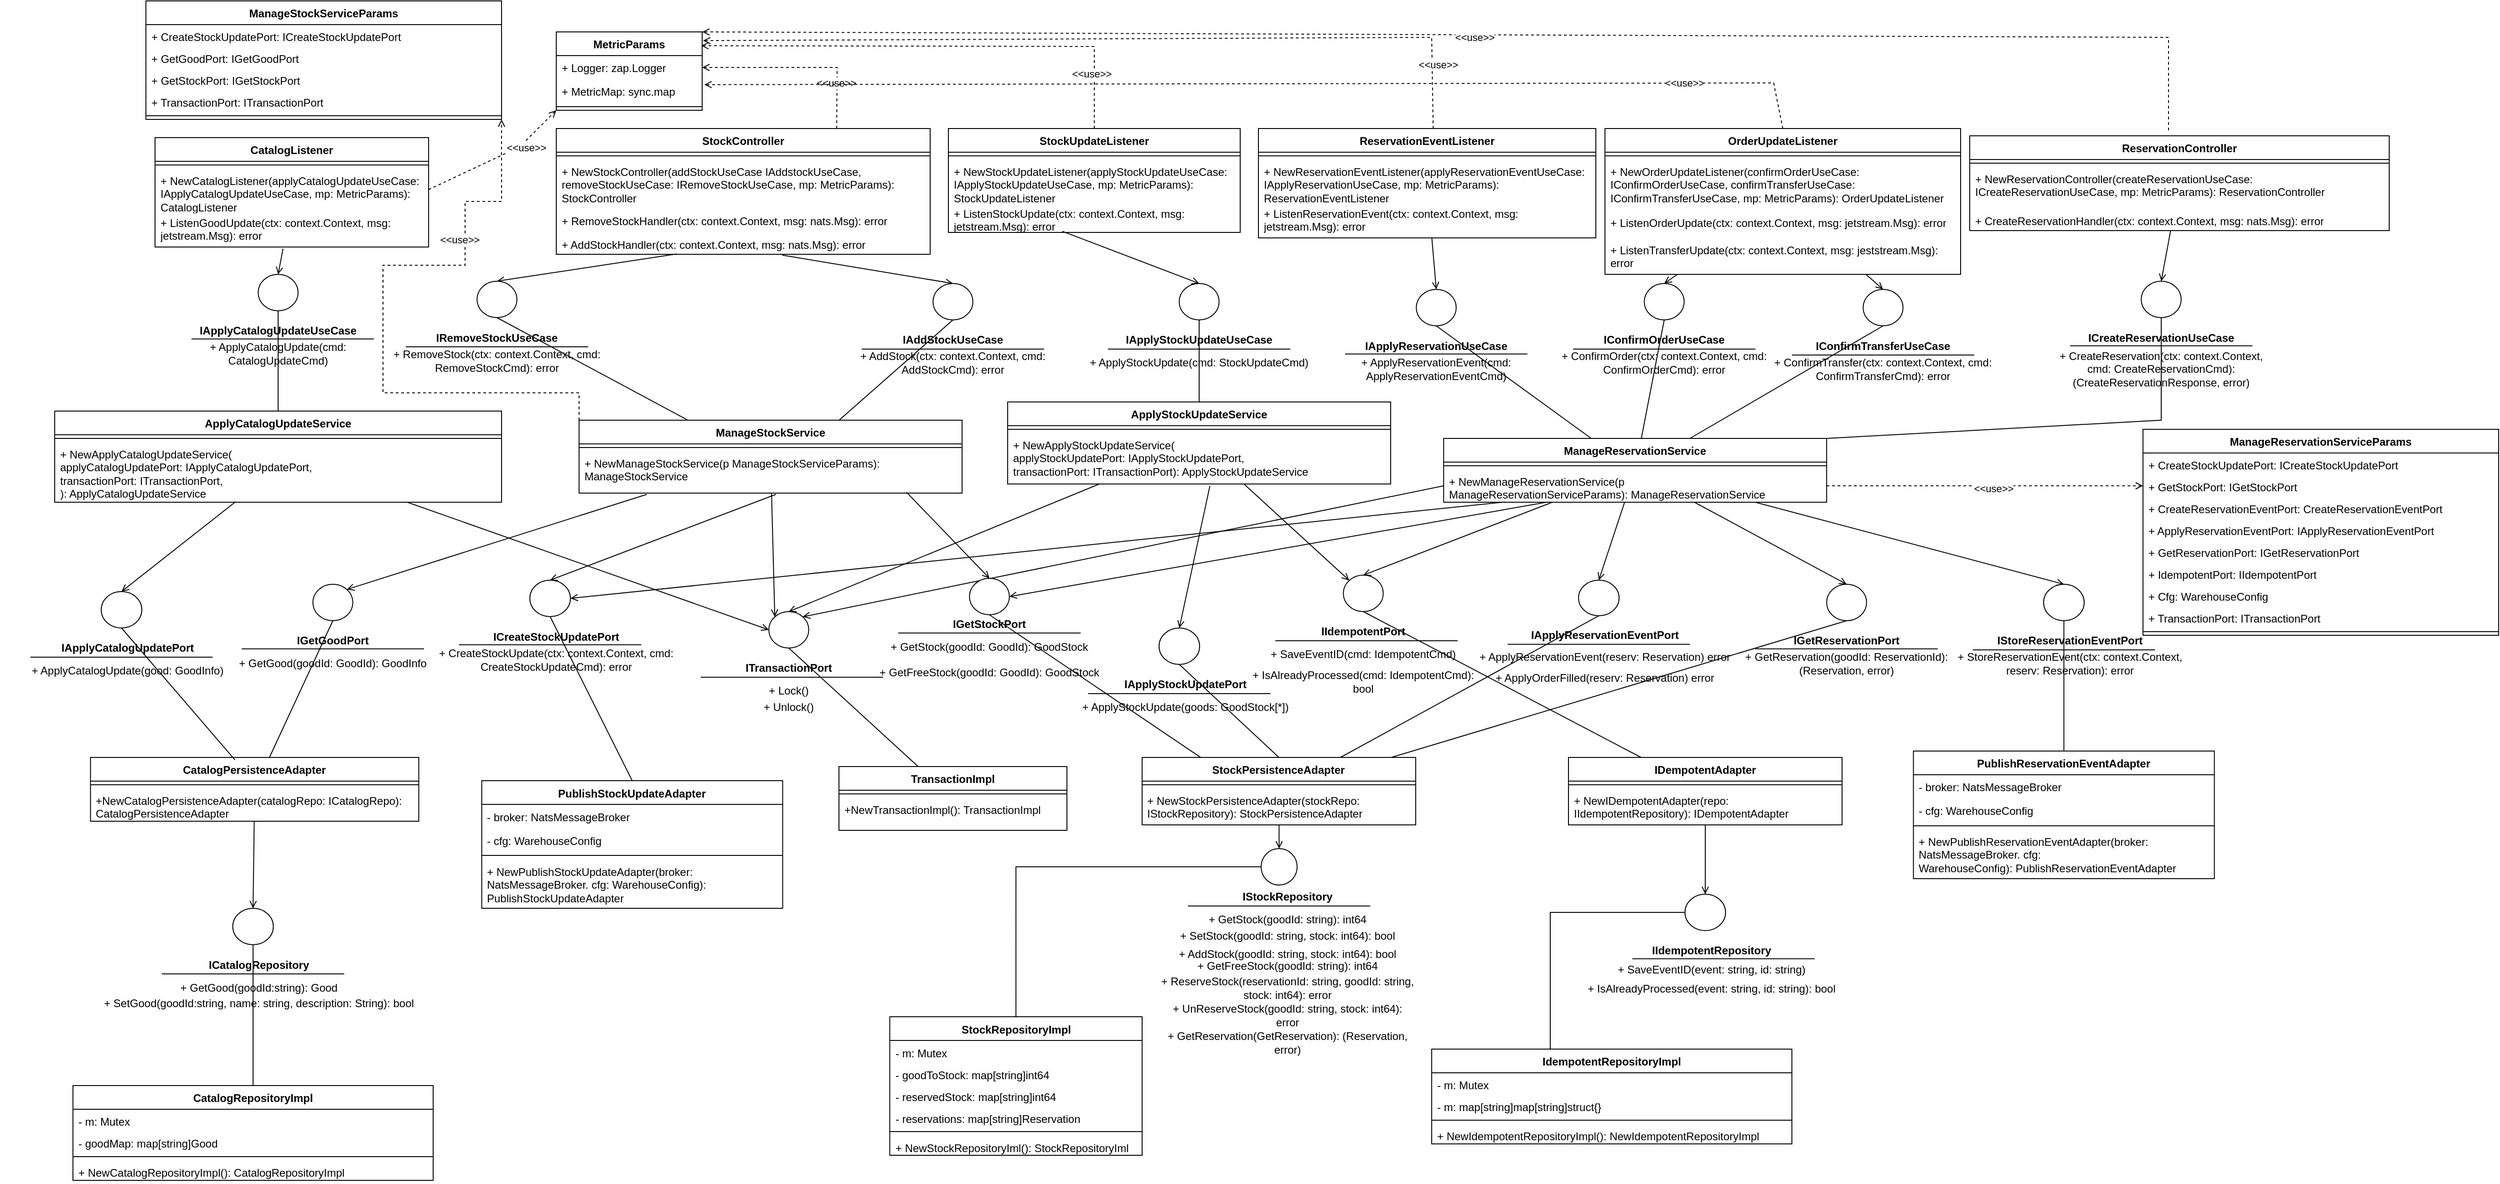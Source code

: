 <mxfile version="26.1.1" pages="33">
  <diagram name="General" id="j7bkZXjNkd-1b4catDZV">
    <mxGraphModel dx="1777" dy="587" grid="1" gridSize="10" guides="1" tooltips="1" connect="1" arrows="1" fold="1" page="1" pageScale="1" pageWidth="850" pageHeight="1100" math="0" shadow="0">
      <root>
        <mxCell id="0" />
        <mxCell id="1" parent="0" />
        <mxCell id="edjc87ROEW-UDJRNRrAj-2" style="rounded=0;orthogonalLoop=1;jettySize=auto;html=1;entryX=0.5;entryY=0;entryDx=0;entryDy=0;fontSize=12;exitX=0.322;exitY=0.984;exitDx=0;exitDy=0;exitPerimeter=0;endArrow=open;endFill=0;" parent="1" source="edjc87ROEW-UDJRNRrAj-90" target="edjc87ROEW-UDJRNRrAj-23" edge="1">
          <mxGeometry relative="1" as="geometry">
            <mxPoint x="681.259" y="382" as="sourcePoint" />
          </mxGeometry>
        </mxCell>
        <mxCell id="edjc87ROEW-UDJRNRrAj-3" style="rounded=0;orthogonalLoop=1;jettySize=auto;html=1;fontSize=12;entryX=0.5;entryY=0;entryDx=0;entryDy=0;exitX=0.604;exitY=1.038;exitDx=0;exitDy=0;exitPerimeter=0;endArrow=open;endFill=0;" parent="1" source="edjc87ROEW-UDJRNRrAj-90" target="edjc87ROEW-UDJRNRrAj-27" edge="1">
          <mxGeometry relative="1" as="geometry">
            <mxPoint x="555.01" y="460" as="targetPoint" />
            <mxPoint x="730.824" y="382" as="sourcePoint" />
          </mxGeometry>
        </mxCell>
        <mxCell id="edjc87ROEW-UDJRNRrAj-4" style="rounded=0;orthogonalLoop=1;jettySize=auto;html=1;entryX=0.5;entryY=0;entryDx=0;entryDy=0;fontSize=12;exitX=0.39;exitY=0.962;exitDx=0;exitDy=0;exitPerimeter=0;endArrow=open;endFill=0;" parent="1" source="edjc87ROEW-UDJRNRrAj-98" target="edjc87ROEW-UDJRNRrAj-52" edge="1">
          <mxGeometry relative="1" as="geometry">
            <mxPoint x="2449.17" y="338.992" as="sourcePoint" />
          </mxGeometry>
        </mxCell>
        <mxCell id="edjc87ROEW-UDJRNRrAj-5" style="rounded=0;orthogonalLoop=1;jettySize=auto;html=1;entryX=0.5;entryY=0;entryDx=0;entryDy=0;fontSize=12;exitX=0.468;exitY=1.042;exitDx=0;exitDy=0;exitPerimeter=0;endArrow=open;endFill=0;" parent="1" source="edjc87ROEW-UDJRNRrAj-94" target="edjc87ROEW-UDJRNRrAj-56" edge="1">
          <mxGeometry relative="1" as="geometry">
            <mxPoint x="330.038" y="321" as="sourcePoint" />
          </mxGeometry>
        </mxCell>
        <mxCell id="edjc87ROEW-UDJRNRrAj-6" style="rounded=0;orthogonalLoop=1;jettySize=auto;html=1;entryX=0.5;entryY=0;entryDx=0;entryDy=0;endArrow=open;endFill=0;" parent="1" source="edjc87ROEW-UDJRNRrAj-9" target="edjc87ROEW-UDJRNRrAj-117" edge="1">
          <mxGeometry relative="1" as="geometry" />
        </mxCell>
        <mxCell id="edjc87ROEW-UDJRNRrAj-7" style="rounded=0;orthogonalLoop=1;jettySize=auto;html=1;entryX=0.5;entryY=1;entryDx=0;entryDy=0;endArrow=none;startFill=0;" parent="1" source="edjc87ROEW-UDJRNRrAj-9" target="edjc87ROEW-UDJRNRrAj-144" edge="1">
          <mxGeometry relative="1" as="geometry" />
        </mxCell>
        <mxCell id="edjc87ROEW-UDJRNRrAj-8" style="rounded=0;orthogonalLoop=1;jettySize=auto;html=1;entryX=0.5;entryY=1;entryDx=0;entryDy=0;endArrow=none;startFill=0;" parent="1" source="edjc87ROEW-UDJRNRrAj-9" target="edjc87ROEW-UDJRNRrAj-153" edge="1">
          <mxGeometry relative="1" as="geometry" />
        </mxCell>
        <mxCell id="edjc87ROEW-UDJRNRrAj-9" value="StockPersistenceAdapter" style="swimlane;fontStyle=1;align=center;verticalAlign=top;childLayout=stackLayout;horizontal=1;startSize=26;horizontalStack=0;resizeParent=1;resizeParentMax=0;resizeLast=0;collapsible=1;marginBottom=0;whiteSpace=wrap;html=1;" parent="1" vertex="1">
          <mxGeometry x="1162.46" y="890" width="300" height="74" as="geometry" />
        </mxCell>
        <mxCell id="edjc87ROEW-UDJRNRrAj-10" value="" style="line;strokeWidth=1;fillColor=none;align=left;verticalAlign=middle;spacingTop=-1;spacingLeft=3;spacingRight=3;rotatable=0;labelPosition=right;points=[];portConstraint=eastwest;strokeColor=inherit;" parent="edjc87ROEW-UDJRNRrAj-9" vertex="1">
          <mxGeometry y="26" width="300" height="8" as="geometry" />
        </mxCell>
        <mxCell id="edjc87ROEW-UDJRNRrAj-11" value="+ NewStockPersistenceAdapter(stockRepo: IStockRepository): StockPersistenceAdapter" style="text;strokeColor=none;fillColor=none;align=left;verticalAlign=top;spacingLeft=4;spacingRight=4;overflow=hidden;rotatable=0;points=[[0,0.5],[1,0.5]];portConstraint=eastwest;whiteSpace=wrap;html=1;" parent="edjc87ROEW-UDJRNRrAj-9" vertex="1">
          <mxGeometry y="34" width="300" height="40" as="geometry" />
        </mxCell>
        <mxCell id="edjc87ROEW-UDJRNRrAj-12" style="rounded=0;orthogonalLoop=1;jettySize=auto;html=1;entryX=0.5;entryY=0;entryDx=0;entryDy=0;endArrow=open;endFill=0;" parent="1" source="edjc87ROEW-UDJRNRrAj-13" target="edjc87ROEW-UDJRNRrAj-112" edge="1">
          <mxGeometry relative="1" as="geometry" />
        </mxCell>
        <mxCell id="edjc87ROEW-UDJRNRrAj-13" value="CatalogPersistenceAdapter" style="swimlane;fontStyle=1;align=center;verticalAlign=top;childLayout=stackLayout;horizontal=1;startSize=26;horizontalStack=0;resizeParent=1;resizeParentMax=0;resizeLast=0;collapsible=1;marginBottom=0;whiteSpace=wrap;html=1;" parent="1" vertex="1">
          <mxGeometry x="9.24" y="890" width="360" height="70" as="geometry">
            <mxRectangle x="380" y="499" width="190" height="30" as="alternateBounds" />
          </mxGeometry>
        </mxCell>
        <mxCell id="edjc87ROEW-UDJRNRrAj-14" value="" style="line;strokeWidth=1;fillColor=none;align=left;verticalAlign=middle;spacingTop=-1;spacingLeft=3;spacingRight=3;rotatable=0;labelPosition=right;points=[];portConstraint=eastwest;strokeColor=inherit;" parent="edjc87ROEW-UDJRNRrAj-13" vertex="1">
          <mxGeometry y="26" width="360" height="8" as="geometry" />
        </mxCell>
        <mxCell id="edjc87ROEW-UDJRNRrAj-15" value="+NewCatalogPersistenceAdapter(&lt;span style=&quot;background-color: transparent; color: light-dark(rgb(0, 0, 0), rgb(255, 255, 255));&quot;&gt;catalogRepo: ICatalogRepo&lt;/span&gt;&lt;span style=&quot;background-color: transparent; color: light-dark(rgb(0, 0, 0), rgb(255, 255, 255));&quot;&gt;): CatalogPersistenceAdapter&lt;/span&gt;" style="text;strokeColor=none;fillColor=none;align=left;verticalAlign=top;spacingLeft=4;spacingRight=4;overflow=hidden;rotatable=0;points=[[0,0.5],[1,0.5]];portConstraint=eastwest;whiteSpace=wrap;html=1;" parent="edjc87ROEW-UDJRNRrAj-13" vertex="1">
          <mxGeometry y="34" width="360" height="36" as="geometry" />
        </mxCell>
        <mxCell id="edjc87ROEW-UDJRNRrAj-16" value="PublishStockUpdateAdapter" style="swimlane;fontStyle=1;align=center;verticalAlign=top;childLayout=stackLayout;horizontal=1;startSize=26;horizontalStack=0;resizeParent=1;resizeParentMax=0;resizeLast=0;collapsible=1;marginBottom=0;whiteSpace=wrap;html=1;" parent="1" vertex="1">
          <mxGeometry x="438.28" y="915.5" width="330" height="140" as="geometry" />
        </mxCell>
        <mxCell id="edjc87ROEW-UDJRNRrAj-17" value="-&lt;span style=&quot;background-color: transparent; color: light-dark(rgb(0, 0, 0), rgb(255, 255, 255));&quot;&gt;&amp;nbsp;broker: NatsMessageBroker&lt;/span&gt;" style="text;strokeColor=none;fillColor=none;align=left;verticalAlign=top;spacingLeft=4;spacingRight=4;overflow=hidden;rotatable=0;points=[[0,0.5],[1,0.5]];portConstraint=eastwest;whiteSpace=wrap;html=1;" parent="edjc87ROEW-UDJRNRrAj-16" vertex="1">
          <mxGeometry y="26" width="330" height="26" as="geometry" />
        </mxCell>
        <mxCell id="edjc87ROEW-UDJRNRrAj-18" value="-&lt;span style=&quot;background-color: transparent; color: light-dark(rgb(0, 0, 0), rgb(255, 255, 255));&quot;&gt;&amp;nbsp;cfg: WarehouseConfig&lt;/span&gt;" style="text;strokeColor=none;fillColor=none;align=left;verticalAlign=top;spacingLeft=4;spacingRight=4;overflow=hidden;rotatable=0;points=[[0,0.5],[1,0.5]];portConstraint=eastwest;whiteSpace=wrap;html=1;" parent="edjc87ROEW-UDJRNRrAj-16" vertex="1">
          <mxGeometry y="52" width="330" height="26" as="geometry" />
        </mxCell>
        <mxCell id="edjc87ROEW-UDJRNRrAj-19" value="" style="line;strokeWidth=1;fillColor=none;align=left;verticalAlign=middle;spacingTop=-1;spacingLeft=3;spacingRight=3;rotatable=0;labelPosition=right;points=[];portConstraint=eastwest;strokeColor=inherit;" parent="edjc87ROEW-UDJRNRrAj-16" vertex="1">
          <mxGeometry y="78" width="330" height="8" as="geometry" />
        </mxCell>
        <mxCell id="edjc87ROEW-UDJRNRrAj-20" value="&lt;span style=&quot;text-align: center;&quot;&gt;+ NewPublishStockUpdateAdapter(broker: NatsMessageBroker. cfg: WarehouseConfig): PublishStockUpdateAdapter&lt;/span&gt;" style="text;strokeColor=none;fillColor=none;align=left;verticalAlign=top;spacingLeft=4;spacingRight=4;overflow=hidden;rotatable=0;points=[[0,0.5],[1,0.5]];portConstraint=eastwest;whiteSpace=wrap;html=1;" parent="edjc87ROEW-UDJRNRrAj-16" vertex="1">
          <mxGeometry y="86" width="330" height="54" as="geometry" />
        </mxCell>
        <mxCell id="edjc87ROEW-UDJRNRrAj-21" value="" style="group" parent="1" connectable="0" vertex="1">
          <mxGeometry x="330" y="367.5" width="250" height="102" as="geometry" />
        </mxCell>
        <mxCell id="edjc87ROEW-UDJRNRrAj-22" value="&lt;b&gt;IRemoveStockUseCase&lt;/b&gt;" style="text;html=1;align=center;verticalAlign=middle;whiteSpace=wrap;rounded=0;" parent="edjc87ROEW-UDJRNRrAj-21" vertex="1">
          <mxGeometry y="52" width="250" height="20" as="geometry" />
        </mxCell>
        <mxCell id="edjc87ROEW-UDJRNRrAj-23" value="" style="ellipse;whiteSpace=wrap;html=1;" parent="edjc87ROEW-UDJRNRrAj-21" vertex="1">
          <mxGeometry x="103.1" width="43.79" height="40" as="geometry" />
        </mxCell>
        <mxCell id="edjc87ROEW-UDJRNRrAj-24" value="+ RemoveStock(ctx: context.Context, cmd: RemoveStockCmd): error" style="text;html=1;align=center;verticalAlign=middle;whiteSpace=wrap;rounded=0;" parent="edjc87ROEW-UDJRNRrAj-21" vertex="1">
          <mxGeometry y="72" width="250" height="30" as="geometry" />
        </mxCell>
        <mxCell id="wqmk5dc7IV8bOijQdKz9-32" value="" style="endArrow=none;html=1;rounded=0;endFill=0;startFill=0;" parent="edjc87ROEW-UDJRNRrAj-21" edge="1">
          <mxGeometry width="50" height="50" relative="1" as="geometry">
            <mxPoint x="24.99" y="72" as="sourcePoint" />
            <mxPoint x="224.99" y="72" as="targetPoint" />
          </mxGeometry>
        </mxCell>
        <mxCell id="edjc87ROEW-UDJRNRrAj-25" value="" style="group" parent="1" connectable="0" vertex="1">
          <mxGeometry x="830" y="370" width="250" height="102" as="geometry" />
        </mxCell>
        <mxCell id="edjc87ROEW-UDJRNRrAj-26" value="&lt;b&gt;IAddStockUseCase&lt;/b&gt;" style="text;html=1;align=center;verticalAlign=middle;whiteSpace=wrap;rounded=0;" parent="edjc87ROEW-UDJRNRrAj-25" vertex="1">
          <mxGeometry y="52" width="250" height="20" as="geometry" />
        </mxCell>
        <mxCell id="edjc87ROEW-UDJRNRrAj-27" value="" style="ellipse;whiteSpace=wrap;html=1;" parent="edjc87ROEW-UDJRNRrAj-25" vertex="1">
          <mxGeometry x="103.1" width="43.79" height="40" as="geometry" />
        </mxCell>
        <mxCell id="edjc87ROEW-UDJRNRrAj-28" value="+ AddStock(ctx: context.Context, cmd: AddStockCmd): error" style="text;html=1;align=center;verticalAlign=middle;whiteSpace=wrap;rounded=0;" parent="edjc87ROEW-UDJRNRrAj-25" vertex="1">
          <mxGeometry y="72" width="250" height="30" as="geometry" />
        </mxCell>
        <mxCell id="wqmk5dc7IV8bOijQdKz9-31" value="" style="endArrow=none;html=1;rounded=0;endFill=0;startFill=0;" parent="edjc87ROEW-UDJRNRrAj-25" edge="1">
          <mxGeometry width="50" height="50" relative="1" as="geometry">
            <mxPoint x="25" y="72" as="sourcePoint" />
            <mxPoint x="225" y="72" as="targetPoint" />
          </mxGeometry>
        </mxCell>
        <mxCell id="edjc87ROEW-UDJRNRrAj-29" value="" style="group" parent="1" connectable="0" vertex="1">
          <mxGeometry x="150" y="700" width="250" height="102" as="geometry" />
        </mxCell>
        <mxCell id="edjc87ROEW-UDJRNRrAj-30" value="&lt;b&gt;IGetGoodPort&lt;/b&gt;" style="text;html=1;align=center;verticalAlign=middle;whiteSpace=wrap;rounded=0;" parent="edjc87ROEW-UDJRNRrAj-29" vertex="1">
          <mxGeometry y="52" width="250" height="20" as="geometry" />
        </mxCell>
        <mxCell id="edjc87ROEW-UDJRNRrAj-31" value="" style="ellipse;whiteSpace=wrap;html=1;" parent="edjc87ROEW-UDJRNRrAj-29" vertex="1">
          <mxGeometry x="103.1" width="43.79" height="40" as="geometry" />
        </mxCell>
        <mxCell id="edjc87ROEW-UDJRNRrAj-32" value="+ GetGood(goodId: GoodId): GoodInfo" style="text;html=1;align=center;verticalAlign=middle;whiteSpace=wrap;rounded=0;" parent="edjc87ROEW-UDJRNRrAj-29" vertex="1">
          <mxGeometry y="72" width="250" height="30" as="geometry" />
        </mxCell>
        <mxCell id="wqmk5dc7IV8bOijQdKz9-41" value="" style="endArrow=none;html=1;rounded=0;endFill=0;startFill=0;" parent="edjc87ROEW-UDJRNRrAj-29" edge="1">
          <mxGeometry width="50" height="50" relative="1" as="geometry">
            <mxPoint x="25" y="70.82" as="sourcePoint" />
            <mxPoint x="225" y="70.82" as="targetPoint" />
          </mxGeometry>
        </mxCell>
        <mxCell id="edjc87ROEW-UDJRNRrAj-42" value="" style="group" parent="1" connectable="0" vertex="1">
          <mxGeometry x="-90.0" y="708" width="280" height="102" as="geometry" />
        </mxCell>
        <mxCell id="edjc87ROEW-UDJRNRrAj-43" value="&lt;b&gt;IApplyCatalogUpdatePort&lt;/b&gt;" style="text;html=1;align=center;verticalAlign=middle;whiteSpace=wrap;rounded=0;" parent="edjc87ROEW-UDJRNRrAj-42" vertex="1">
          <mxGeometry y="52" width="280" height="20" as="geometry" />
        </mxCell>
        <mxCell id="edjc87ROEW-UDJRNRrAj-44" value="" style="ellipse;whiteSpace=wrap;html=1;" parent="edjc87ROEW-UDJRNRrAj-42" vertex="1">
          <mxGeometry x="111" width="44.53" height="40" as="geometry" />
        </mxCell>
        <mxCell id="edjc87ROEW-UDJRNRrAj-45" value="+ ApplyCatalogUpdate(good: GoodInfo)" style="text;html=1;align=center;verticalAlign=middle;whiteSpace=wrap;rounded=0;" parent="edjc87ROEW-UDJRNRrAj-42" vertex="1">
          <mxGeometry y="72" width="280" height="30" as="geometry" />
        </mxCell>
        <mxCell id="wqmk5dc7IV8bOijQdKz9-42" value="" style="endArrow=none;html=1;rounded=0;endFill=0;startFill=0;" parent="edjc87ROEW-UDJRNRrAj-42" edge="1">
          <mxGeometry width="50" height="50" relative="1" as="geometry">
            <mxPoint x="33.26" y="72" as="sourcePoint" />
            <mxPoint x="233.26" y="72" as="targetPoint" />
          </mxGeometry>
        </mxCell>
        <mxCell id="edjc87ROEW-UDJRNRrAj-46" value="" style="group" parent="1" connectable="0" vertex="1">
          <mxGeometry x="1070" y="748" width="280" height="102" as="geometry" />
        </mxCell>
        <mxCell id="edjc87ROEW-UDJRNRrAj-47" value="&lt;b&gt;IApplyStockUpdatePort&lt;/b&gt;" style="text;html=1;align=center;verticalAlign=middle;whiteSpace=wrap;rounded=0;" parent="edjc87ROEW-UDJRNRrAj-46" vertex="1">
          <mxGeometry y="52" width="280" height="20" as="geometry" />
        </mxCell>
        <mxCell id="edjc87ROEW-UDJRNRrAj-48" value="" style="ellipse;whiteSpace=wrap;html=1;" parent="edjc87ROEW-UDJRNRrAj-46" vertex="1">
          <mxGeometry x="111" width="44.53" height="40" as="geometry" />
        </mxCell>
        <mxCell id="edjc87ROEW-UDJRNRrAj-49" value="+ ApplyStockUpdate(goods: GoodStock[*])" style="text;html=1;align=center;verticalAlign=middle;whiteSpace=wrap;rounded=0;" parent="edjc87ROEW-UDJRNRrAj-46" vertex="1">
          <mxGeometry y="72" width="280" height="30" as="geometry" />
        </mxCell>
        <mxCell id="wqmk5dc7IV8bOijQdKz9-40" value="" style="endArrow=none;html=1;rounded=0;endFill=0;startFill=0;" parent="edjc87ROEW-UDJRNRrAj-46" edge="1">
          <mxGeometry width="50" height="50" relative="1" as="geometry">
            <mxPoint x="33.26" y="72" as="sourcePoint" />
            <mxPoint x="233.26" y="72" as="targetPoint" />
          </mxGeometry>
        </mxCell>
        <mxCell id="edjc87ROEW-UDJRNRrAj-50" value="" style="group" parent="1" connectable="0" vertex="1">
          <mxGeometry x="1100" y="370" width="250" height="102" as="geometry" />
        </mxCell>
        <mxCell id="edjc87ROEW-UDJRNRrAj-51" value="&lt;b&gt;IApplyStockUpdateUseCase&lt;/b&gt;" style="text;html=1;align=center;verticalAlign=middle;whiteSpace=wrap;rounded=0;" parent="edjc87ROEW-UDJRNRrAj-50" vertex="1">
          <mxGeometry y="52" width="250" height="20" as="geometry" />
        </mxCell>
        <mxCell id="edjc87ROEW-UDJRNRrAj-52" value="" style="ellipse;whiteSpace=wrap;html=1;" parent="edjc87ROEW-UDJRNRrAj-50" vertex="1">
          <mxGeometry x="103.1" width="43.79" height="40" as="geometry" />
        </mxCell>
        <mxCell id="edjc87ROEW-UDJRNRrAj-53" value="+ ApplyStockUpdate(cmd: StockUpdateCmd)" style="text;html=1;align=center;verticalAlign=middle;whiteSpace=wrap;rounded=0;" parent="edjc87ROEW-UDJRNRrAj-50" vertex="1">
          <mxGeometry y="72" width="250" height="30" as="geometry" />
        </mxCell>
        <mxCell id="wqmk5dc7IV8bOijQdKz9-30" value="" style="endArrow=none;html=1;rounded=0;endFill=0;startFill=0;" parent="edjc87ROEW-UDJRNRrAj-50" edge="1">
          <mxGeometry width="50" height="50" relative="1" as="geometry">
            <mxPoint x="24.99" y="72" as="sourcePoint" />
            <mxPoint x="224.99" y="72" as="targetPoint" />
          </mxGeometry>
        </mxCell>
        <mxCell id="edjc87ROEW-UDJRNRrAj-54" value="" style="group" parent="1" connectable="0" vertex="1">
          <mxGeometry x="90" y="360" width="250" height="102" as="geometry" />
        </mxCell>
        <mxCell id="edjc87ROEW-UDJRNRrAj-55" value="&lt;b&gt;IApplyCatalogUpdateUseCase&lt;/b&gt;" style="text;html=1;align=center;verticalAlign=middle;whiteSpace=wrap;rounded=0;" parent="edjc87ROEW-UDJRNRrAj-54" vertex="1">
          <mxGeometry y="52" width="250" height="20" as="geometry" />
        </mxCell>
        <mxCell id="edjc87ROEW-UDJRNRrAj-56" value="" style="ellipse;whiteSpace=wrap;html=1;" parent="edjc87ROEW-UDJRNRrAj-54" vertex="1">
          <mxGeometry x="103.1" width="43.79" height="40" as="geometry" />
        </mxCell>
        <mxCell id="edjc87ROEW-UDJRNRrAj-57" value="+ ApplyCatalogUpdate(cmd: Catalog&lt;span style=&quot;background-color: transparent; color: light-dark(rgb(0, 0, 0), rgb(255, 255, 255));&quot;&gt;UpdateCmd)&lt;/span&gt;" style="text;html=1;align=center;verticalAlign=middle;whiteSpace=wrap;rounded=0;" parent="edjc87ROEW-UDJRNRrAj-54" vertex="1">
          <mxGeometry y="72" width="250" height="30" as="geometry" />
        </mxCell>
        <mxCell id="wqmk5dc7IV8bOijQdKz9-33" value="" style="endArrow=none;html=1;rounded=0;endFill=0;startFill=0;" parent="edjc87ROEW-UDJRNRrAj-54" edge="1">
          <mxGeometry width="50" height="50" relative="1" as="geometry">
            <mxPoint x="30" y="70.82" as="sourcePoint" />
            <mxPoint x="230" y="70.82" as="targetPoint" />
          </mxGeometry>
        </mxCell>
        <mxCell id="edjc87ROEW-UDJRNRrAj-58" value="" style="endArrow=none;html=1;rounded=0;fontSize=12;startSize=8;endSize=8;entryX=0.5;entryY=1;entryDx=0;entryDy=0;exitX=0.213;exitY=-0.003;exitDx=0;exitDy=0;exitPerimeter=0;startFill=0;" parent="1" source="edjc87ROEW-UDJRNRrAj-9" target="edjc87ROEW-UDJRNRrAj-39" edge="1">
          <mxGeometry width="50" height="50" relative="1" as="geometry">
            <mxPoint x="405.01" y="970" as="sourcePoint" />
            <mxPoint x="455.01" y="920" as="targetPoint" />
          </mxGeometry>
        </mxCell>
        <mxCell id="edjc87ROEW-UDJRNRrAj-59" value="" style="endArrow=none;html=1;rounded=0;fontSize=12;startSize=8;endSize=8;exitX=0.5;exitY=0;exitDx=0;exitDy=0;entryX=0.5;entryY=1;entryDx=0;entryDy=0;startFill=0;" parent="1" source="edjc87ROEW-UDJRNRrAj-16" target="edjc87ROEW-UDJRNRrAj-35" edge="1">
          <mxGeometry width="50" height="50" relative="1" as="geometry">
            <mxPoint x="535.01" y="960" as="sourcePoint" />
            <mxPoint x="585.01" y="910" as="targetPoint" />
          </mxGeometry>
        </mxCell>
        <mxCell id="edjc87ROEW-UDJRNRrAj-60" value="" style="endArrow=none;html=1;rounded=0;fontSize=12;startSize=8;endSize=8;entryX=0.5;entryY=1;entryDx=0;entryDy=0;startFill=0;" parent="1" source="edjc87ROEW-UDJRNRrAj-13" target="edjc87ROEW-UDJRNRrAj-31" edge="1">
          <mxGeometry width="50" height="50" relative="1" as="geometry">
            <mxPoint x="935.01" y="1140" as="sourcePoint" />
            <mxPoint x="975.01" y="960" as="targetPoint" />
          </mxGeometry>
        </mxCell>
        <mxCell id="edjc87ROEW-UDJRNRrAj-61" value="" style="endArrow=none;html=1;rounded=0;fontSize=12;startSize=8;endSize=8;curved=1;entryX=0.5;entryY=1;entryDx=0;entryDy=0;exitX=0.5;exitY=0;exitDx=0;exitDy=0;" parent="1" source="edjc87ROEW-UDJRNRrAj-9" target="edjc87ROEW-UDJRNRrAj-48" edge="1">
          <mxGeometry width="50" height="50" relative="1" as="geometry">
            <mxPoint x="1274.01" y="838" as="sourcePoint" />
            <mxPoint x="495.01" y="924" as="targetPoint" />
          </mxGeometry>
        </mxCell>
        <mxCell id="edjc87ROEW-UDJRNRrAj-62" value="" style="endArrow=none;html=1;rounded=0;fontSize=12;startSize=8;endSize=8;entryX=0.5;entryY=1;entryDx=0;entryDy=0;exitX=0.44;exitY=0.039;exitDx=0;exitDy=0;exitPerimeter=0;startFill=0;" parent="1" source="edjc87ROEW-UDJRNRrAj-13" target="edjc87ROEW-UDJRNRrAj-44" edge="1">
          <mxGeometry width="50" height="50" relative="1" as="geometry">
            <mxPoint x="815.01" y="1120" as="sourcePoint" />
            <mxPoint x="1268.275" y="1140" as="targetPoint" />
          </mxGeometry>
        </mxCell>
        <mxCell id="edjc87ROEW-UDJRNRrAj-63" style="rounded=0;orthogonalLoop=1;jettySize=auto;html=1;entryX=0.5;entryY=0;entryDx=0;entryDy=0;fontSize=12;exitX=0.514;exitY=1.03;exitDx=0;exitDy=0;exitPerimeter=0;endArrow=open;endFill=0;" parent="1" source="edjc87ROEW-UDJRNRrAj-106" target="edjc87ROEW-UDJRNRrAj-35" edge="1">
          <mxGeometry relative="1" as="geometry">
            <mxPoint x="745.05" y="637.988" as="sourcePoint" />
          </mxGeometry>
        </mxCell>
        <mxCell id="edjc87ROEW-UDJRNRrAj-64" style="rounded=0;orthogonalLoop=1;jettySize=auto;html=1;entryX=1;entryY=0;entryDx=0;entryDy=0;fontSize=12;exitX=0.177;exitY=1.03;exitDx=0;exitDy=0;exitPerimeter=0;endArrow=open;endFill=0;" parent="1" source="edjc87ROEW-UDJRNRrAj-106" target="edjc87ROEW-UDJRNRrAj-31" edge="1">
          <mxGeometry relative="1" as="geometry">
            <mxPoint x="593.43" y="641.134" as="sourcePoint" />
          </mxGeometry>
        </mxCell>
        <mxCell id="edjc87ROEW-UDJRNRrAj-65" style="rounded=0;orthogonalLoop=1;jettySize=auto;html=1;entryX=0.5;entryY=0;entryDx=0;entryDy=0;fontSize=12;exitX=0.855;exitY=0.98;exitDx=0;exitDy=0;exitPerimeter=0;endArrow=open;endFill=0;" parent="1" source="edjc87ROEW-UDJRNRrAj-106" target="edjc87ROEW-UDJRNRrAj-39" edge="1">
          <mxGeometry relative="1" as="geometry">
            <mxPoint x="890.37" y="636.87" as="sourcePoint" />
          </mxGeometry>
        </mxCell>
        <mxCell id="edjc87ROEW-UDJRNRrAj-66" style="rounded=0;orthogonalLoop=1;jettySize=auto;html=1;entryX=0.5;entryY=0;entryDx=0;entryDy=0;fontSize=12;exitX=0.405;exitY=0.991;exitDx=0;exitDy=0;exitPerimeter=0;endArrow=open;endFill=0;" parent="1" source="edjc87ROEW-UDJRNRrAj-109" target="edjc87ROEW-UDJRNRrAj-44" edge="1">
          <mxGeometry relative="1" as="geometry">
            <mxPoint x="266.82" y="624.998" as="sourcePoint" />
          </mxGeometry>
        </mxCell>
        <mxCell id="edjc87ROEW-UDJRNRrAj-67" style="rounded=0;orthogonalLoop=1;jettySize=auto;html=1;entryX=0.5;entryY=0;entryDx=0;entryDy=0;fontSize=12;endArrow=open;endFill=0;exitX=0.528;exitY=1.037;exitDx=0;exitDy=0;exitPerimeter=0;" parent="1" source="edjc87ROEW-UDJRNRrAj-102" target="edjc87ROEW-UDJRNRrAj-48" edge="1">
          <mxGeometry relative="1" as="geometry">
            <mxPoint x="1178.31" y="618.418" as="sourcePoint" />
          </mxGeometry>
        </mxCell>
        <mxCell id="edjc87ROEW-UDJRNRrAj-68" value="" style="endArrow=none;html=1;rounded=0;fontSize=12;startSize=8;endSize=8;exitX=0.29;exitY=0.017;exitDx=0;exitDy=0;entryX=0.5;entryY=1;entryDx=0;entryDy=0;exitPerimeter=0;startFill=0;" parent="1" source="edjc87ROEW-UDJRNRrAj-104" target="edjc87ROEW-UDJRNRrAj-23" edge="1">
          <mxGeometry width="50" height="50" relative="1" as="geometry">
            <mxPoint x="690.01" y="655" as="sourcePoint" />
            <mxPoint x="445.01" y="570" as="targetPoint" />
          </mxGeometry>
        </mxCell>
        <mxCell id="edjc87ROEW-UDJRNRrAj-69" value="" style="endArrow=none;html=1;rounded=0;fontSize=12;startSize=8;endSize=8;exitX=0.679;exitY=0;exitDx=0;exitDy=0;entryX=0.5;entryY=1;entryDx=0;entryDy=0;exitPerimeter=0;startFill=0;" parent="1" source="edjc87ROEW-UDJRNRrAj-104" target="edjc87ROEW-UDJRNRrAj-27" edge="1">
          <mxGeometry width="50" height="50" relative="1" as="geometry">
            <mxPoint x="760.01" y="655" as="sourcePoint" />
            <mxPoint x="460.01" y="550" as="targetPoint" />
          </mxGeometry>
        </mxCell>
        <mxCell id="edjc87ROEW-UDJRNRrAj-70" value="" style="endArrow=none;html=1;rounded=0;fontSize=12;startSize=8;endSize=8;exitX=0.5;exitY=0;exitDx=0;exitDy=0;entryX=0.5;entryY=1;entryDx=0;entryDy=0;startFill=0;" parent="1" source="edjc87ROEW-UDJRNRrAj-100" target="edjc87ROEW-UDJRNRrAj-52" edge="1">
          <mxGeometry width="50" height="50" relative="1" as="geometry">
            <mxPoint x="2521.01" y="560" as="sourcePoint" />
            <mxPoint x="2571.01" y="510" as="targetPoint" />
          </mxGeometry>
        </mxCell>
        <mxCell id="edjc87ROEW-UDJRNRrAj-71" value="" style="endArrow=none;html=1;rounded=0;fontSize=12;startSize=8;endSize=8;exitX=0.5;exitY=1;exitDx=0;exitDy=0;entryX=0.5;entryY=0;entryDx=0;entryDy=0;startFill=0;" parent="1" source="edjc87ROEW-UDJRNRrAj-56" target="edjc87ROEW-UDJRNRrAj-107" edge="1">
          <mxGeometry width="50" height="50" relative="1" as="geometry">
            <mxPoint x="375.01" y="645" as="sourcePoint" />
            <mxPoint x="425.01" y="595" as="targetPoint" />
          </mxGeometry>
        </mxCell>
        <mxCell id="edjc87ROEW-UDJRNRrAj-72" value="StockRepositoryImpl" style="swimlane;fontStyle=1;align=center;verticalAlign=top;childLayout=stackLayout;horizontal=1;startSize=26;horizontalStack=0;resizeParent=1;resizeParentMax=0;resizeLast=0;collapsible=1;marginBottom=0;whiteSpace=wrap;html=1;" parent="1" vertex="1">
          <mxGeometry x="885.72" y="1174.5" width="276.74" height="152" as="geometry">
            <mxRectangle x="380" y="499" width="190" height="30" as="alternateBounds" />
          </mxGeometry>
        </mxCell>
        <mxCell id="edjc87ROEW-UDJRNRrAj-73" value="- m: Mutex" style="text;strokeColor=none;fillColor=none;align=left;verticalAlign=top;spacingLeft=4;spacingRight=4;overflow=hidden;rotatable=0;points=[[0,0.5],[1,0.5]];portConstraint=eastwest;whiteSpace=wrap;html=1;" parent="edjc87ROEW-UDJRNRrAj-72" vertex="1">
          <mxGeometry y="26" width="276.74" height="24" as="geometry" />
        </mxCell>
        <mxCell id="edjc87ROEW-UDJRNRrAj-74" value="- goodToStock: map[string]int64" style="text;strokeColor=none;fillColor=none;align=left;verticalAlign=top;spacingLeft=4;spacingRight=4;overflow=hidden;rotatable=0;points=[[0,0.5],[1,0.5]];portConstraint=eastwest;whiteSpace=wrap;html=1;" parent="edjc87ROEW-UDJRNRrAj-72" vertex="1">
          <mxGeometry y="50" width="276.74" height="24" as="geometry" />
        </mxCell>
        <mxCell id="edjc87ROEW-UDJRNRrAj-75" value="- reservedStock: map[string]int64" style="text;strokeColor=none;fillColor=none;align=left;verticalAlign=top;spacingLeft=4;spacingRight=4;overflow=hidden;rotatable=0;points=[[0,0.5],[1,0.5]];portConstraint=eastwest;whiteSpace=wrap;html=1;" parent="edjc87ROEW-UDJRNRrAj-72" vertex="1">
          <mxGeometry y="74" width="276.74" height="24" as="geometry" />
        </mxCell>
        <mxCell id="edjc87ROEW-UDJRNRrAj-76" value="- reservations: map[string]Reservation" style="text;strokeColor=none;fillColor=none;align=left;verticalAlign=top;spacingLeft=4;spacingRight=4;overflow=hidden;rotatable=0;points=[[0,0.5],[1,0.5]];portConstraint=eastwest;whiteSpace=wrap;html=1;" parent="edjc87ROEW-UDJRNRrAj-72" vertex="1">
          <mxGeometry y="98" width="276.74" height="24" as="geometry" />
        </mxCell>
        <mxCell id="edjc87ROEW-UDJRNRrAj-77" value="" style="line;strokeWidth=1;fillColor=none;align=left;verticalAlign=middle;spacingTop=-1;spacingLeft=3;spacingRight=3;rotatable=0;labelPosition=right;points=[];portConstraint=eastwest;strokeColor=inherit;" parent="edjc87ROEW-UDJRNRrAj-72" vertex="1">
          <mxGeometry y="122" width="276.74" height="8" as="geometry" />
        </mxCell>
        <mxCell id="edjc87ROEW-UDJRNRrAj-78" value="&lt;span style=&quot;text-align: center;&quot;&gt;+ New&lt;/span&gt;&lt;span style=&quot;text-align: center;&quot;&gt;StockRepositoryIml&lt;/span&gt;&lt;span style=&quot;text-align: center;&quot;&gt;(): StockRepositoryIml&lt;/span&gt;" style="text;strokeColor=none;fillColor=none;align=left;verticalAlign=top;spacingLeft=4;spacingRight=4;overflow=hidden;rotatable=0;points=[[0,0.5],[1,0.5]];portConstraint=eastwest;whiteSpace=wrap;html=1;" parent="edjc87ROEW-UDJRNRrAj-72" vertex="1">
          <mxGeometry y="130" width="276.74" height="22" as="geometry" />
        </mxCell>
        <mxCell id="edjc87ROEW-UDJRNRrAj-79" value="CatalogRepositoryImpl" style="swimlane;fontStyle=1;align=center;verticalAlign=top;childLayout=stackLayout;horizontal=1;startSize=26;horizontalStack=0;resizeParent=1;resizeParentMax=0;resizeLast=0;collapsible=1;marginBottom=0;whiteSpace=wrap;html=1;" parent="1" vertex="1">
          <mxGeometry x="-10.0" y="1250" width="395" height="104" as="geometry">
            <mxRectangle x="380" y="499" width="190" height="30" as="alternateBounds" />
          </mxGeometry>
        </mxCell>
        <mxCell id="edjc87ROEW-UDJRNRrAj-80" value="- m: Mutex" style="text;strokeColor=none;fillColor=none;align=left;verticalAlign=top;spacingLeft=4;spacingRight=4;overflow=hidden;rotatable=0;points=[[0,0.5],[1,0.5]];portConstraint=eastwest;whiteSpace=wrap;html=1;" parent="edjc87ROEW-UDJRNRrAj-79" vertex="1">
          <mxGeometry y="26" width="395" height="24" as="geometry" />
        </mxCell>
        <mxCell id="edjc87ROEW-UDJRNRrAj-81" value="- goodMap: map[string]Good" style="text;strokeColor=none;fillColor=none;align=left;verticalAlign=top;spacingLeft=4;spacingRight=4;overflow=hidden;rotatable=0;points=[[0,0.5],[1,0.5]];portConstraint=eastwest;whiteSpace=wrap;html=1;" parent="edjc87ROEW-UDJRNRrAj-79" vertex="1">
          <mxGeometry y="50" width="395" height="24" as="geometry" />
        </mxCell>
        <mxCell id="edjc87ROEW-UDJRNRrAj-82" value="" style="line;strokeWidth=1;fillColor=none;align=left;verticalAlign=middle;spacingTop=-1;spacingLeft=3;spacingRight=3;rotatable=0;labelPosition=right;points=[];portConstraint=eastwest;strokeColor=inherit;" parent="edjc87ROEW-UDJRNRrAj-79" vertex="1">
          <mxGeometry y="74" width="395" height="8" as="geometry" />
        </mxCell>
        <mxCell id="edjc87ROEW-UDJRNRrAj-83" value="&lt;span style=&quot;text-align: center;&quot;&gt;+ NewCatalogRepositoryImpl():&amp;nbsp;&lt;/span&gt;CatalogRepositoryImpl" style="text;strokeColor=none;fillColor=none;align=left;verticalAlign=top;spacingLeft=4;spacingRight=4;overflow=hidden;rotatable=0;points=[[0,0.5],[1,0.5]];portConstraint=eastwest;whiteSpace=wrap;html=1;" parent="edjc87ROEW-UDJRNRrAj-79" vertex="1">
          <mxGeometry y="82" width="395" height="22" as="geometry" />
        </mxCell>
        <mxCell id="edjc87ROEW-UDJRNRrAj-84" value="" style="endArrow=none;html=1;rounded=0;exitX=0.5;exitY=0;exitDx=0;exitDy=0;entryX=0.5;entryY=1;entryDx=0;entryDy=0;startFill=0;" parent="1" source="edjc87ROEW-UDJRNRrAj-79" target="edjc87ROEW-UDJRNRrAj-112" edge="1">
          <mxGeometry width="50" height="50" relative="1" as="geometry">
            <mxPoint x="1116.74" y="1329" as="sourcePoint" />
            <mxPoint x="1156.74" y="1289" as="targetPoint" />
          </mxGeometry>
        </mxCell>
        <mxCell id="edjc87ROEW-UDJRNRrAj-85" value="" style="endArrow=none;html=1;rounded=0;exitX=0.5;exitY=0;exitDx=0;exitDy=0;entryX=0;entryY=0.5;entryDx=0;entryDy=0;startFill=0;edgeStyle=orthogonalEdgeStyle;" parent="1" source="edjc87ROEW-UDJRNRrAj-72" target="edjc87ROEW-UDJRNRrAj-117" edge="1">
          <mxGeometry width="50" height="50" relative="1" as="geometry">
            <mxPoint x="1143.56" y="1371" as="sourcePoint" />
            <mxPoint x="1193.56" y="1321" as="targetPoint" />
          </mxGeometry>
        </mxCell>
        <mxCell id="edjc87ROEW-UDJRNRrAj-86" value="&lt;b&gt;StockController&lt;/b&gt;" style="swimlane;fontStyle=1;align=center;verticalAlign=top;childLayout=stackLayout;horizontal=1;startSize=26;horizontalStack=0;resizeParent=1;resizeParentMax=0;resizeLast=0;collapsible=1;marginBottom=0;whiteSpace=wrap;html=1;" parent="1" vertex="1">
          <mxGeometry x="520.01" y="200" width="410" height="138" as="geometry" />
        </mxCell>
        <mxCell id="edjc87ROEW-UDJRNRrAj-87" value="" style="line;strokeWidth=1;fillColor=none;align=left;verticalAlign=middle;spacingTop=-1;spacingLeft=3;spacingRight=3;rotatable=0;labelPosition=right;points=[];portConstraint=eastwest;strokeColor=inherit;" parent="edjc87ROEW-UDJRNRrAj-86" vertex="1">
          <mxGeometry y="26" width="410" height="8" as="geometry" />
        </mxCell>
        <mxCell id="edjc87ROEW-UDJRNRrAj-88" value="+ NewStockController(addStockUseCase IAddstockUseCase, removeStockUseCase: IRemoveStockUseCase, mp: MetricParams): StockController" style="text;strokeColor=none;fillColor=none;align=left;verticalAlign=top;spacingLeft=4;spacingRight=4;overflow=hidden;rotatable=0;points=[[0,0.5],[1,0.5]];portConstraint=eastwest;whiteSpace=wrap;html=1;" parent="edjc87ROEW-UDJRNRrAj-86" vertex="1">
          <mxGeometry y="34" width="410" height="54" as="geometry" />
        </mxCell>
        <mxCell id="edjc87ROEW-UDJRNRrAj-89" value="+ RemoveStockHandler(ctx: context.Context, msg: nats.Msg): error" style="text;strokeColor=none;fillColor=none;align=left;verticalAlign=top;spacingLeft=4;spacingRight=4;overflow=hidden;rotatable=0;points=[[0,0.5],[1,0.5]];portConstraint=eastwest;whiteSpace=wrap;html=1;" parent="edjc87ROEW-UDJRNRrAj-86" vertex="1">
          <mxGeometry y="88" width="410" height="26" as="geometry" />
        </mxCell>
        <mxCell id="edjc87ROEW-UDJRNRrAj-90" value="+ AddStockHandler(ctx: context.Context, msg: nats.Msg): error" style="text;strokeColor=none;fillColor=none;align=left;verticalAlign=top;spacingLeft=4;spacingRight=4;overflow=hidden;rotatable=0;points=[[0,0.5],[1,0.5]];portConstraint=eastwest;whiteSpace=wrap;html=1;" parent="edjc87ROEW-UDJRNRrAj-86" vertex="1">
          <mxGeometry y="114" width="410" height="24" as="geometry" />
        </mxCell>
        <mxCell id="edjc87ROEW-UDJRNRrAj-91" value="&lt;b&gt;CatalogListener&lt;/b&gt;" style="swimlane;fontStyle=1;align=center;verticalAlign=top;childLayout=stackLayout;horizontal=1;startSize=26;horizontalStack=0;resizeParent=1;resizeParentMax=0;resizeLast=0;collapsible=1;marginBottom=0;whiteSpace=wrap;html=1;" parent="1" vertex="1">
          <mxGeometry x="80" y="210" width="300" height="120" as="geometry" />
        </mxCell>
        <mxCell id="edjc87ROEW-UDJRNRrAj-92" value="" style="line;strokeWidth=1;fillColor=none;align=left;verticalAlign=middle;spacingTop=-1;spacingLeft=3;spacingRight=3;rotatable=0;labelPosition=right;points=[];portConstraint=eastwest;strokeColor=inherit;" parent="edjc87ROEW-UDJRNRrAj-91" vertex="1">
          <mxGeometry y="26" width="300" height="8" as="geometry" />
        </mxCell>
        <mxCell id="edjc87ROEW-UDJRNRrAj-93" value="+ NewCatalogListener(applyCatalogUpdateUseCase: IApplyCatalogUpdateUseCase, mp: MetricParams): CatalogListener" style="text;strokeColor=none;fillColor=none;align=left;verticalAlign=top;spacingLeft=4;spacingRight=4;overflow=hidden;rotatable=0;points=[[0,0.5],[1,0.5]];portConstraint=eastwest;whiteSpace=wrap;html=1;" parent="edjc87ROEW-UDJRNRrAj-91" vertex="1">
          <mxGeometry y="34" width="300" height="46" as="geometry" />
        </mxCell>
        <mxCell id="edjc87ROEW-UDJRNRrAj-94" value="+ ListenGoodUpdate(ctx: context.Context, msg: jetstream.Msg): error" style="text;strokeColor=none;fillColor=none;align=left;verticalAlign=top;spacingLeft=4;spacingRight=4;overflow=hidden;rotatable=0;points=[[0,0.5],[1,0.5]];portConstraint=eastwest;whiteSpace=wrap;html=1;" parent="edjc87ROEW-UDJRNRrAj-91" vertex="1">
          <mxGeometry y="80" width="300" height="40" as="geometry" />
        </mxCell>
        <mxCell id="edjc87ROEW-UDJRNRrAj-95" value="&lt;b&gt;StockUpdateListener&lt;/b&gt;" style="swimlane;fontStyle=1;align=center;verticalAlign=top;childLayout=stackLayout;horizontal=1;startSize=26;horizontalStack=0;resizeParent=1;resizeParentMax=0;resizeLast=0;collapsible=1;marginBottom=0;whiteSpace=wrap;html=1;" parent="1" vertex="1">
          <mxGeometry x="950" y="200" width="320" height="114" as="geometry" />
        </mxCell>
        <mxCell id="edjc87ROEW-UDJRNRrAj-96" value="" style="line;strokeWidth=1;fillColor=none;align=left;verticalAlign=middle;spacingTop=-1;spacingLeft=3;spacingRight=3;rotatable=0;labelPosition=right;points=[];portConstraint=eastwest;strokeColor=inherit;" parent="edjc87ROEW-UDJRNRrAj-95" vertex="1">
          <mxGeometry y="26" width="320" height="8" as="geometry" />
        </mxCell>
        <mxCell id="edjc87ROEW-UDJRNRrAj-97" value="+ NewStockUpdateListener(applyStockUpdateUseCase: IApplyStockUpdateUseCase, mp: MetricParams): StockUpdateListener" style="text;strokeColor=none;fillColor=none;align=left;verticalAlign=top;spacingLeft=4;spacingRight=4;overflow=hidden;rotatable=0;points=[[0,0.5],[1,0.5]];portConstraint=eastwest;whiteSpace=wrap;html=1;" parent="edjc87ROEW-UDJRNRrAj-95" vertex="1">
          <mxGeometry y="34" width="320" height="46" as="geometry" />
        </mxCell>
        <mxCell id="edjc87ROEW-UDJRNRrAj-98" value="+ ListenStockUpdate(ctx: context.Context, msg: jetstream.Msg): error" style="text;strokeColor=none;fillColor=none;align=left;verticalAlign=top;spacingLeft=4;spacingRight=4;overflow=hidden;rotatable=0;points=[[0,0.5],[1,0.5]];portConstraint=eastwest;whiteSpace=wrap;html=1;" parent="edjc87ROEW-UDJRNRrAj-95" vertex="1">
          <mxGeometry y="80" width="320" height="34" as="geometry" />
        </mxCell>
        <mxCell id="edjc87ROEW-UDJRNRrAj-99" style="rounded=0;orthogonalLoop=1;jettySize=auto;html=1;endArrow=open;endFill=0;" parent="1" source="edjc87ROEW-UDJRNRrAj-100" target="edjc87ROEW-UDJRNRrAj-157" edge="1">
          <mxGeometry relative="1" as="geometry" />
        </mxCell>
        <mxCell id="A8vILwxV17S2hjxkASTh-1" style="rounded=0;orthogonalLoop=1;jettySize=auto;html=1;entryX=0.5;entryY=0;entryDx=0;entryDy=0;endArrow=open;endFill=0;" parent="1" source="edjc87ROEW-UDJRNRrAj-100" target="XuRQhjfY8WgRazArXGuO-3" edge="1">
          <mxGeometry relative="1" as="geometry" />
        </mxCell>
        <mxCell id="edjc87ROEW-UDJRNRrAj-100" value="ApplyStockUpdateService" style="swimlane;fontStyle=1;align=center;verticalAlign=top;childLayout=stackLayout;horizontal=1;startSize=26;horizontalStack=0;resizeParent=1;resizeParentMax=0;resizeLast=0;collapsible=1;marginBottom=0;whiteSpace=wrap;html=1;" parent="1" vertex="1">
          <mxGeometry x="1015" y="500" width="420" height="90" as="geometry" />
        </mxCell>
        <mxCell id="edjc87ROEW-UDJRNRrAj-101" value="" style="line;strokeWidth=1;fillColor=none;align=left;verticalAlign=middle;spacingTop=-1;spacingLeft=3;spacingRight=3;rotatable=0;labelPosition=right;points=[];portConstraint=eastwest;strokeColor=inherit;" parent="edjc87ROEW-UDJRNRrAj-100" vertex="1">
          <mxGeometry y="26" width="420" height="8" as="geometry" />
        </mxCell>
        <mxCell id="edjc87ROEW-UDJRNRrAj-102" value="+ NewApplyStockUpdateService(&lt;div&gt;&lt;span style=&quot;background-color: transparent; color: light-dark(rgb(0, 0, 0), rgb(255, 255, 255));&quot;&gt;applyStockUpdatePort: IApplyStockUpdatePort,&lt;/span&gt;&lt;/div&gt;&lt;div&gt;&lt;span style=&quot;background-color: transparent; color: light-dark(rgb(0, 0, 0), rgb(255, 255, 255));&quot;&gt;transactionPort: ITransactionPort&lt;/span&gt;&lt;span style=&quot;background-color: transparent; color: light-dark(rgb(0, 0, 0), rgb(255, 255, 255));&quot;&gt;): ApplyStockUpdateService&lt;/span&gt;&lt;/div&gt;" style="text;strokeColor=none;fillColor=none;align=left;verticalAlign=top;spacingLeft=4;spacingRight=4;overflow=hidden;rotatable=0;points=[[0,0.5],[1,0.5]];portConstraint=eastwest;whiteSpace=wrap;html=1;" parent="edjc87ROEW-UDJRNRrAj-100" vertex="1">
          <mxGeometry y="34" width="420" height="56" as="geometry" />
        </mxCell>
        <mxCell id="edjc87ROEW-UDJRNRrAj-103" style="rounded=0;orthogonalLoop=1;jettySize=auto;html=1;entryX=1;entryY=1;entryDx=0;entryDy=0;endArrow=open;endFill=0;exitX=0;exitY=0;exitDx=0;exitDy=0;dashed=1;" parent="1" source="edjc87ROEW-UDJRNRrAj-104" target="edjc87ROEW-UDJRNRrAj-184" edge="1">
          <mxGeometry relative="1" as="geometry">
            <mxPoint x="33.12" y="683.008" as="targetPoint" />
            <Array as="points">
              <mxPoint x="545" y="490" />
              <mxPoint x="330" y="490" />
              <mxPoint x="330" y="350" />
              <mxPoint x="420" y="350" />
              <mxPoint x="420" y="280" />
              <mxPoint x="460" y="280" />
            </Array>
          </mxGeometry>
        </mxCell>
        <mxCell id="A8vILwxV17S2hjxkASTh-2" style="rounded=0;orthogonalLoop=1;jettySize=auto;html=1;entryX=0;entryY=0;entryDx=0;entryDy=0;endArrow=open;endFill=0;" parent="1" source="edjc87ROEW-UDJRNRrAj-104" target="XuRQhjfY8WgRazArXGuO-3" edge="1">
          <mxGeometry relative="1" as="geometry" />
        </mxCell>
        <mxCell id="edjc87ROEW-UDJRNRrAj-104" value="&lt;b&gt;ManageStockService&lt;/b&gt;" style="swimlane;fontStyle=1;align=center;verticalAlign=top;childLayout=stackLayout;horizontal=1;startSize=26;horizontalStack=0;resizeParent=1;resizeParentMax=0;resizeLast=0;collapsible=1;marginBottom=0;whiteSpace=wrap;html=1;" parent="1" vertex="1">
          <mxGeometry x="545.01" y="520" width="420" height="80" as="geometry" />
        </mxCell>
        <mxCell id="edjc87ROEW-UDJRNRrAj-105" value="" style="line;strokeWidth=1;fillColor=none;align=left;verticalAlign=middle;spacingTop=-1;spacingLeft=3;spacingRight=3;rotatable=0;labelPosition=right;points=[];portConstraint=eastwest;strokeColor=inherit;" parent="edjc87ROEW-UDJRNRrAj-104" vertex="1">
          <mxGeometry y="26" width="420" height="8" as="geometry" />
        </mxCell>
        <mxCell id="edjc87ROEW-UDJRNRrAj-106" value="+ NewManageStockService(p&amp;nbsp;ManageStockServiceParams)&lt;span style=&quot;background-color: transparent; color: light-dark(rgb(0, 0, 0), rgb(255, 255, 255));&quot;&gt;: ManageStockService&lt;/span&gt;" style="text;strokeColor=none;fillColor=none;align=left;verticalAlign=top;spacingLeft=4;spacingRight=4;overflow=hidden;rotatable=0;points=[[0,0.5],[1,0.5]];portConstraint=eastwest;whiteSpace=wrap;html=1;" parent="edjc87ROEW-UDJRNRrAj-104" vertex="1">
          <mxGeometry y="34" width="420" height="46" as="geometry" />
        </mxCell>
        <mxCell id="A8vILwxV17S2hjxkASTh-3" style="rounded=0;orthogonalLoop=1;jettySize=auto;html=1;entryX=0;entryY=0.5;entryDx=0;entryDy=0;endArrow=open;endFill=0;" parent="1" source="edjc87ROEW-UDJRNRrAj-107" target="XuRQhjfY8WgRazArXGuO-3" edge="1">
          <mxGeometry relative="1" as="geometry" />
        </mxCell>
        <mxCell id="edjc87ROEW-UDJRNRrAj-107" value="ApplyCatalogUpdateService" style="swimlane;fontStyle=1;align=center;verticalAlign=top;childLayout=stackLayout;horizontal=1;startSize=26;horizontalStack=0;resizeParent=1;resizeParentMax=0;resizeLast=0;collapsible=1;marginBottom=0;whiteSpace=wrap;html=1;" parent="1" vertex="1">
          <mxGeometry x="-30" y="510" width="490" height="100" as="geometry" />
        </mxCell>
        <mxCell id="edjc87ROEW-UDJRNRrAj-108" value="" style="line;strokeWidth=1;fillColor=none;align=left;verticalAlign=middle;spacingTop=-1;spacingLeft=3;spacingRight=3;rotatable=0;labelPosition=right;points=[];portConstraint=eastwest;strokeColor=inherit;" parent="edjc87ROEW-UDJRNRrAj-107" vertex="1">
          <mxGeometry y="26" width="490" height="8" as="geometry" />
        </mxCell>
        <mxCell id="edjc87ROEW-UDJRNRrAj-109" value="+ NewApplyCatalogUpdateService(&lt;div&gt;applyCatalogUpdatePort: IApplyCatalogUpdatePort,&lt;/div&gt;&lt;div&gt;transactionPort: ITransactionPort,&lt;/div&gt;&lt;div&gt;&lt;span style=&quot;background-color: transparent; color: light-dark(rgb(0, 0, 0), rgb(255, 255, 255));&quot;&gt;): ApplyCatalogUpdateService&lt;/span&gt;&lt;/div&gt;" style="text;strokeColor=none;fillColor=none;align=left;verticalAlign=top;spacingLeft=4;spacingRight=4;overflow=hidden;rotatable=0;points=[[0,0.5],[1,0.5]];portConstraint=eastwest;whiteSpace=wrap;html=1;" parent="edjc87ROEW-UDJRNRrAj-107" vertex="1">
          <mxGeometry y="34" width="490" height="66" as="geometry" />
        </mxCell>
        <mxCell id="edjc87ROEW-UDJRNRrAj-110" value="" style="group" parent="1" vertex="1" connectable="0">
          <mxGeometry x="19.24" y="1055.5" width="350" height="119" as="geometry" />
        </mxCell>
        <mxCell id="edjc87ROEW-UDJRNRrAj-111" value="&lt;b&gt;ICatalogRepository&lt;/b&gt;" style="text;html=1;align=center;verticalAlign=middle;whiteSpace=wrap;rounded=0;" parent="edjc87ROEW-UDJRNRrAj-110" vertex="1">
          <mxGeometry x="35" y="52" width="280" height="20" as="geometry" />
        </mxCell>
        <mxCell id="edjc87ROEW-UDJRNRrAj-112" value="" style="ellipse;whiteSpace=wrap;html=1;" parent="edjc87ROEW-UDJRNRrAj-110" vertex="1">
          <mxGeometry x="146" width="44.53" height="40" as="geometry" />
        </mxCell>
        <mxCell id="edjc87ROEW-UDJRNRrAj-113" value="+ GetGood(goodId:string): Good" style="text;html=1;align=center;verticalAlign=middle;whiteSpace=wrap;rounded=0;" parent="edjc87ROEW-UDJRNRrAj-110" vertex="1">
          <mxGeometry x="35" y="72" width="280" height="30" as="geometry" />
        </mxCell>
        <mxCell id="edjc87ROEW-UDJRNRrAj-114" value="+ SetGood(goodId:string, name: string, description: String): bool" style="text;html=1;align=center;verticalAlign=middle;whiteSpace=wrap;rounded=0;" parent="edjc87ROEW-UDJRNRrAj-110" vertex="1">
          <mxGeometry y="89" width="350" height="30" as="geometry" />
        </mxCell>
        <mxCell id="wqmk5dc7IV8bOijQdKz9-46" value="" style="endArrow=none;html=1;rounded=0;endFill=0;startFill=0;" parent="edjc87ROEW-UDJRNRrAj-110" edge="1">
          <mxGeometry width="50" height="50" relative="1" as="geometry">
            <mxPoint x="68.26" y="72" as="sourcePoint" />
            <mxPoint x="268.26" y="72" as="targetPoint" />
          </mxGeometry>
        </mxCell>
        <mxCell id="edjc87ROEW-UDJRNRrAj-115" value="" style="group" parent="1" vertex="1" connectable="0">
          <mxGeometry x="1182.46" y="990" width="280" height="250" as="geometry" />
        </mxCell>
        <mxCell id="edjc87ROEW-UDJRNRrAj-116" value="&lt;b&gt;IStockRepository&lt;/b&gt;" style="text;html=1;align=center;verticalAlign=middle;whiteSpace=wrap;rounded=0;" parent="edjc87ROEW-UDJRNRrAj-115" vertex="1">
          <mxGeometry y="43" width="280" height="20" as="geometry" />
        </mxCell>
        <mxCell id="edjc87ROEW-UDJRNRrAj-117" value="" style="ellipse;whiteSpace=wrap;html=1;" parent="edjc87ROEW-UDJRNRrAj-115" vertex="1">
          <mxGeometry x="110.47" width="39.53" height="40" as="geometry" />
        </mxCell>
        <mxCell id="edjc87ROEW-UDJRNRrAj-118" value="+ GetStock(goodId: string): int64" style="text;html=1;align=center;verticalAlign=middle;whiteSpace=wrap;rounded=0;" parent="edjc87ROEW-UDJRNRrAj-115" vertex="1">
          <mxGeometry y="63" width="280" height="30" as="geometry" />
        </mxCell>
        <mxCell id="edjc87ROEW-UDJRNRrAj-119" value="+ SetStock(goodId: string, stock: int64): bool" style="text;html=1;align=center;verticalAlign=middle;whiteSpace=wrap;rounded=0;" parent="edjc87ROEW-UDJRNRrAj-115" vertex="1">
          <mxGeometry y="81" width="280" height="30" as="geometry" />
        </mxCell>
        <mxCell id="edjc87ROEW-UDJRNRrAj-120" value="+ AddStock(goodId: string, stock: int64): bool" style="text;html=1;align=center;verticalAlign=middle;whiteSpace=wrap;rounded=0;" parent="edjc87ROEW-UDJRNRrAj-115" vertex="1">
          <mxGeometry y="101" width="280" height="30" as="geometry" />
        </mxCell>
        <mxCell id="edjc87ROEW-UDJRNRrAj-122" value="+ GetFreeStock(goodId: string): int64" style="text;html=1;align=center;verticalAlign=middle;whiteSpace=wrap;rounded=0;" parent="edjc87ROEW-UDJRNRrAj-115" vertex="1">
          <mxGeometry y="120" width="280" height="18" as="geometry" />
        </mxCell>
        <mxCell id="edjc87ROEW-UDJRNRrAj-123" value="+ ReserveStock(reservationId: string, goodId: string, stock: int64): error" style="text;html=1;align=center;verticalAlign=middle;whiteSpace=wrap;rounded=0;" parent="edjc87ROEW-UDJRNRrAj-115" vertex="1">
          <mxGeometry y="138" width="280" height="30" as="geometry" />
        </mxCell>
        <mxCell id="edjc87ROEW-UDJRNRrAj-124" value="+ UnReserveStock(goodId: string, stock: int64): error" style="text;html=1;align=center;verticalAlign=middle;whiteSpace=wrap;rounded=0;" parent="edjc87ROEW-UDJRNRrAj-115" vertex="1">
          <mxGeometry y="168" width="280" height="30" as="geometry" />
        </mxCell>
        <mxCell id="edjc87ROEW-UDJRNRrAj-125" value="+ GetReservation(GetReservation): (Reservation, error)" style="text;html=1;align=center;verticalAlign=middle;whiteSpace=wrap;rounded=0;" parent="edjc87ROEW-UDJRNRrAj-115" vertex="1">
          <mxGeometry y="198" width="280" height="30" as="geometry" />
        </mxCell>
        <mxCell id="wqmk5dc7IV8bOijQdKz9-47" value="" style="endArrow=none;html=1;rounded=0;endFill=0;startFill=0;" parent="edjc87ROEW-UDJRNRrAj-115" edge="1">
          <mxGeometry width="50" height="50" relative="1" as="geometry">
            <mxPoint x="30.23" y="63" as="sourcePoint" />
            <mxPoint x="230.23" y="63" as="targetPoint" />
          </mxGeometry>
        </mxCell>
        <mxCell id="edjc87ROEW-UDJRNRrAj-126" value="" style="group" parent="1" connectable="0" vertex="1">
          <mxGeometry x="1360" y="376.5" width="250" height="102" as="geometry" />
        </mxCell>
        <mxCell id="edjc87ROEW-UDJRNRrAj-127" value="&lt;b&gt;IApplyReservationUseCase&lt;/b&gt;" style="text;html=1;align=center;verticalAlign=middle;whiteSpace=wrap;rounded=0;" parent="edjc87ROEW-UDJRNRrAj-126" vertex="1">
          <mxGeometry y="52" width="250" height="20" as="geometry" />
        </mxCell>
        <mxCell id="edjc87ROEW-UDJRNRrAj-128" value="" style="ellipse;whiteSpace=wrap;html=1;" parent="edjc87ROEW-UDJRNRrAj-126" vertex="1">
          <mxGeometry x="103.1" width="43.79" height="40" as="geometry" />
        </mxCell>
        <mxCell id="edjc87ROEW-UDJRNRrAj-129" value="+ ApplyReservationEvent(cmd: ApplyReservationEventCmd)" style="text;html=1;align=center;verticalAlign=middle;whiteSpace=wrap;rounded=0;" parent="edjc87ROEW-UDJRNRrAj-126" vertex="1">
          <mxGeometry y="72" width="250" height="30" as="geometry" />
        </mxCell>
        <mxCell id="wqmk5dc7IV8bOijQdKz9-37" value="" style="endArrow=none;html=1;rounded=0;endFill=0;startFill=0;" parent="edjc87ROEW-UDJRNRrAj-126" edge="1">
          <mxGeometry width="50" height="50" relative="1" as="geometry">
            <mxPoint x="25" y="70.82" as="sourcePoint" />
            <mxPoint x="225" y="70.82" as="targetPoint" />
          </mxGeometry>
        </mxCell>
        <mxCell id="edjc87ROEW-UDJRNRrAj-130" value="" style="group" parent="1" connectable="0" vertex="1">
          <mxGeometry x="1610" y="370" width="250" height="102" as="geometry" />
        </mxCell>
        <mxCell id="edjc87ROEW-UDJRNRrAj-131" value="&lt;b&gt;IConfirmOrderUseCase&lt;/b&gt;" style="text;html=1;align=center;verticalAlign=middle;whiteSpace=wrap;rounded=0;" parent="edjc87ROEW-UDJRNRrAj-130" vertex="1">
          <mxGeometry y="52" width="250" height="20" as="geometry" />
        </mxCell>
        <mxCell id="edjc87ROEW-UDJRNRrAj-132" value="" style="ellipse;whiteSpace=wrap;html=1;" parent="edjc87ROEW-UDJRNRrAj-130" vertex="1">
          <mxGeometry x="103.1" width="43.79" height="40" as="geometry" />
        </mxCell>
        <mxCell id="edjc87ROEW-UDJRNRrAj-133" value="+ ConfirmOrder(ctx: context.Context, cmd: ConfirmOrderCmd): error" style="text;html=1;align=center;verticalAlign=middle;whiteSpace=wrap;rounded=0;" parent="edjc87ROEW-UDJRNRrAj-130" vertex="1">
          <mxGeometry y="72" width="250" height="30" as="geometry" />
        </mxCell>
        <mxCell id="wqmk5dc7IV8bOijQdKz9-38" value="" style="endArrow=none;html=1;rounded=0;endFill=0;startFill=0;" parent="edjc87ROEW-UDJRNRrAj-130" edge="1">
          <mxGeometry width="50" height="50" relative="1" as="geometry">
            <mxPoint x="25" y="72" as="sourcePoint" />
            <mxPoint x="225" y="72" as="targetPoint" />
          </mxGeometry>
        </mxCell>
        <mxCell id="edjc87ROEW-UDJRNRrAj-134" value="" style="group" parent="1" connectable="0" vertex="1">
          <mxGeometry x="1850" y="376.5" width="250" height="102" as="geometry" />
        </mxCell>
        <mxCell id="edjc87ROEW-UDJRNRrAj-135" value="&lt;b&gt;IConfirmTransferUseCase&lt;/b&gt;" style="text;html=1;align=center;verticalAlign=middle;whiteSpace=wrap;rounded=0;" parent="edjc87ROEW-UDJRNRrAj-134" vertex="1">
          <mxGeometry y="52" width="250" height="20" as="geometry" />
        </mxCell>
        <mxCell id="edjc87ROEW-UDJRNRrAj-136" value="" style="ellipse;whiteSpace=wrap;html=1;" parent="edjc87ROEW-UDJRNRrAj-134" vertex="1">
          <mxGeometry x="103.1" width="43.79" height="40" as="geometry" />
        </mxCell>
        <mxCell id="edjc87ROEW-UDJRNRrAj-137" value="+ ConfirmTransfer(ctx: context.Context, cmd: ConfirmTransferCmd): error" style="text;html=1;align=center;verticalAlign=middle;whiteSpace=wrap;rounded=0;" parent="edjc87ROEW-UDJRNRrAj-134" vertex="1">
          <mxGeometry y="72" width="250" height="30" as="geometry" />
        </mxCell>
        <mxCell id="wqmk5dc7IV8bOijQdKz9-36" value="" style="endArrow=none;html=1;rounded=0;endFill=0;startFill=0;" parent="edjc87ROEW-UDJRNRrAj-134" edge="1">
          <mxGeometry width="50" height="50" relative="1" as="geometry">
            <mxPoint x="25" y="72" as="sourcePoint" />
            <mxPoint x="225" y="72" as="targetPoint" />
          </mxGeometry>
        </mxCell>
        <mxCell id="edjc87ROEW-UDJRNRrAj-138" value="" style="group" parent="1" connectable="0" vertex="1">
          <mxGeometry x="2155" y="367.5" width="250" height="120" as="geometry" />
        </mxCell>
        <mxCell id="edjc87ROEW-UDJRNRrAj-139" value="&lt;b&gt;ICreateReservationUseCase&lt;/b&gt;" style="text;html=1;align=center;verticalAlign=middle;whiteSpace=wrap;rounded=0;" parent="edjc87ROEW-UDJRNRrAj-138" vertex="1">
          <mxGeometry y="52" width="250" height="20" as="geometry" />
        </mxCell>
        <mxCell id="edjc87ROEW-UDJRNRrAj-140" value="" style="ellipse;whiteSpace=wrap;html=1;" parent="edjc87ROEW-UDJRNRrAj-138" vertex="1">
          <mxGeometry x="103.1" width="43.79" height="40" as="geometry" />
        </mxCell>
        <mxCell id="edjc87ROEW-UDJRNRrAj-141" value="+ CreateReservation(ctx: context.Context, cmd: CreateReservationCmd): (CreateReservationResponse, error)" style="text;html=1;align=center;verticalAlign=middle;whiteSpace=wrap;rounded=0;" parent="edjc87ROEW-UDJRNRrAj-138" vertex="1">
          <mxGeometry y="72" width="250" height="48" as="geometry" />
        </mxCell>
        <mxCell id="wqmk5dc7IV8bOijQdKz9-34" value="" style="endArrow=none;html=1;rounded=0;endFill=0;startFill=0;" parent="edjc87ROEW-UDJRNRrAj-138" edge="1">
          <mxGeometry width="50" height="50" relative="1" as="geometry">
            <mxPoint x="25" y="70.82" as="sourcePoint" />
            <mxPoint x="225" y="70.82" as="targetPoint" />
          </mxGeometry>
        </mxCell>
        <mxCell id="edjc87ROEW-UDJRNRrAj-142" value="" style="group" parent="1" connectable="0" vertex="1">
          <mxGeometry x="1530" y="695.5" width="280" height="127" as="geometry" />
        </mxCell>
        <mxCell id="edjc87ROEW-UDJRNRrAj-143" value="&lt;b&gt;IApplyReservationEventPort&lt;/b&gt;" style="text;html=1;align=center;verticalAlign=middle;whiteSpace=wrap;rounded=0;" parent="edjc87ROEW-UDJRNRrAj-142" vertex="1">
          <mxGeometry y="50.8" width="280" height="19.538" as="geometry" />
        </mxCell>
        <mxCell id="edjc87ROEW-UDJRNRrAj-144" value="" style="ellipse;whiteSpace=wrap;html=1;" parent="edjc87ROEW-UDJRNRrAj-142" vertex="1">
          <mxGeometry x="111" width="44.53" height="39.077" as="geometry" />
        </mxCell>
        <mxCell id="edjc87ROEW-UDJRNRrAj-145" value="+ ApplyReservationEvent(reserv: Reservation) error" style="text;html=1;align=center;verticalAlign=middle;whiteSpace=wrap;rounded=0;" parent="edjc87ROEW-UDJRNRrAj-142" vertex="1">
          <mxGeometry y="70.338" width="280" height="29.308" as="geometry" />
        </mxCell>
        <mxCell id="edjc87ROEW-UDJRNRrAj-146" value="+ ApplyOrderFilled(reserv: Reservation) error" style="text;html=1;align=center;verticalAlign=middle;whiteSpace=wrap;rounded=0;" parent="edjc87ROEW-UDJRNRrAj-142" vertex="1">
          <mxGeometry y="94.76" width="280" height="25.24" as="geometry" />
        </mxCell>
        <mxCell id="wqmk5dc7IV8bOijQdKz9-44" value="" style="endArrow=none;html=1;rounded=0;endFill=0;startFill=0;" parent="edjc87ROEW-UDJRNRrAj-142" edge="1">
          <mxGeometry width="50" height="50" relative="1" as="geometry">
            <mxPoint x="33.26" y="70.34" as="sourcePoint" />
            <mxPoint x="233.26" y="70.34" as="targetPoint" />
          </mxGeometry>
        </mxCell>
        <mxCell id="edjc87ROEW-UDJRNRrAj-147" value="" style="group" parent="1" connectable="0" vertex="1">
          <mxGeometry x="2040" y="700" width="280" height="102" as="geometry" />
        </mxCell>
        <mxCell id="edjc87ROEW-UDJRNRrAj-148" value="&lt;b&gt;IStoreReservationEventPort&lt;/b&gt;" style="text;html=1;align=center;verticalAlign=middle;whiteSpace=wrap;rounded=0;" parent="edjc87ROEW-UDJRNRrAj-147" vertex="1">
          <mxGeometry y="52" width="280" height="20" as="geometry" />
        </mxCell>
        <mxCell id="edjc87ROEW-UDJRNRrAj-149" value="" style="ellipse;whiteSpace=wrap;html=1;" parent="edjc87ROEW-UDJRNRrAj-147" vertex="1">
          <mxGeometry x="111" width="44.53" height="40" as="geometry" />
        </mxCell>
        <mxCell id="edjc87ROEW-UDJRNRrAj-150" value="+ StoreReservationEvent(ctx: context.Context, reserv: Reservation): error" style="text;html=1;align=center;verticalAlign=middle;whiteSpace=wrap;rounded=0;" parent="edjc87ROEW-UDJRNRrAj-147" vertex="1">
          <mxGeometry y="72" width="280" height="30" as="geometry" />
        </mxCell>
        <mxCell id="wqmk5dc7IV8bOijQdKz9-48" value="" style="endArrow=none;html=1;rounded=0;endFill=0;startFill=0;" parent="edjc87ROEW-UDJRNRrAj-147" edge="1">
          <mxGeometry width="50" height="50" relative="1" as="geometry">
            <mxPoint x="33.26" y="72" as="sourcePoint" />
            <mxPoint x="233.26" y="72" as="targetPoint" />
          </mxGeometry>
        </mxCell>
        <mxCell id="edjc87ROEW-UDJRNRrAj-155" value="" style="group" parent="1" connectable="0" vertex="1">
          <mxGeometry x="1280" y="690" width="257" height="138" as="geometry" />
        </mxCell>
        <mxCell id="edjc87ROEW-UDJRNRrAj-156" value="&lt;b&gt;IIdempotentPort&lt;/b&gt;" style="text;html=1;align=center;verticalAlign=middle;whiteSpace=wrap;rounded=0;" parent="edjc87ROEW-UDJRNRrAj-155" vertex="1">
          <mxGeometry y="52" width="250" height="20" as="geometry" />
        </mxCell>
        <mxCell id="edjc87ROEW-UDJRNRrAj-157" value="" style="ellipse;whiteSpace=wrap;html=1;" parent="edjc87ROEW-UDJRNRrAj-155" vertex="1">
          <mxGeometry x="103.1" width="43.79" height="40" as="geometry" />
        </mxCell>
        <mxCell id="edjc87ROEW-UDJRNRrAj-158" value="+ SaveEventID(cmd: IdempotentCmd)" style="text;html=1;align=center;verticalAlign=middle;whiteSpace=wrap;rounded=0;" parent="edjc87ROEW-UDJRNRrAj-155" vertex="1">
          <mxGeometry y="72" width="250" height="30" as="geometry" />
        </mxCell>
        <mxCell id="edjc87ROEW-UDJRNRrAj-159" value="+ IsAlreadyProcessed(cmd: IdempotentCmd): bool" style="text;html=1;align=center;verticalAlign=middle;whiteSpace=wrap;rounded=0;" parent="edjc87ROEW-UDJRNRrAj-155" vertex="1">
          <mxGeometry y="102" width="250" height="30" as="geometry" />
        </mxCell>
        <mxCell id="wqmk5dc7IV8bOijQdKz9-45" value="" style="endArrow=none;html=1;rounded=0;endFill=0;startFill=0;" parent="edjc87ROEW-UDJRNRrAj-155" edge="1">
          <mxGeometry width="50" height="50" relative="1" as="geometry">
            <mxPoint x="28.5" y="72" as="sourcePoint" />
            <mxPoint x="228.5" y="72" as="targetPoint" />
          </mxGeometry>
        </mxCell>
        <mxCell id="edjc87ROEW-UDJRNRrAj-160" style="rounded=0;orthogonalLoop=1;jettySize=auto;html=1;entryX=0.5;entryY=1;entryDx=0;entryDy=0;endArrow=none;startFill=0;" parent="1" source="edjc87ROEW-UDJRNRrAj-170" target="edjc87ROEW-UDJRNRrAj-128" edge="1">
          <mxGeometry relative="1" as="geometry" />
        </mxCell>
        <mxCell id="edjc87ROEW-UDJRNRrAj-161" style="rounded=0;orthogonalLoop=1;jettySize=auto;html=1;entryX=0.5;entryY=1;entryDx=0;entryDy=0;endArrow=none;startFill=0;" parent="1" source="edjc87ROEW-UDJRNRrAj-170" target="edjc87ROEW-UDJRNRrAj-132" edge="1">
          <mxGeometry relative="1" as="geometry" />
        </mxCell>
        <mxCell id="edjc87ROEW-UDJRNRrAj-162" style="rounded=0;orthogonalLoop=1;jettySize=auto;html=1;entryX=0.5;entryY=1;entryDx=0;entryDy=0;endArrow=none;startFill=0;" parent="1" source="edjc87ROEW-UDJRNRrAj-170" target="edjc87ROEW-UDJRNRrAj-136" edge="1">
          <mxGeometry relative="1" as="geometry" />
        </mxCell>
        <mxCell id="edjc87ROEW-UDJRNRrAj-163" style="rounded=0;orthogonalLoop=1;jettySize=auto;html=1;entryX=0.5;entryY=1;entryDx=0;entryDy=0;endArrow=none;startFill=0;exitX=1;exitY=0;exitDx=0;exitDy=0;" parent="1" source="edjc87ROEW-UDJRNRrAj-170" target="edjc87ROEW-UDJRNRrAj-140" edge="1">
          <mxGeometry relative="1" as="geometry">
            <Array as="points">
              <mxPoint x="2280" y="520" />
            </Array>
          </mxGeometry>
        </mxCell>
        <mxCell id="edjc87ROEW-UDJRNRrAj-164" style="rounded=0;orthogonalLoop=1;jettySize=auto;html=1;entryX=0.5;entryY=0;entryDx=0;entryDy=0;endArrow=open;endFill=0;" parent="1" source="edjc87ROEW-UDJRNRrAj-170" target="edjc87ROEW-UDJRNRrAj-149" edge="1">
          <mxGeometry relative="1" as="geometry" />
        </mxCell>
        <mxCell id="edjc87ROEW-UDJRNRrAj-165" style="rounded=0;orthogonalLoop=1;jettySize=auto;html=1;entryX=0.5;entryY=0;entryDx=0;entryDy=0;endArrow=open;endFill=0;" parent="1" source="edjc87ROEW-UDJRNRrAj-170" target="edjc87ROEW-UDJRNRrAj-144" edge="1">
          <mxGeometry relative="1" as="geometry" />
        </mxCell>
        <mxCell id="edjc87ROEW-UDJRNRrAj-166" style="rounded=0;orthogonalLoop=1;jettySize=auto;html=1;entryX=0.5;entryY=0;entryDx=0;entryDy=0;endArrow=open;endFill=0;" parent="1" source="edjc87ROEW-UDJRNRrAj-170" target="edjc87ROEW-UDJRNRrAj-153" edge="1">
          <mxGeometry relative="1" as="geometry" />
        </mxCell>
        <mxCell id="edjc87ROEW-UDJRNRrAj-167" style="rounded=0;orthogonalLoop=1;jettySize=auto;html=1;entryX=0.5;entryY=0;entryDx=0;entryDy=0;endArrow=open;endFill=0;" parent="1" source="edjc87ROEW-UDJRNRrAj-170" target="edjc87ROEW-UDJRNRrAj-157" edge="1">
          <mxGeometry relative="1" as="geometry" />
        </mxCell>
        <mxCell id="edjc87ROEW-UDJRNRrAj-168" style="rounded=0;orthogonalLoop=1;jettySize=auto;html=1;entryX=1;entryY=0.5;entryDx=0;entryDy=0;endArrow=open;endFill=0;exitX=0.272;exitY=0.993;exitDx=0;exitDy=0;exitPerimeter=0;" parent="1" source="edjc87ROEW-UDJRNRrAj-172" target="edjc87ROEW-UDJRNRrAj-39" edge="1">
          <mxGeometry relative="1" as="geometry" />
        </mxCell>
        <mxCell id="edjc87ROEW-UDJRNRrAj-169" style="rounded=0;orthogonalLoop=1;jettySize=auto;html=1;entryX=1;entryY=0.5;entryDx=0;entryDy=0;endArrow=open;endFill=0;exitX=0.16;exitY=0.993;exitDx=0;exitDy=0;exitPerimeter=0;" parent="1" source="edjc87ROEW-UDJRNRrAj-172" target="edjc87ROEW-UDJRNRrAj-35" edge="1">
          <mxGeometry relative="1" as="geometry">
            <Array as="points" />
          </mxGeometry>
        </mxCell>
        <mxCell id="A8vILwxV17S2hjxkASTh-4" style="rounded=0;orthogonalLoop=1;jettySize=auto;html=1;entryX=1;entryY=0;entryDx=0;entryDy=0;endArrow=open;endFill=0;exitX=0;exitY=0.5;exitDx=0;exitDy=0;" parent="1" source="edjc87ROEW-UDJRNRrAj-172" target="XuRQhjfY8WgRazArXGuO-3" edge="1">
          <mxGeometry relative="1" as="geometry" />
        </mxCell>
        <mxCell id="edjc87ROEW-UDJRNRrAj-170" value="ManageReservationService" style="swimlane;fontStyle=1;align=center;verticalAlign=top;childLayout=stackLayout;horizontal=1;startSize=26;horizontalStack=0;resizeParent=1;resizeParentMax=0;resizeLast=0;collapsible=1;marginBottom=0;whiteSpace=wrap;html=1;" parent="1" vertex="1">
          <mxGeometry x="1493.1" y="540" width="420" height="70" as="geometry" />
        </mxCell>
        <mxCell id="edjc87ROEW-UDJRNRrAj-171" value="" style="line;strokeWidth=1;fillColor=none;align=left;verticalAlign=middle;spacingTop=-1;spacingLeft=3;spacingRight=3;rotatable=0;labelPosition=right;points=[];portConstraint=eastwest;strokeColor=inherit;" parent="edjc87ROEW-UDJRNRrAj-170" vertex="1">
          <mxGeometry y="26" width="420" height="8" as="geometry" />
        </mxCell>
        <mxCell id="edjc87ROEW-UDJRNRrAj-172" value="+ NewManageReservationService(p ManageReservationServiceParams&lt;span style=&quot;background-color: transparent; color: light-dark(rgb(0, 0, 0), rgb(255, 255, 255));&quot;&gt;):&amp;nbsp;ManageReservationService&lt;/span&gt;" style="text;strokeColor=none;fillColor=none;align=left;verticalAlign=top;spacingLeft=4;spacingRight=4;overflow=hidden;rotatable=0;points=[[0,0.5],[1,0.5]];portConstraint=eastwest;whiteSpace=wrap;html=1;" parent="edjc87ROEW-UDJRNRrAj-170" vertex="1">
          <mxGeometry y="34" width="420" height="36" as="geometry" />
        </mxCell>
        <mxCell id="edjc87ROEW-UDJRNRrAj-173" value="ManageReservationServiceParams" style="swimlane;fontStyle=1;align=center;verticalAlign=top;childLayout=stackLayout;horizontal=1;startSize=26;horizontalStack=0;resizeParent=1;resizeParentMax=0;resizeLast=0;collapsible=1;marginBottom=0;whiteSpace=wrap;html=1;" parent="1" vertex="1">
          <mxGeometry x="2260" y="530" width="390" height="226" as="geometry">
            <mxRectangle x="380" y="499" width="190" height="30" as="alternateBounds" />
          </mxGeometry>
        </mxCell>
        <mxCell id="edjc87ROEW-UDJRNRrAj-174" value="+ CreateStockUpdatePort: ICreateStockUpdatePort" style="text;strokeColor=none;fillColor=none;align=left;verticalAlign=top;spacingLeft=4;spacingRight=4;overflow=hidden;rotatable=0;points=[[0,0.5],[1,0.5]];portConstraint=eastwest;whiteSpace=wrap;html=1;" parent="edjc87ROEW-UDJRNRrAj-173" vertex="1">
          <mxGeometry y="26" width="390" height="24" as="geometry" />
        </mxCell>
        <mxCell id="edjc87ROEW-UDJRNRrAj-175" value="+ GetStockPort: IGetStockPort" style="text;strokeColor=none;fillColor=none;align=left;verticalAlign=top;spacingLeft=4;spacingRight=4;overflow=hidden;rotatable=0;points=[[0,0.5],[1,0.5]];portConstraint=eastwest;whiteSpace=wrap;html=1;" parent="edjc87ROEW-UDJRNRrAj-173" vertex="1">
          <mxGeometry y="50" width="390" height="24" as="geometry" />
        </mxCell>
        <mxCell id="edjc87ROEW-UDJRNRrAj-176" value="+ CreateReservationEventPort: CreateReservationEventPort" style="text;strokeColor=none;fillColor=none;align=left;verticalAlign=top;spacingLeft=4;spacingRight=4;overflow=hidden;rotatable=0;points=[[0,0.5],[1,0.5]];portConstraint=eastwest;whiteSpace=wrap;html=1;" parent="edjc87ROEW-UDJRNRrAj-173" vertex="1">
          <mxGeometry y="74" width="390" height="24" as="geometry" />
        </mxCell>
        <mxCell id="edjc87ROEW-UDJRNRrAj-177" value="+ ApplyReservationEventPort: IApplyReservationEventPort" style="text;strokeColor=none;fillColor=none;align=left;verticalAlign=top;spacingLeft=4;spacingRight=4;overflow=hidden;rotatable=0;points=[[0,0.5],[1,0.5]];portConstraint=eastwest;whiteSpace=wrap;html=1;" parent="edjc87ROEW-UDJRNRrAj-173" vertex="1">
          <mxGeometry y="98" width="390" height="24" as="geometry" />
        </mxCell>
        <mxCell id="edjc87ROEW-UDJRNRrAj-178" value="+ GetReservationPort: IGetReservationPort" style="text;strokeColor=none;fillColor=none;align=left;verticalAlign=top;spacingLeft=4;spacingRight=4;overflow=hidden;rotatable=0;points=[[0,0.5],[1,0.5]];portConstraint=eastwest;whiteSpace=wrap;html=1;" parent="edjc87ROEW-UDJRNRrAj-173" vertex="1">
          <mxGeometry y="122" width="390" height="24" as="geometry" />
        </mxCell>
        <mxCell id="edjc87ROEW-UDJRNRrAj-179" value="+ IdempotentPort: IIdempotentPort" style="text;strokeColor=none;fillColor=none;align=left;verticalAlign=top;spacingLeft=4;spacingRight=4;overflow=hidden;rotatable=0;points=[[0,0.5],[1,0.5]];portConstraint=eastwest;whiteSpace=wrap;html=1;" parent="edjc87ROEW-UDJRNRrAj-173" vertex="1">
          <mxGeometry y="146" width="390" height="24" as="geometry" />
        </mxCell>
        <mxCell id="edjc87ROEW-UDJRNRrAj-180" value="+ Cfg: WarehouseConfig" style="text;strokeColor=none;fillColor=none;align=left;verticalAlign=top;spacingLeft=4;spacingRight=4;overflow=hidden;rotatable=0;points=[[0,0.5],[1,0.5]];portConstraint=eastwest;whiteSpace=wrap;html=1;" parent="edjc87ROEW-UDJRNRrAj-173" vertex="1">
          <mxGeometry y="170" width="390" height="24" as="geometry" />
        </mxCell>
        <mxCell id="XuRQhjfY8WgRazArXGuO-8" value="+ TransactionPort: ITransactionPort" style="text;strokeColor=none;fillColor=none;align=left;verticalAlign=top;spacingLeft=4;spacingRight=4;overflow=hidden;rotatable=0;points=[[0,0.5],[1,0.5]];portConstraint=eastwest;whiteSpace=wrap;html=1;" parent="edjc87ROEW-UDJRNRrAj-173" vertex="1">
          <mxGeometry y="194" width="390" height="24" as="geometry" />
        </mxCell>
        <mxCell id="edjc87ROEW-UDJRNRrAj-181" value="" style="line;strokeWidth=1;fillColor=none;align=left;verticalAlign=middle;spacingTop=-1;spacingLeft=3;spacingRight=3;rotatable=0;labelPosition=right;points=[];portConstraint=eastwest;strokeColor=inherit;" parent="edjc87ROEW-UDJRNRrAj-173" vertex="1">
          <mxGeometry y="218" width="390" height="8" as="geometry" />
        </mxCell>
        <mxCell id="edjc87ROEW-UDJRNRrAj-182" style="rounded=0;orthogonalLoop=1;jettySize=auto;html=1;entryX=0;entryY=0.5;entryDx=0;entryDy=0;endArrow=open;endFill=0;startFill=0;dashed=1;exitX=1;exitY=0.5;exitDx=0;exitDy=0;" parent="1" source="edjc87ROEW-UDJRNRrAj-172" target="edjc87ROEW-UDJRNRrAj-175" edge="1">
          <mxGeometry relative="1" as="geometry">
            <Array as="points">
              <mxPoint x="1940" y="592" />
            </Array>
          </mxGeometry>
        </mxCell>
        <mxCell id="edjc87ROEW-UDJRNRrAj-183" value="&amp;lt;&amp;lt;use&amp;gt;&amp;gt;" style="edgeLabel;html=1;align=center;verticalAlign=middle;resizable=0;points=[];" parent="edjc87ROEW-UDJRNRrAj-182" vertex="1" connectable="0">
          <mxGeometry x="0.053" y="-3" relative="1" as="geometry">
            <mxPoint as="offset" />
          </mxGeometry>
        </mxCell>
        <mxCell id="edjc87ROEW-UDJRNRrAj-184" value="ManageStockServiceParams" style="swimlane;fontStyle=1;align=center;verticalAlign=top;childLayout=stackLayout;horizontal=1;startSize=26;horizontalStack=0;resizeParent=1;resizeParentMax=0;resizeLast=0;collapsible=1;marginBottom=0;whiteSpace=wrap;html=1;" parent="1" vertex="1">
          <mxGeometry x="70" y="60" width="390" height="130" as="geometry">
            <mxRectangle x="380" y="499" width="190" height="30" as="alternateBounds" />
          </mxGeometry>
        </mxCell>
        <mxCell id="edjc87ROEW-UDJRNRrAj-185" value="+ CreateStockUpdatePort: ICreateStockUpdatePort" style="text;strokeColor=none;fillColor=none;align=left;verticalAlign=top;spacingLeft=4;spacingRight=4;overflow=hidden;rotatable=0;points=[[0,0.5],[1,0.5]];portConstraint=eastwest;whiteSpace=wrap;html=1;" parent="edjc87ROEW-UDJRNRrAj-184" vertex="1">
          <mxGeometry y="26" width="390" height="24" as="geometry" />
        </mxCell>
        <mxCell id="edjc87ROEW-UDJRNRrAj-186" value="+ GetGoodPort: IGetGoodPort" style="text;strokeColor=none;fillColor=none;align=left;verticalAlign=top;spacingLeft=4;spacingRight=4;overflow=hidden;rotatable=0;points=[[0,0.5],[1,0.5]];portConstraint=eastwest;whiteSpace=wrap;html=1;" parent="edjc87ROEW-UDJRNRrAj-184" vertex="1">
          <mxGeometry y="50" width="390" height="24" as="geometry" />
        </mxCell>
        <mxCell id="edjc87ROEW-UDJRNRrAj-187" value="+ GetStockPort: IGetStockPort" style="text;strokeColor=none;fillColor=none;align=left;verticalAlign=top;spacingLeft=4;spacingRight=4;overflow=hidden;rotatable=0;points=[[0,0.5],[1,0.5]];portConstraint=eastwest;whiteSpace=wrap;html=1;" parent="edjc87ROEW-UDJRNRrAj-184" vertex="1">
          <mxGeometry y="74" width="390" height="24" as="geometry" />
        </mxCell>
        <mxCell id="XuRQhjfY8WgRazArXGuO-9" value="+ TransactionPort: ITransactionPort" style="text;strokeColor=none;fillColor=none;align=left;verticalAlign=top;spacingLeft=4;spacingRight=4;overflow=hidden;rotatable=0;points=[[0,0.5],[1,0.5]];portConstraint=eastwest;whiteSpace=wrap;html=1;" parent="edjc87ROEW-UDJRNRrAj-184" vertex="1">
          <mxGeometry y="98" width="390" height="24" as="geometry" />
        </mxCell>
        <mxCell id="edjc87ROEW-UDJRNRrAj-188" value="" style="line;strokeWidth=1;fillColor=none;align=left;verticalAlign=middle;spacingTop=-1;spacingLeft=3;spacingRight=3;rotatable=0;labelPosition=right;points=[];portConstraint=eastwest;strokeColor=inherit;" parent="edjc87ROEW-UDJRNRrAj-184" vertex="1">
          <mxGeometry y="122" width="390" height="8" as="geometry" />
        </mxCell>
        <mxCell id="edjc87ROEW-UDJRNRrAj-189" style="rounded=0;orthogonalLoop=1;jettySize=auto;html=1;entryX=0.5;entryY=1;entryDx=0;entryDy=0;endArrow=none;startFill=0;" parent="1" source="edjc87ROEW-UDJRNRrAj-190" target="edjc87ROEW-UDJRNRrAj-149" edge="1">
          <mxGeometry relative="1" as="geometry" />
        </mxCell>
        <mxCell id="edjc87ROEW-UDJRNRrAj-190" value="PublishReservationEventAdapter" style="swimlane;fontStyle=1;align=center;verticalAlign=top;childLayout=stackLayout;horizontal=1;startSize=26;horizontalStack=0;resizeParent=1;resizeParentMax=0;resizeLast=0;collapsible=1;marginBottom=0;whiteSpace=wrap;html=1;" parent="1" vertex="1">
          <mxGeometry x="2008.27" y="883" width="330" height="140" as="geometry" />
        </mxCell>
        <mxCell id="edjc87ROEW-UDJRNRrAj-191" value="-&lt;span style=&quot;background-color: transparent; color: light-dark(rgb(0, 0, 0), rgb(255, 255, 255));&quot;&gt;&amp;nbsp;broker: NatsMessageBroker&lt;/span&gt;" style="text;strokeColor=none;fillColor=none;align=left;verticalAlign=top;spacingLeft=4;spacingRight=4;overflow=hidden;rotatable=0;points=[[0,0.5],[1,0.5]];portConstraint=eastwest;whiteSpace=wrap;html=1;" parent="edjc87ROEW-UDJRNRrAj-190" vertex="1">
          <mxGeometry y="26" width="330" height="26" as="geometry" />
        </mxCell>
        <mxCell id="edjc87ROEW-UDJRNRrAj-192" value="-&lt;span style=&quot;background-color: transparent; color: light-dark(rgb(0, 0, 0), rgb(255, 255, 255));&quot;&gt;&amp;nbsp;cfg: WarehouseConfig&lt;/span&gt;" style="text;strokeColor=none;fillColor=none;align=left;verticalAlign=top;spacingLeft=4;spacingRight=4;overflow=hidden;rotatable=0;points=[[0,0.5],[1,0.5]];portConstraint=eastwest;whiteSpace=wrap;html=1;" parent="edjc87ROEW-UDJRNRrAj-190" vertex="1">
          <mxGeometry y="52" width="330" height="26" as="geometry" />
        </mxCell>
        <mxCell id="edjc87ROEW-UDJRNRrAj-193" value="" style="line;strokeWidth=1;fillColor=none;align=left;verticalAlign=middle;spacingTop=-1;spacingLeft=3;spacingRight=3;rotatable=0;labelPosition=right;points=[];portConstraint=eastwest;strokeColor=inherit;" parent="edjc87ROEW-UDJRNRrAj-190" vertex="1">
          <mxGeometry y="78" width="330" height="8" as="geometry" />
        </mxCell>
        <mxCell id="edjc87ROEW-UDJRNRrAj-194" value="&lt;span style=&quot;text-align: center;&quot;&gt;+ NewPublishReservationEventAdapter(broker: NatsMessageBroker. cfg: WarehouseConfig):&amp;nbsp;&lt;/span&gt;PublishReservationEventAdapter" style="text;strokeColor=none;fillColor=none;align=left;verticalAlign=top;spacingLeft=4;spacingRight=4;overflow=hidden;rotatable=0;points=[[0,0.5],[1,0.5]];portConstraint=eastwest;whiteSpace=wrap;html=1;" parent="edjc87ROEW-UDJRNRrAj-190" vertex="1">
          <mxGeometry y="86" width="330" height="54" as="geometry" />
        </mxCell>
        <mxCell id="edjc87ROEW-UDJRNRrAj-195" value="" style="group" parent="1" vertex="1" connectable="0">
          <mxGeometry x="1611.73" y="1040" width="350" height="119" as="geometry" />
        </mxCell>
        <mxCell id="edjc87ROEW-UDJRNRrAj-196" value="&lt;b&gt;IIdempotentRepository&lt;/b&gt;" style="text;html=1;align=center;verticalAlign=middle;whiteSpace=wrap;rounded=0;" parent="edjc87ROEW-UDJRNRrAj-195" vertex="1">
          <mxGeometry x="35" y="52" width="280" height="20" as="geometry" />
        </mxCell>
        <mxCell id="edjc87ROEW-UDJRNRrAj-197" value="" style="ellipse;whiteSpace=wrap;html=1;" parent="edjc87ROEW-UDJRNRrAj-195" vertex="1">
          <mxGeometry x="146" width="44.53" height="40" as="geometry" />
        </mxCell>
        <mxCell id="edjc87ROEW-UDJRNRrAj-198" value="+ SaveEventID(event: string, id: string)" style="text;html=1;align=center;verticalAlign=middle;whiteSpace=wrap;rounded=0;" parent="edjc87ROEW-UDJRNRrAj-195" vertex="1">
          <mxGeometry y="72" width="350" height="22" as="geometry" />
        </mxCell>
        <mxCell id="edjc87ROEW-UDJRNRrAj-199" value="+ IsAlreadyProcessed(event: string, id: string): bool" style="text;html=1;align=center;verticalAlign=middle;whiteSpace=wrap;rounded=0;" parent="edjc87ROEW-UDJRNRrAj-195" vertex="1">
          <mxGeometry y="89" width="350" height="30" as="geometry" />
        </mxCell>
        <mxCell id="wqmk5dc7IV8bOijQdKz9-29" value="" style="endArrow=none;html=1;rounded=0;endFill=0;startFill=0;" parent="edjc87ROEW-UDJRNRrAj-195" edge="1">
          <mxGeometry width="50" height="50" relative="1" as="geometry">
            <mxPoint x="88.27" y="70.82" as="sourcePoint" />
            <mxPoint x="288.27" y="70.82" as="targetPoint" />
          </mxGeometry>
        </mxCell>
        <mxCell id="edjc87ROEW-UDJRNRrAj-200" style="rounded=0;orthogonalLoop=1;jettySize=auto;html=1;entryX=0;entryY=0.5;entryDx=0;entryDy=0;endArrow=none;startFill=0;edgeStyle=orthogonalEdgeStyle;" parent="1" source="edjc87ROEW-UDJRNRrAj-201" target="edjc87ROEW-UDJRNRrAj-197" edge="1">
          <mxGeometry relative="1" as="geometry">
            <Array as="points">
              <mxPoint x="1610" y="1060" />
            </Array>
          </mxGeometry>
        </mxCell>
        <mxCell id="edjc87ROEW-UDJRNRrAj-201" value="IdempotentRepositoryImpl" style="swimlane;fontStyle=1;align=center;verticalAlign=top;childLayout=stackLayout;horizontal=1;startSize=26;horizontalStack=0;resizeParent=1;resizeParentMax=0;resizeLast=0;collapsible=1;marginBottom=0;whiteSpace=wrap;html=1;" parent="1" vertex="1">
          <mxGeometry x="1480" y="1210" width="395" height="104" as="geometry">
            <mxRectangle x="380" y="499" width="190" height="30" as="alternateBounds" />
          </mxGeometry>
        </mxCell>
        <mxCell id="edjc87ROEW-UDJRNRrAj-202" value="- m: Mutex" style="text;strokeColor=none;fillColor=none;align=left;verticalAlign=top;spacingLeft=4;spacingRight=4;overflow=hidden;rotatable=0;points=[[0,0.5],[1,0.5]];portConstraint=eastwest;whiteSpace=wrap;html=1;" parent="edjc87ROEW-UDJRNRrAj-201" vertex="1">
          <mxGeometry y="26" width="395" height="24" as="geometry" />
        </mxCell>
        <mxCell id="edjc87ROEW-UDJRNRrAj-203" value="- m: map[string]map[string]struct{}" style="text;strokeColor=none;fillColor=none;align=left;verticalAlign=top;spacingLeft=4;spacingRight=4;overflow=hidden;rotatable=0;points=[[0,0.5],[1,0.5]];portConstraint=eastwest;whiteSpace=wrap;html=1;" parent="edjc87ROEW-UDJRNRrAj-201" vertex="1">
          <mxGeometry y="50" width="395" height="24" as="geometry" />
        </mxCell>
        <mxCell id="edjc87ROEW-UDJRNRrAj-204" value="" style="line;strokeWidth=1;fillColor=none;align=left;verticalAlign=middle;spacingTop=-1;spacingLeft=3;spacingRight=3;rotatable=0;labelPosition=right;points=[];portConstraint=eastwest;strokeColor=inherit;" parent="edjc87ROEW-UDJRNRrAj-201" vertex="1">
          <mxGeometry y="74" width="395" height="8" as="geometry" />
        </mxCell>
        <mxCell id="edjc87ROEW-UDJRNRrAj-205" value="&lt;span style=&quot;text-align: center;&quot;&gt;+ NewIdempotentRepositoryImpl():&amp;nbsp;&lt;/span&gt;NewIdempotentRepositoryImpl" style="text;strokeColor=none;fillColor=none;align=left;verticalAlign=top;spacingLeft=4;spacingRight=4;overflow=hidden;rotatable=0;points=[[0,0.5],[1,0.5]];portConstraint=eastwest;whiteSpace=wrap;html=1;" parent="edjc87ROEW-UDJRNRrAj-201" vertex="1">
          <mxGeometry y="82" width="395" height="22" as="geometry" />
        </mxCell>
        <mxCell id="edjc87ROEW-UDJRNRrAj-206" style="rounded=0;orthogonalLoop=1;jettySize=auto;html=1;entryX=0.5;entryY=1;entryDx=0;entryDy=0;endArrow=none;startFill=0;" parent="1" source="edjc87ROEW-UDJRNRrAj-208" target="edjc87ROEW-UDJRNRrAj-157" edge="1">
          <mxGeometry relative="1" as="geometry" />
        </mxCell>
        <mxCell id="edjc87ROEW-UDJRNRrAj-207" style="rounded=0;orthogonalLoop=1;jettySize=auto;html=1;entryX=0.5;entryY=0;entryDx=0;entryDy=0;endArrow=open;endFill=0;" parent="1" source="edjc87ROEW-UDJRNRrAj-208" target="edjc87ROEW-UDJRNRrAj-197" edge="1">
          <mxGeometry relative="1" as="geometry" />
        </mxCell>
        <mxCell id="edjc87ROEW-UDJRNRrAj-208" value="IDempotentAdapter" style="swimlane;fontStyle=1;align=center;verticalAlign=top;childLayout=stackLayout;horizontal=1;startSize=26;horizontalStack=0;resizeParent=1;resizeParentMax=0;resizeLast=0;collapsible=1;marginBottom=0;whiteSpace=wrap;html=1;" parent="1" vertex="1">
          <mxGeometry x="1630" y="890" width="300" height="74" as="geometry" />
        </mxCell>
        <mxCell id="edjc87ROEW-UDJRNRrAj-209" value="" style="line;strokeWidth=1;fillColor=none;align=left;verticalAlign=middle;spacingTop=-1;spacingLeft=3;spacingRight=3;rotatable=0;labelPosition=right;points=[];portConstraint=eastwest;strokeColor=inherit;" parent="edjc87ROEW-UDJRNRrAj-208" vertex="1">
          <mxGeometry y="26" width="300" height="8" as="geometry" />
        </mxCell>
        <mxCell id="edjc87ROEW-UDJRNRrAj-210" value="+ NewIDempotentAdapter(repo: IIdempotentRepository): IDempotentAdapter" style="text;strokeColor=none;fillColor=none;align=left;verticalAlign=top;spacingLeft=4;spacingRight=4;overflow=hidden;rotatable=0;points=[[0,0.5],[1,0.5]];portConstraint=eastwest;whiteSpace=wrap;html=1;" parent="edjc87ROEW-UDJRNRrAj-208" vertex="1">
          <mxGeometry y="34" width="300" height="40" as="geometry" />
        </mxCell>
        <mxCell id="edjc87ROEW-UDJRNRrAj-211" style="rounded=0;orthogonalLoop=1;jettySize=auto;html=1;entryX=0.5;entryY=0;entryDx=0;entryDy=0;endArrow=open;endFill=0;" parent="1" source="edjc87ROEW-UDJRNRrAj-212" target="edjc87ROEW-UDJRNRrAj-140" edge="1">
          <mxGeometry relative="1" as="geometry" />
        </mxCell>
        <mxCell id="edjc87ROEW-UDJRNRrAj-212" value="&lt;b&gt;Reservation&lt;span style=&quot;background-color: transparent; color: light-dark(rgb(0, 0, 0), rgb(255, 255, 255));&quot;&gt;Controller&lt;/span&gt;&lt;/b&gt;" style="swimlane;fontStyle=1;align=center;verticalAlign=top;childLayout=stackLayout;horizontal=1;startSize=26;horizontalStack=0;resizeParent=1;resizeParentMax=0;resizeLast=0;collapsible=1;marginBottom=0;whiteSpace=wrap;html=1;" parent="1" vertex="1">
          <mxGeometry x="2070" y="208" width="460" height="104" as="geometry" />
        </mxCell>
        <mxCell id="edjc87ROEW-UDJRNRrAj-213" value="" style="line;strokeWidth=1;fillColor=none;align=left;verticalAlign=middle;spacingTop=-1;spacingLeft=3;spacingRight=3;rotatable=0;labelPosition=right;points=[];portConstraint=eastwest;strokeColor=inherit;" parent="edjc87ROEW-UDJRNRrAj-212" vertex="1">
          <mxGeometry y="26" width="460" height="8" as="geometry" />
        </mxCell>
        <mxCell id="edjc87ROEW-UDJRNRrAj-214" value="+ NewReservationController(createReservationUseCase: ICreateReservationUseCase, mp: MetricParams): ReservationController" style="text;strokeColor=none;fillColor=none;align=left;verticalAlign=top;spacingLeft=4;spacingRight=4;overflow=hidden;rotatable=0;points=[[0,0.5],[1,0.5]];portConstraint=eastwest;whiteSpace=wrap;html=1;" parent="edjc87ROEW-UDJRNRrAj-212" vertex="1">
          <mxGeometry y="34" width="460" height="46" as="geometry" />
        </mxCell>
        <mxCell id="edjc87ROEW-UDJRNRrAj-215" value="+ CreateReservationHandler(ctx: context.Context, msg: nats.Msg): error" style="text;strokeColor=none;fillColor=none;align=left;verticalAlign=top;spacingLeft=4;spacingRight=4;overflow=hidden;rotatable=0;points=[[0,0.5],[1,0.5]];portConstraint=eastwest;whiteSpace=wrap;html=1;" parent="edjc87ROEW-UDJRNRrAj-212" vertex="1">
          <mxGeometry y="80" width="460" height="24" as="geometry" />
        </mxCell>
        <mxCell id="edjc87ROEW-UDJRNRrAj-216" style="rounded=0;orthogonalLoop=1;jettySize=auto;html=1;entryX=0.5;entryY=0;entryDx=0;entryDy=0;endArrow=open;endFill=0;" parent="1" source="edjc87ROEW-UDJRNRrAj-217" target="edjc87ROEW-UDJRNRrAj-128" edge="1">
          <mxGeometry relative="1" as="geometry" />
        </mxCell>
        <mxCell id="edjc87ROEW-UDJRNRrAj-217" value="ReservationEventListener" style="swimlane;fontStyle=1;align=center;verticalAlign=top;childLayout=stackLayout;horizontal=1;startSize=26;horizontalStack=0;resizeParent=1;resizeParentMax=0;resizeLast=0;collapsible=1;marginBottom=0;whiteSpace=wrap;html=1;" parent="1" vertex="1">
          <mxGeometry x="1290" y="200" width="370" height="120" as="geometry" />
        </mxCell>
        <mxCell id="edjc87ROEW-UDJRNRrAj-218" value="" style="line;strokeWidth=1;fillColor=none;align=left;verticalAlign=middle;spacingTop=-1;spacingLeft=3;spacingRight=3;rotatable=0;labelPosition=right;points=[];portConstraint=eastwest;strokeColor=inherit;" parent="edjc87ROEW-UDJRNRrAj-217" vertex="1">
          <mxGeometry y="26" width="370" height="8" as="geometry" />
        </mxCell>
        <mxCell id="edjc87ROEW-UDJRNRrAj-219" value="+ NewReservationEventListener(applyReservationEventUseCase: IApplyReservationUseCase, mp: MetricParams): ReservationEventListener" style="text;strokeColor=none;fillColor=none;align=left;verticalAlign=top;spacingLeft=4;spacingRight=4;overflow=hidden;rotatable=0;points=[[0,0.5],[1,0.5]];portConstraint=eastwest;whiteSpace=wrap;html=1;" parent="edjc87ROEW-UDJRNRrAj-217" vertex="1">
          <mxGeometry y="34" width="370" height="46" as="geometry" />
        </mxCell>
        <mxCell id="edjc87ROEW-UDJRNRrAj-220" value="+ ListenReservationEvent(ctx: context.Context, msg: jetstream.Msg): error" style="text;strokeColor=none;fillColor=none;align=left;verticalAlign=top;spacingLeft=4;spacingRight=4;overflow=hidden;rotatable=0;points=[[0,0.5],[1,0.5]];portConstraint=eastwest;whiteSpace=wrap;html=1;" parent="edjc87ROEW-UDJRNRrAj-217" vertex="1">
          <mxGeometry y="80" width="370" height="40" as="geometry" />
        </mxCell>
        <mxCell id="edjc87ROEW-UDJRNRrAj-221" style="rounded=0;orthogonalLoop=1;jettySize=auto;html=1;entryX=0.5;entryY=0;entryDx=0;entryDy=0;endArrow=open;endFill=0;" parent="1" source="edjc87ROEW-UDJRNRrAj-223" target="edjc87ROEW-UDJRNRrAj-136" edge="1">
          <mxGeometry relative="1" as="geometry" />
        </mxCell>
        <mxCell id="edjc87ROEW-UDJRNRrAj-222" style="rounded=0;orthogonalLoop=1;jettySize=auto;html=1;entryX=0.5;entryY=0;entryDx=0;entryDy=0;endArrow=open;endFill=0;" parent="1" source="edjc87ROEW-UDJRNRrAj-223" target="edjc87ROEW-UDJRNRrAj-132" edge="1">
          <mxGeometry relative="1" as="geometry" />
        </mxCell>
        <mxCell id="edjc87ROEW-UDJRNRrAj-223" value="OrderUpdateListener" style="swimlane;fontStyle=1;align=center;verticalAlign=top;childLayout=stackLayout;horizontal=1;startSize=26;horizontalStack=0;resizeParent=1;resizeParentMax=0;resizeLast=0;collapsible=1;marginBottom=0;whiteSpace=wrap;html=1;" parent="1" vertex="1">
          <mxGeometry x="1670" y="200" width="390" height="160" as="geometry" />
        </mxCell>
        <mxCell id="edjc87ROEW-UDJRNRrAj-224" value="" style="line;strokeWidth=1;fillColor=none;align=left;verticalAlign=middle;spacingTop=-1;spacingLeft=3;spacingRight=3;rotatable=0;labelPosition=right;points=[];portConstraint=eastwest;strokeColor=inherit;" parent="edjc87ROEW-UDJRNRrAj-223" vertex="1">
          <mxGeometry y="26" width="390" height="8" as="geometry" />
        </mxCell>
        <mxCell id="edjc87ROEW-UDJRNRrAj-225" value="+ NewOrderUpdateListener(confirmOrderUseCase: IConfirmOrderUseCase, confirmTransferUseCase: IConfirmTransferUseCase, mp: MetricParams): OrderUpdateListener" style="text;strokeColor=none;fillColor=none;align=left;verticalAlign=top;spacingLeft=4;spacingRight=4;overflow=hidden;rotatable=0;points=[[0,0.5],[1,0.5]];portConstraint=eastwest;whiteSpace=wrap;html=1;" parent="edjc87ROEW-UDJRNRrAj-223" vertex="1">
          <mxGeometry y="34" width="390" height="56" as="geometry" />
        </mxCell>
        <mxCell id="edjc87ROEW-UDJRNRrAj-226" value="+ ListenOrderUpdate(ctx: context.Context, msg: jetstream.Msg): error" style="text;strokeColor=none;fillColor=none;align=left;verticalAlign=top;spacingLeft=4;spacingRight=4;overflow=hidden;rotatable=0;points=[[0,0.5],[1,0.5]];portConstraint=eastwest;whiteSpace=wrap;html=1;" parent="edjc87ROEW-UDJRNRrAj-223" vertex="1">
          <mxGeometry y="90" width="390" height="30" as="geometry" />
        </mxCell>
        <mxCell id="edjc87ROEW-UDJRNRrAj-227" value="+ ListenTransferUpdate(ctx: context.Context, msg: jeststream.Msg): error" style="text;strokeColor=none;fillColor=none;align=left;verticalAlign=top;spacingLeft=4;spacingRight=4;overflow=hidden;rotatable=0;points=[[0,0.5],[1,0.5]];portConstraint=eastwest;whiteSpace=wrap;html=1;" parent="edjc87ROEW-UDJRNRrAj-223" vertex="1">
          <mxGeometry y="120" width="390" height="40" as="geometry" />
        </mxCell>
        <mxCell id="edjc87ROEW-UDJRNRrAj-228" value="&amp;lt;&amp;lt;use&amp;gt;&amp;gt;" style="edgeLabel;html=1;align=center;verticalAlign=middle;resizable=0;points=[];" parent="1" vertex="1" connectable="0">
          <mxGeometry x="420.009" y="330.002" as="geometry">
            <mxPoint x="-6" y="-8" as="offset" />
          </mxGeometry>
        </mxCell>
        <mxCell id="edjc87ROEW-UDJRNRrAj-151" value="" style="group" parent="1" connectable="0" vertex="1">
          <mxGeometry x="1810" y="700" width="250" height="102" as="geometry" />
        </mxCell>
        <mxCell id="edjc87ROEW-UDJRNRrAj-152" value="&lt;b&gt;IGetReservationPort&lt;/b&gt;" style="text;html=1;align=center;verticalAlign=middle;whiteSpace=wrap;rounded=0;" parent="edjc87ROEW-UDJRNRrAj-151" vertex="1">
          <mxGeometry y="52" width="250" height="20" as="geometry" />
        </mxCell>
        <mxCell id="edjc87ROEW-UDJRNRrAj-153" value="" style="ellipse;whiteSpace=wrap;html=1;" parent="edjc87ROEW-UDJRNRrAj-151" vertex="1">
          <mxGeometry x="103.1" width="43.79" height="40" as="geometry" />
        </mxCell>
        <mxCell id="edjc87ROEW-UDJRNRrAj-154" value="+ GetReservation(goodId: ReservationId): (Reservation, error)" style="text;html=1;align=center;verticalAlign=middle;whiteSpace=wrap;rounded=0;" parent="edjc87ROEW-UDJRNRrAj-151" vertex="1">
          <mxGeometry y="72" width="250" height="30" as="geometry" />
        </mxCell>
        <mxCell id="wqmk5dc7IV8bOijQdKz9-43" value="" style="endArrow=none;html=1;rounded=0;endFill=0;startFill=0;" parent="edjc87ROEW-UDJRNRrAj-151" edge="1">
          <mxGeometry width="50" height="50" relative="1" as="geometry">
            <mxPoint x="25" y="70.82" as="sourcePoint" />
            <mxPoint x="225" y="70.82" as="targetPoint" />
          </mxGeometry>
        </mxCell>
        <mxCell id="wqmk5dc7IV8bOijQdKz9-49" value="MetricParams" style="swimlane;fontStyle=1;align=center;verticalAlign=top;childLayout=stackLayout;horizontal=1;startSize=26;horizontalStack=0;resizeParent=1;resizeParentMax=0;resizeLast=0;collapsible=1;marginBottom=0;whiteSpace=wrap;html=1;" parent="1" vertex="1">
          <mxGeometry x="520" y="94" width="160" height="86" as="geometry" />
        </mxCell>
        <mxCell id="wqmk5dc7IV8bOijQdKz9-50" value="+ Logger: zap.Logger" style="text;strokeColor=none;fillColor=none;align=left;verticalAlign=top;spacingLeft=4;spacingRight=4;overflow=hidden;rotatable=0;points=[[0,0.5],[1,0.5]];portConstraint=eastwest;whiteSpace=wrap;html=1;" parent="wqmk5dc7IV8bOijQdKz9-49" vertex="1">
          <mxGeometry y="26" width="160" height="26" as="geometry" />
        </mxCell>
        <mxCell id="wqmk5dc7IV8bOijQdKz9-53" value="+ MetricMap: sync.map" style="text;strokeColor=none;fillColor=none;align=left;verticalAlign=top;spacingLeft=4;spacingRight=4;overflow=hidden;rotatable=0;points=[[0,0.5],[1,0.5]];portConstraint=eastwest;whiteSpace=wrap;html=1;" parent="wqmk5dc7IV8bOijQdKz9-49" vertex="1">
          <mxGeometry y="52" width="160" height="26" as="geometry" />
        </mxCell>
        <mxCell id="wqmk5dc7IV8bOijQdKz9-51" value="" style="line;strokeWidth=1;fillColor=none;align=left;verticalAlign=middle;spacingTop=-1;spacingLeft=3;spacingRight=3;rotatable=0;labelPosition=right;points=[];portConstraint=eastwest;strokeColor=inherit;" parent="wqmk5dc7IV8bOijQdKz9-49" vertex="1">
          <mxGeometry y="78" width="160" height="8" as="geometry" />
        </mxCell>
        <mxCell id="wqmk5dc7IV8bOijQdKz9-54" value="" style="endArrow=open;html=1;rounded=0;endFill=0;dashed=1;exitX=0.75;exitY=0;exitDx=0;exitDy=0;entryX=1;entryY=0.5;entryDx=0;entryDy=0;" parent="1" source="edjc87ROEW-UDJRNRrAj-86" target="wqmk5dc7IV8bOijQdKz9-50" edge="1">
          <mxGeometry width="50" height="50" relative="1" as="geometry">
            <mxPoint x="850" y="130" as="sourcePoint" />
            <mxPoint x="900" y="80" as="targetPoint" />
            <Array as="points">
              <mxPoint x="828" y="133" />
            </Array>
          </mxGeometry>
        </mxCell>
        <mxCell id="wqmk5dc7IV8bOijQdKz9-58" value="&amp;lt;&amp;lt;use&amp;gt;&amp;gt;" style="edgeLabel;html=1;align=center;verticalAlign=middle;resizable=0;points=[];" parent="1" vertex="1" connectable="0">
          <mxGeometry x="430.009" y="340.002" as="geometry">
            <mxPoint x="397" y="-190" as="offset" />
          </mxGeometry>
        </mxCell>
        <mxCell id="wqmk5dc7IV8bOijQdKz9-59" value="" style="endArrow=open;html=1;rounded=0;endFill=0;dashed=1;exitX=0.75;exitY=0;exitDx=0;exitDy=0;entryX=1;entryY=0;entryDx=0;entryDy=0;" parent="1" target="wqmk5dc7IV8bOijQdKz9-49" edge="1">
          <mxGeometry width="50" height="50" relative="1" as="geometry">
            <mxPoint x="2288" y="202" as="sourcePoint" />
            <mxPoint x="2140" y="135" as="targetPoint" />
            <Array as="points">
              <mxPoint x="2288" y="100" />
            </Array>
          </mxGeometry>
        </mxCell>
        <mxCell id="wqmk5dc7IV8bOijQdKz9-60" value="&amp;lt;&amp;lt;use&amp;gt;&amp;gt;" style="edgeLabel;html=1;align=center;verticalAlign=middle;resizable=0;points=[];" parent="1" vertex="1" connectable="0">
          <mxGeometry x="1129.999" y="290.002" as="geometry">
            <mxPoint x="397" y="-190" as="offset" />
          </mxGeometry>
        </mxCell>
        <mxCell id="wqmk5dc7IV8bOijQdKz9-61" value="" style="endArrow=open;html=1;rounded=0;endFill=0;dashed=1;exitX=1;exitY=0.5;exitDx=0;exitDy=0;entryX=0;entryY=1;entryDx=0;entryDy=0;" parent="1" source="edjc87ROEW-UDJRNRrAj-93" target="wqmk5dc7IV8bOijQdKz9-49" edge="1">
          <mxGeometry width="50" height="50" relative="1" as="geometry">
            <mxPoint x="838" y="210" as="sourcePoint" />
            <mxPoint x="690" y="143" as="targetPoint" />
            <Array as="points">
              <mxPoint x="480" y="220" />
            </Array>
          </mxGeometry>
        </mxCell>
        <mxCell id="wqmk5dc7IV8bOijQdKz9-62" value="&amp;lt;&amp;lt;use&amp;gt;&amp;gt;" style="edgeLabel;html=1;align=center;verticalAlign=middle;resizable=0;points=[];" parent="1" vertex="1" connectable="0">
          <mxGeometry x="89.999" y="411.002" as="geometry">
            <mxPoint x="397" y="-190" as="offset" />
          </mxGeometry>
        </mxCell>
        <mxCell id="wqmk5dc7IV8bOijQdKz9-63" value="" style="endArrow=open;html=1;rounded=0;endFill=0;dashed=1;exitX=0.5;exitY=0;exitDx=0;exitDy=0;entryX=0.993;entryY=0.176;entryDx=0;entryDy=0;entryPerimeter=0;" parent="1" source="edjc87ROEW-UDJRNRrAj-95" target="wqmk5dc7IV8bOijQdKz9-49" edge="1">
          <mxGeometry width="50" height="50" relative="1" as="geometry">
            <mxPoint x="838" y="210" as="sourcePoint" />
            <mxPoint x="690" y="143" as="targetPoint" />
            <Array as="points">
              <mxPoint x="1110" y="110" />
            </Array>
          </mxGeometry>
        </mxCell>
        <mxCell id="wqmk5dc7IV8bOijQdKz9-64" value="" style="endArrow=open;html=1;rounded=0;endFill=0;dashed=1;exitX=0.518;exitY=0.001;exitDx=0;exitDy=0;entryX=1.006;entryY=0.111;entryDx=0;entryDy=0;entryPerimeter=0;exitPerimeter=0;" parent="1" source="edjc87ROEW-UDJRNRrAj-217" target="wqmk5dc7IV8bOijQdKz9-49" edge="1">
          <mxGeometry width="50" height="50" relative="1" as="geometry">
            <mxPoint x="1120" y="210" as="sourcePoint" />
            <mxPoint x="689" y="119" as="targetPoint" />
            <Array as="points">
              <mxPoint x="1480" y="100" />
            </Array>
          </mxGeometry>
        </mxCell>
        <mxCell id="wqmk5dc7IV8bOijQdKz9-65" value="" style="endArrow=open;html=1;rounded=0;endFill=0;dashed=1;exitX=0.5;exitY=0;exitDx=0;exitDy=0;entryX=1.015;entryY=0.225;entryDx=0;entryDy=0;entryPerimeter=0;" parent="1" source="edjc87ROEW-UDJRNRrAj-223" target="wqmk5dc7IV8bOijQdKz9-53" edge="1">
          <mxGeometry width="50" height="50" relative="1" as="geometry">
            <mxPoint x="1492" y="210" as="sourcePoint" />
            <mxPoint x="691" y="114" as="targetPoint" />
            <Array as="points">
              <mxPoint x="1855" y="150" />
            </Array>
          </mxGeometry>
        </mxCell>
        <mxCell id="wqmk5dc7IV8bOijQdKz9-66" value="&amp;lt;&amp;lt;use&amp;gt;&amp;gt;" style="edgeLabel;html=1;align=center;verticalAlign=middle;resizable=0;points=[];" parent="1" vertex="1" connectable="0">
          <mxGeometry x="709.999" y="330.002" as="geometry">
            <mxPoint x="397" y="-190" as="offset" />
          </mxGeometry>
        </mxCell>
        <mxCell id="wqmk5dc7IV8bOijQdKz9-67" value="&amp;lt;&amp;lt;use&amp;gt;&amp;gt;" style="edgeLabel;html=1;align=center;verticalAlign=middle;resizable=0;points=[];" parent="1" vertex="1" connectable="0">
          <mxGeometry x="1089.999" y="320.002" as="geometry">
            <mxPoint x="397" y="-190" as="offset" />
          </mxGeometry>
        </mxCell>
        <mxCell id="wqmk5dc7IV8bOijQdKz9-68" value="&amp;lt;&amp;lt;use&amp;gt;&amp;gt;" style="edgeLabel;html=1;align=center;verticalAlign=middle;resizable=0;points=[];" parent="1" vertex="1" connectable="0">
          <mxGeometry x="1359.999" y="340.002" as="geometry">
            <mxPoint x="397" y="-190" as="offset" />
          </mxGeometry>
        </mxCell>
        <mxCell id="edjc87ROEW-UDJRNRrAj-37" value="" style="group" parent="1" connectable="0" vertex="1">
          <mxGeometry x="870" y="681.5" width="260" height="130" as="geometry" />
        </mxCell>
        <mxCell id="edjc87ROEW-UDJRNRrAj-38" value="&lt;b&gt;IGetStockPort&lt;/b&gt;" style="text;html=1;align=center;verticalAlign=middle;whiteSpace=wrap;rounded=0;" parent="edjc87ROEW-UDJRNRrAj-37" vertex="1">
          <mxGeometry y="52" width="250" height="20" as="geometry" />
        </mxCell>
        <mxCell id="edjc87ROEW-UDJRNRrAj-40" value="+ GetStock(goodId: GoodId): GoodStock" style="text;html=1;align=center;verticalAlign=middle;whiteSpace=wrap;rounded=0;" parent="edjc87ROEW-UDJRNRrAj-37" vertex="1">
          <mxGeometry y="72" width="250" height="30" as="geometry" />
        </mxCell>
        <mxCell id="edjc87ROEW-UDJRNRrAj-41" value="+ GetFreeStock(goodId: GoodId): GoodStock" style="text;html=1;align=center;verticalAlign=middle;whiteSpace=wrap;rounded=0;" parent="edjc87ROEW-UDJRNRrAj-37" vertex="1">
          <mxGeometry y="100" width="250" height="30" as="geometry" />
        </mxCell>
        <mxCell id="edjc87ROEW-UDJRNRrAj-39" value="" style="ellipse;whiteSpace=wrap;html=1;" parent="edjc87ROEW-UDJRNRrAj-37" vertex="1">
          <mxGeometry x="103.11" y="12" width="43.79" height="40" as="geometry" />
        </mxCell>
        <mxCell id="wqmk5dc7IV8bOijQdKz9-35" value="" style="endArrow=none;html=1;rounded=0;endFill=0;startFill=0;" parent="edjc87ROEW-UDJRNRrAj-37" edge="1">
          <mxGeometry width="50" height="50" relative="1" as="geometry">
            <mxPoint x="25" y="72" as="sourcePoint" />
            <mxPoint x="225" y="72" as="targetPoint" />
          </mxGeometry>
        </mxCell>
        <mxCell id="VY41un1WPyMVBL_tC2wQ-5" style="rounded=0;orthogonalLoop=1;jettySize=auto;html=1;entryX=0.5;entryY=1;entryDx=0;entryDy=0;endArrow=none;startFill=0;" parent="1" source="VY41un1WPyMVBL_tC2wQ-1" target="XuRQhjfY8WgRazArXGuO-3" edge="1">
          <mxGeometry relative="1" as="geometry" />
        </mxCell>
        <mxCell id="VY41un1WPyMVBL_tC2wQ-1" value="TransactionImpl" style="swimlane;fontStyle=1;align=center;verticalAlign=top;childLayout=stackLayout;horizontal=1;startSize=26;horizontalStack=0;resizeParent=1;resizeParentMax=0;resizeLast=0;collapsible=1;marginBottom=0;whiteSpace=wrap;html=1;" parent="1" vertex="1">
          <mxGeometry x="830" y="900" width="250" height="70" as="geometry">
            <mxRectangle x="380" y="499" width="190" height="30" as="alternateBounds" />
          </mxGeometry>
        </mxCell>
        <mxCell id="VY41un1WPyMVBL_tC2wQ-2" value="" style="line;strokeWidth=1;fillColor=none;align=left;verticalAlign=middle;spacingTop=-1;spacingLeft=3;spacingRight=3;rotatable=0;labelPosition=right;points=[];portConstraint=eastwest;strokeColor=inherit;" parent="VY41un1WPyMVBL_tC2wQ-1" vertex="1">
          <mxGeometry y="26" width="250" height="8" as="geometry" />
        </mxCell>
        <mxCell id="VY41un1WPyMVBL_tC2wQ-3" value="+NewTransactionImpl(&lt;span style=&quot;background-color: transparent; color: light-dark(rgb(0, 0, 0), rgb(255, 255, 255));&quot;&gt;): TransactionImpl&lt;/span&gt;" style="text;strokeColor=none;fillColor=none;align=left;verticalAlign=top;spacingLeft=4;spacingRight=4;overflow=hidden;rotatable=0;points=[[0,0.5],[1,0.5]];portConstraint=eastwest;whiteSpace=wrap;html=1;" parent="VY41un1WPyMVBL_tC2wQ-1" vertex="1">
          <mxGeometry y="34" width="250" height="36" as="geometry" />
        </mxCell>
        <mxCell id="XuRQhjfY8WgRazArXGuO-1" value="" style="group" parent="1" connectable="0" vertex="1">
          <mxGeometry x="650" y="730" width="257" height="138" as="geometry" />
        </mxCell>
        <mxCell id="XuRQhjfY8WgRazArXGuO-2" value="&lt;b&gt;ITransactionPort&lt;/b&gt;" style="text;html=1;align=center;verticalAlign=middle;whiteSpace=wrap;rounded=0;" parent="XuRQhjfY8WgRazArXGuO-1" vertex="1">
          <mxGeometry y="52" width="250" height="20" as="geometry" />
        </mxCell>
        <mxCell id="XuRQhjfY8WgRazArXGuO-3" value="" style="ellipse;whiteSpace=wrap;html=1;" parent="XuRQhjfY8WgRazArXGuO-1" vertex="1">
          <mxGeometry x="103.1" width="43.79" height="40" as="geometry" />
        </mxCell>
        <mxCell id="XuRQhjfY8WgRazArXGuO-4" value="+ Lock()" style="text;html=1;align=center;verticalAlign=middle;whiteSpace=wrap;rounded=0;" parent="XuRQhjfY8WgRazArXGuO-1" vertex="1">
          <mxGeometry y="72" width="250" height="30" as="geometry" />
        </mxCell>
        <mxCell id="XuRQhjfY8WgRazArXGuO-5" value="+ Unlock()" style="text;html=1;align=center;verticalAlign=middle;whiteSpace=wrap;rounded=0;" parent="XuRQhjfY8WgRazArXGuO-1" vertex="1">
          <mxGeometry y="90" width="250" height="30" as="geometry" />
        </mxCell>
        <mxCell id="XuRQhjfY8WgRazArXGuO-6" value="" style="endArrow=none;html=1;rounded=0;endFill=0;startFill=0;" parent="XuRQhjfY8WgRazArXGuO-1" edge="1">
          <mxGeometry width="50" height="50" relative="1" as="geometry">
            <mxPoint x="28.5" y="72" as="sourcePoint" />
            <mxPoint x="228.5" y="72" as="targetPoint" />
          </mxGeometry>
        </mxCell>
        <mxCell id="VY41un1WPyMVBL_tC2wQ-6" value="" style="group" parent="1" vertex="1" connectable="0">
          <mxGeometry x="380" y="695.5" width="280" height="102" as="geometry" />
        </mxCell>
        <mxCell id="edjc87ROEW-UDJRNRrAj-34" value="&lt;b&gt;ICreateStockUpdatePort&lt;/b&gt;" style="text;html=1;align=center;verticalAlign=middle;whiteSpace=wrap;rounded=0;" parent="VY41un1WPyMVBL_tC2wQ-6" vertex="1">
          <mxGeometry y="52" width="280" height="20" as="geometry" />
        </mxCell>
        <mxCell id="edjc87ROEW-UDJRNRrAj-35" value="" style="ellipse;whiteSpace=wrap;html=1;" parent="VY41un1WPyMVBL_tC2wQ-6" vertex="1">
          <mxGeometry x="111" width="44.53" height="40" as="geometry" />
        </mxCell>
        <mxCell id="edjc87ROEW-UDJRNRrAj-36" value="+ CreateStockUpdate(ctx: context.Context, cmd: CreateStockUpdateCmd): error" style="text;html=1;align=center;verticalAlign=middle;whiteSpace=wrap;rounded=0;" parent="VY41un1WPyMVBL_tC2wQ-6" vertex="1">
          <mxGeometry y="72" width="280" height="30" as="geometry" />
        </mxCell>
        <mxCell id="wqmk5dc7IV8bOijQdKz9-39" value="" style="endArrow=none;html=1;rounded=0;endFill=0;startFill=0;" parent="VY41un1WPyMVBL_tC2wQ-6" edge="1">
          <mxGeometry width="50" height="50" relative="1" as="geometry">
            <mxPoint x="33.26" y="70.82" as="sourcePoint" />
            <mxPoint x="233.26" y="70.82" as="targetPoint" />
          </mxGeometry>
        </mxCell>
      </root>
    </mxGraphModel>
  </diagram>
  <diagram id="eWUxQliWIBU81X-Wca1-" name="HealthCheckController">
    <mxGraphModel dx="1564" dy="704" grid="1" gridSize="10" guides="1" tooltips="1" connect="1" arrows="1" fold="1" page="1" pageScale="1" pageWidth="850" pageHeight="1100" math="0" shadow="0">
      <root>
        <mxCell id="0" />
        <mxCell id="1" parent="0" />
        <mxCell id="VxfZ1_GZbgSoyI5M-lGn-1" value="&lt;b&gt;&lt;span style=&quot;background-color: transparent; color: light-dark(rgb(0, 0, 0), rgb(255, 255, 255));&quot;&gt;HealthCheckController&lt;/span&gt;&lt;/b&gt;" style="swimlane;fontStyle=1;align=center;verticalAlign=top;childLayout=stackLayout;horizontal=1;startSize=26;horizontalStack=0;resizeParent=1;resizeParentMax=0;resizeLast=0;collapsible=1;marginBottom=0;whiteSpace=wrap;html=1;" vertex="1" parent="1">
          <mxGeometry x="200" y="80" width="320" height="84" as="geometry" />
        </mxCell>
        <mxCell id="VxfZ1_GZbgSoyI5M-lGn-2" value="" style="line;strokeWidth=1;fillColor=none;align=left;verticalAlign=middle;spacingTop=-1;spacingLeft=3;spacingRight=3;rotatable=0;labelPosition=right;points=[];portConstraint=eastwest;strokeColor=inherit;" vertex="1" parent="VxfZ1_GZbgSoyI5M-lGn-1">
          <mxGeometry y="26" width="320" height="8" as="geometry" />
        </mxCell>
        <mxCell id="VxfZ1_GZbgSoyI5M-lGn-3" value="+ NewHealthCheckController(): HealthCheckController" style="text;strokeColor=none;fillColor=none;align=left;verticalAlign=top;spacingLeft=4;spacingRight=4;overflow=hidden;rotatable=0;points=[[0,0.5],[1,0.5]];portConstraint=eastwest;whiteSpace=wrap;html=1;" vertex="1" parent="VxfZ1_GZbgSoyI5M-lGn-1">
          <mxGeometry y="34" width="320" height="26" as="geometry" />
        </mxCell>
        <mxCell id="VxfZ1_GZbgSoyI5M-lGn-4" value="+ PingHandler(ctx: Context, msg: Msg): error" style="text;strokeColor=none;fillColor=none;align=left;verticalAlign=top;spacingLeft=4;spacingRight=4;overflow=hidden;rotatable=0;points=[[0,0.5],[1,0.5]];portConstraint=eastwest;whiteSpace=wrap;html=1;" vertex="1" parent="VxfZ1_GZbgSoyI5M-lGn-1">
          <mxGeometry y="60" width="320" height="24" as="geometry" />
        </mxCell>
      </root>
    </mxGraphModel>
  </diagram>
  <diagram id="8EXyF6RwEmDDmdfNTXQ0" name="AddStockRequestDTO">
    <mxGraphModel dx="1891" dy="-94" grid="1" gridSize="10" guides="1" tooltips="1" connect="1" arrows="1" fold="1" page="1" pageScale="1" pageWidth="850" pageHeight="1100" math="0" shadow="0">
      <root>
        <mxCell id="0" />
        <mxCell id="1" parent="0" />
        <mxCell id="IP4p1-93W3dSCC9T86NV-1" value="AddStockRequestDTO" style="swimlane;fontStyle=1;align=center;verticalAlign=top;childLayout=stackLayout;horizontal=1;startSize=26;horizontalStack=0;resizeParent=1;resizeParentMax=0;resizeLast=0;collapsible=1;marginBottom=0;whiteSpace=wrap;html=1;" vertex="1" parent="1">
          <mxGeometry x="250" y="1700" width="160" height="90" as="geometry" />
        </mxCell>
        <mxCell id="IP4p1-93W3dSCC9T86NV-2" value="+ GoodID: string" style="text;strokeColor=none;fillColor=none;align=left;verticalAlign=top;spacingLeft=4;spacingRight=4;overflow=hidden;rotatable=0;points=[[0,0.5],[1,0.5]];portConstraint=eastwest;whiteSpace=wrap;html=1;" vertex="1" parent="IP4p1-93W3dSCC9T86NV-1">
          <mxGeometry y="26" width="160" height="26" as="geometry" />
        </mxCell>
        <mxCell id="IP4p1-93W3dSCC9T86NV-3" value="+ Quantity: int64 " style="text;strokeColor=none;fillColor=none;align=left;verticalAlign=top;spacingLeft=4;spacingRight=4;overflow=hidden;rotatable=0;points=[[0,0.5],[1,0.5]];portConstraint=eastwest;whiteSpace=wrap;html=1;" vertex="1" parent="IP4p1-93W3dSCC9T86NV-1">
          <mxGeometry y="52" width="160" height="26" as="geometry" />
        </mxCell>
        <mxCell id="IP4p1-93W3dSCC9T86NV-4" value="" style="line;strokeWidth=1;fillColor=none;align=left;verticalAlign=middle;spacingTop=-1;spacingLeft=3;spacingRight=3;rotatable=0;labelPosition=right;points=[];portConstraint=eastwest;strokeColor=inherit;" vertex="1" parent="IP4p1-93W3dSCC9T86NV-1">
          <mxGeometry y="78" width="160" height="12" as="geometry" />
        </mxCell>
      </root>
    </mxGraphModel>
  </diagram>
  <diagram name="ReserveStockRequestDTO" id="lrnPqzIiY71iZnRuaHql">
    <mxGraphModel dx="1324" dy="-396" grid="1" gridSize="10" guides="1" tooltips="1" connect="1" arrows="1" fold="1" page="1" pageScale="1" pageWidth="850" pageHeight="1100" math="0" shadow="0">
      <root>
        <mxCell id="cT3q9yUWPz0gxL1Wz4bM-0" />
        <mxCell id="cT3q9yUWPz0gxL1Wz4bM-1" parent="cT3q9yUWPz0gxL1Wz4bM-0" />
        <mxCell id="leabc5v8iUpvZfM9rHoX-0" value="ReserveStockRequestDTO" style="swimlane;fontStyle=1;align=center;verticalAlign=top;childLayout=stackLayout;horizontal=1;startSize=26;horizontalStack=0;resizeParent=1;resizeParentMax=0;resizeLast=0;collapsible=1;marginBottom=0;whiteSpace=wrap;html=1;" vertex="1" parent="cT3q9yUWPz0gxL1Wz4bM-1">
          <mxGeometry x="320" y="1330" width="190" height="64" as="geometry" />
        </mxCell>
        <mxCell id="leabc5v8iUpvZfM9rHoX-1" value="+ Goods: *ReserveStockItem" style="text;strokeColor=none;fillColor=none;align=left;verticalAlign=top;spacingLeft=4;spacingRight=4;overflow=hidden;rotatable=0;points=[[0,0.5],[1,0.5]];portConstraint=eastwest;whiteSpace=wrap;html=1;" vertex="1" parent="leabc5v8iUpvZfM9rHoX-0">
          <mxGeometry y="26" width="190" height="26" as="geometry" />
        </mxCell>
        <mxCell id="leabc5v8iUpvZfM9rHoX-3" value="" style="line;strokeWidth=1;fillColor=none;align=left;verticalAlign=middle;spacingTop=-1;spacingLeft=3;spacingRight=3;rotatable=0;labelPosition=right;points=[];portConstraint=eastwest;strokeColor=inherit;" vertex="1" parent="leabc5v8iUpvZfM9rHoX-0">
          <mxGeometry y="52" width="190" height="12" as="geometry" />
        </mxCell>
      </root>
    </mxGraphModel>
  </diagram>
  <diagram name="ReserveStockItem" id="hl36RC9PLakYimOviUnD">
    <mxGraphModel dx="1324" dy="-396" grid="1" gridSize="10" guides="1" tooltips="1" connect="1" arrows="1" fold="1" page="1" pageScale="1" pageWidth="850" pageHeight="1100" math="0" shadow="0">
      <root>
        <mxCell id="x3w0uE9QsCDTDz9NjzKI-0" />
        <mxCell id="x3w0uE9QsCDTDz9NjzKI-1" parent="x3w0uE9QsCDTDz9NjzKI-0" />
        <mxCell id="x3w0uE9QsCDTDz9NjzKI-2" value="ReserveStockItem" style="swimlane;fontStyle=1;align=center;verticalAlign=top;childLayout=stackLayout;horizontal=1;startSize=26;horizontalStack=0;resizeParent=1;resizeParentMax=0;resizeLast=0;collapsible=1;marginBottom=0;whiteSpace=wrap;html=1;" vertex="1" parent="x3w0uE9QsCDTDz9NjzKI-1">
          <mxGeometry x="320" y="1500" width="160" height="90" as="geometry" />
        </mxCell>
        <mxCell id="x3w0uE9QsCDTDz9NjzKI-3" value="+ GoodID: string" style="text;strokeColor=none;fillColor=none;align=left;verticalAlign=top;spacingLeft=4;spacingRight=4;overflow=hidden;rotatable=0;points=[[0,0.5],[1,0.5]];portConstraint=eastwest;whiteSpace=wrap;html=1;" vertex="1" parent="x3w0uE9QsCDTDz9NjzKI-2">
          <mxGeometry y="26" width="160" height="26" as="geometry" />
        </mxCell>
        <mxCell id="x3w0uE9QsCDTDz9NjzKI-4" value="+ Quantity: int64 " style="text;strokeColor=none;fillColor=none;align=left;verticalAlign=top;spacingLeft=4;spacingRight=4;overflow=hidden;rotatable=0;points=[[0,0.5],[1,0.5]];portConstraint=eastwest;whiteSpace=wrap;html=1;" vertex="1" parent="x3w0uE9QsCDTDz9NjzKI-2">
          <mxGeometry y="52" width="160" height="26" as="geometry" />
        </mxCell>
        <mxCell id="x3w0uE9QsCDTDz9NjzKI-5" value="" style="line;strokeWidth=1;fillColor=none;align=left;verticalAlign=middle;spacingTop=-1;spacingLeft=3;spacingRight=3;rotatable=0;labelPosition=right;points=[];portConstraint=eastwest;strokeColor=inherit;" vertex="1" parent="x3w0uE9QsCDTDz9NjzKI-2">
          <mxGeometry y="78" width="160" height="12" as="geometry" />
        </mxCell>
      </root>
    </mxGraphModel>
  </diagram>
  <diagram id="bLJXtZsbWPJ6iT6TepkS" name="RemoveStockRequestDTO">
    <mxGraphModel dx="1655" dy="-220" grid="1" gridSize="10" guides="1" tooltips="1" connect="1" arrows="1" fold="1" page="1" pageScale="1" pageWidth="850" pageHeight="1100" math="0" shadow="0">
      <root>
        <mxCell id="0" />
        <mxCell id="1" parent="0" />
        <mxCell id="eg7-QZFhAB88nXYft5F9-1" value="RemoveStockRequestDTO" style="swimlane;fontStyle=1;align=center;verticalAlign=top;childLayout=stackLayout;horizontal=1;startSize=26;horizontalStack=0;resizeParent=1;resizeParentMax=0;resizeLast=0;collapsible=1;marginBottom=0;whiteSpace=wrap;html=1;" vertex="1" parent="1">
          <mxGeometry x="280" y="1709" width="160" height="90" as="geometry" />
        </mxCell>
        <mxCell id="eg7-QZFhAB88nXYft5F9-2" value="+ GoodID: string" style="text;strokeColor=none;fillColor=none;align=left;verticalAlign=top;spacingLeft=4;spacingRight=4;overflow=hidden;rotatable=0;points=[[0,0.5],[1,0.5]];portConstraint=eastwest;whiteSpace=wrap;html=1;" vertex="1" parent="eg7-QZFhAB88nXYft5F9-1">
          <mxGeometry y="26" width="160" height="26" as="geometry" />
        </mxCell>
        <mxCell id="eg7-QZFhAB88nXYft5F9-3" value="+ Quantity: int64 " style="text;strokeColor=none;fillColor=none;align=left;verticalAlign=top;spacingLeft=4;spacingRight=4;overflow=hidden;rotatable=0;points=[[0,0.5],[1,0.5]];portConstraint=eastwest;whiteSpace=wrap;html=1;" vertex="1" parent="eg7-QZFhAB88nXYft5F9-1">
          <mxGeometry y="52" width="160" height="26" as="geometry" />
        </mxCell>
        <mxCell id="eg7-QZFhAB88nXYft5F9-4" value="" style="line;strokeWidth=1;fillColor=none;align=left;verticalAlign=middle;spacingTop=-1;spacingLeft=3;spacingRight=3;rotatable=0;labelPosition=right;points=[];portConstraint=eastwest;strokeColor=inherit;" vertex="1" parent="eg7-QZFhAB88nXYft5F9-1">
          <mxGeometry y="78" width="160" height="12" as="geometry" />
        </mxCell>
      </root>
    </mxGraphModel>
  </diagram>
  <diagram name="ResponseDTO" id="04jm7lqOwb2jryyOQhLb">
    <mxGraphModel dx="1324" dy="-396" grid="1" gridSize="10" guides="1" tooltips="1" connect="1" arrows="1" fold="1" page="1" pageScale="1" pageWidth="850" pageHeight="1100" math="0" shadow="0">
      <root>
        <mxCell id="CRA2P0g6EkDOy_hvmXOy-0" />
        <mxCell id="CRA2P0g6EkDOy_hvmXOy-1" parent="CRA2P0g6EkDOy_hvmXOy-0" />
        <mxCell id="CRA2P0g6EkDOy_hvmXOy-2" value="ResponseDTO" style="swimlane;fontStyle=1;align=center;verticalAlign=top;childLayout=stackLayout;horizontal=1;startSize=26;horizontalStack=0;resizeParent=1;resizeParentMax=0;resizeLast=0;collapsible=1;marginBottom=0;whiteSpace=wrap;html=1;" vertex="1" parent="CRA2P0g6EkDOy_hvmXOy-1">
          <mxGeometry x="280" y="1709" width="160" height="90" as="geometry" />
        </mxCell>
        <mxCell id="CRA2P0g6EkDOy_hvmXOy-3" value="+ Message: T" style="text;strokeColor=none;fillColor=none;align=left;verticalAlign=top;spacingLeft=4;spacingRight=4;overflow=hidden;rotatable=0;points=[[0,0.5],[1,0.5]];portConstraint=eastwest;whiteSpace=wrap;html=1;" vertex="1" parent="CRA2P0g6EkDOy_hvmXOy-2">
          <mxGeometry y="26" width="160" height="26" as="geometry" />
        </mxCell>
        <mxCell id="CRA2P0g6EkDOy_hvmXOy-4" value="+ Error: string" style="text;strokeColor=none;fillColor=none;align=left;verticalAlign=top;spacingLeft=4;spacingRight=4;overflow=hidden;rotatable=0;points=[[0,0.5],[1,0.5]];portConstraint=eastwest;whiteSpace=wrap;html=1;" vertex="1" parent="CRA2P0g6EkDOy_hvmXOy-2">
          <mxGeometry y="52" width="160" height="26" as="geometry" />
        </mxCell>
        <mxCell id="CRA2P0g6EkDOy_hvmXOy-5" value="" style="line;strokeWidth=1;fillColor=none;align=left;verticalAlign=middle;spacingTop=-1;spacingLeft=3;spacingRight=3;rotatable=0;labelPosition=right;points=[];portConstraint=eastwest;strokeColor=inherit;" vertex="1" parent="CRA2P0g6EkDOy_hvmXOy-2">
          <mxGeometry y="78" width="160" height="12" as="geometry" />
        </mxCell>
      </root>
    </mxGraphModel>
  </diagram>
  <diagram name="HealthCheckResponseDTO" id="YyfU4xv3xtdWtBbR75nW">
    <mxGraphModel dx="1324" dy="-396" grid="1" gridSize="10" guides="1" tooltips="1" connect="1" arrows="1" fold="1" page="1" pageScale="1" pageWidth="850" pageHeight="1100" math="0" shadow="0">
      <root>
        <mxCell id="9YLZK-7cKhc4bVsedq4s-0" />
        <mxCell id="9YLZK-7cKhc4bVsedq4s-1" parent="9YLZK-7cKhc4bVsedq4s-0" />
        <mxCell id="9YLZK-7cKhc4bVsedq4s-2" value="HealthCheckResponseDTO" style="swimlane;fontStyle=1;align=center;verticalAlign=top;childLayout=stackLayout;horizontal=1;startSize=26;horizontalStack=0;resizeParent=1;resizeParentMax=0;resizeLast=0;collapsible=1;marginBottom=0;whiteSpace=wrap;html=1;" vertex="1" parent="9YLZK-7cKhc4bVsedq4s-1">
          <mxGeometry x="280" y="1709" width="220" height="90" as="geometry">
            <mxRectangle x="280" y="1709" width="190" height="30" as="alternateBounds" />
          </mxGeometry>
        </mxCell>
        <mxCell id="9YLZK-7cKhc4bVsedq4s-3" value="+ Message: string" style="text;strokeColor=none;fillColor=none;align=left;verticalAlign=top;spacingLeft=4;spacingRight=4;overflow=hidden;rotatable=0;points=[[0,0.5],[1,0.5]];portConstraint=eastwest;whiteSpace=wrap;html=1;" vertex="1" parent="9YLZK-7cKhc4bVsedq4s-2">
          <mxGeometry y="26" width="220" height="26" as="geometry" />
        </mxCell>
        <mxCell id="9YLZK-7cKhc4bVsedq4s-4" value="+ Error: string" style="text;strokeColor=none;fillColor=none;align=left;verticalAlign=top;spacingLeft=4;spacingRight=4;overflow=hidden;rotatable=0;points=[[0,0.5],[1,0.5]];portConstraint=eastwest;whiteSpace=wrap;html=1;" vertex="1" parent="9YLZK-7cKhc4bVsedq4s-2">
          <mxGeometry y="52" width="220" height="26" as="geometry" />
        </mxCell>
        <mxCell id="9YLZK-7cKhc4bVsedq4s-5" value="" style="line;strokeWidth=1;fillColor=none;align=left;verticalAlign=middle;spacingTop=-1;spacingLeft=3;spacingRight=3;rotatable=0;labelPosition=right;points=[];portConstraint=eastwest;strokeColor=inherit;" vertex="1" parent="9YLZK-7cKhc4bVsedq4s-2">
          <mxGeometry y="78" width="220" height="12" as="geometry" />
        </mxCell>
      </root>
    </mxGraphModel>
  </diagram>
  <diagram name="ReserveStockResponseDTO" id="dQyo2YWL_vYtAgVXzZtz">
    <mxGraphModel dx="1324" dy="-396" grid="1" gridSize="10" guides="1" tooltips="1" connect="1" arrows="1" fold="1" page="1" pageScale="1" pageWidth="850" pageHeight="1100" math="0" shadow="0">
      <root>
        <mxCell id="rpL35Z40olR09EhB496S-0" />
        <mxCell id="rpL35Z40olR09EhB496S-1" parent="rpL35Z40olR09EhB496S-0" />
        <mxCell id="rpL35Z40olR09EhB496S-2" value="ReserveStockResponseDTO" style="swimlane;fontStyle=1;align=center;verticalAlign=top;childLayout=stackLayout;horizontal=1;startSize=26;horizontalStack=0;resizeParent=1;resizeParentMax=0;resizeLast=0;collapsible=1;marginBottom=0;whiteSpace=wrap;html=1;" vertex="1" parent="rpL35Z40olR09EhB496S-1">
          <mxGeometry x="290" y="1390" width="220" height="90" as="geometry">
            <mxRectangle x="280" y="1709" width="190" height="30" as="alternateBounds" />
          </mxGeometry>
        </mxCell>
        <mxCell id="rpL35Z40olR09EhB496S-3" value="+ Message: ReserveStockInfo" style="text;strokeColor=none;fillColor=none;align=left;verticalAlign=top;spacingLeft=4;spacingRight=4;overflow=hidden;rotatable=0;points=[[0,0.5],[1,0.5]];portConstraint=eastwest;whiteSpace=wrap;html=1;" vertex="1" parent="rpL35Z40olR09EhB496S-2">
          <mxGeometry y="26" width="220" height="26" as="geometry" />
        </mxCell>
        <mxCell id="rpL35Z40olR09EhB496S-4" value="+ Error: string" style="text;strokeColor=none;fillColor=none;align=left;verticalAlign=top;spacingLeft=4;spacingRight=4;overflow=hidden;rotatable=0;points=[[0,0.5],[1,0.5]];portConstraint=eastwest;whiteSpace=wrap;html=1;" vertex="1" parent="rpL35Z40olR09EhB496S-2">
          <mxGeometry y="52" width="220" height="26" as="geometry" />
        </mxCell>
        <mxCell id="rpL35Z40olR09EhB496S-5" value="" style="line;strokeWidth=1;fillColor=none;align=left;verticalAlign=middle;spacingTop=-1;spacingLeft=3;spacingRight=3;rotatable=0;labelPosition=right;points=[];portConstraint=eastwest;strokeColor=inherit;" vertex="1" parent="rpL35Z40olR09EhB496S-2">
          <mxGeometry y="78" width="220" height="12" as="geometry" />
        </mxCell>
      </root>
    </mxGraphModel>
  </diagram>
  <diagram name="ReserveStockInfo" id="bKjS9BBwVknTpQVfKzkm">
    <mxGraphModel dx="1324" dy="-396" grid="1" gridSize="10" guides="1" tooltips="1" connect="1" arrows="1" fold="1" page="1" pageScale="1" pageWidth="850" pageHeight="1100" math="0" shadow="0">
      <root>
        <mxCell id="AxS_KIB5uxoG1iEnf_oP-0" />
        <mxCell id="AxS_KIB5uxoG1iEnf_oP-1" parent="AxS_KIB5uxoG1iEnf_oP-0" />
        <mxCell id="AxS_KIB5uxoG1iEnf_oP-2" value="ReserveStockInfo" style="swimlane;fontStyle=1;align=center;verticalAlign=top;childLayout=stackLayout;horizontal=1;startSize=26;horizontalStack=0;resizeParent=1;resizeParentMax=0;resizeLast=0;collapsible=1;marginBottom=0;whiteSpace=wrap;html=1;" vertex="1" parent="AxS_KIB5uxoG1iEnf_oP-1">
          <mxGeometry x="290" y="1390" width="220" height="64" as="geometry">
            <mxRectangle x="280" y="1709" width="190" height="30" as="alternateBounds" />
          </mxGeometry>
        </mxCell>
        <mxCell id="AxS_KIB5uxoG1iEnf_oP-3" value="+ ReservationID: string" style="text;strokeColor=none;fillColor=none;align=left;verticalAlign=top;spacingLeft=4;spacingRight=4;overflow=hidden;rotatable=0;points=[[0,0.5],[1,0.5]];portConstraint=eastwest;whiteSpace=wrap;html=1;" vertex="1" parent="AxS_KIB5uxoG1iEnf_oP-2">
          <mxGeometry y="26" width="220" height="26" as="geometry" />
        </mxCell>
        <mxCell id="AxS_KIB5uxoG1iEnf_oP-5" value="" style="line;strokeWidth=1;fillColor=none;align=left;verticalAlign=middle;spacingTop=-1;spacingLeft=3;spacingRight=3;rotatable=0;labelPosition=right;points=[];portConstraint=eastwest;strokeColor=inherit;" vertex="1" parent="AxS_KIB5uxoG1iEnf_oP-2">
          <mxGeometry y="52" width="220" height="12" as="geometry" />
        </mxCell>
      </root>
    </mxGraphModel>
  </diagram>
  <diagram id="F99IfOUE_OyVHCm2vS_o" name="Repo - Good">
    <mxGraphModel dx="3258" dy="-272" grid="1" gridSize="10" guides="1" tooltips="1" connect="1" arrows="1" fold="1" page="1" pageScale="1" pageWidth="850" pageHeight="1100" math="0" shadow="0">
      <root>
        <mxCell id="0" />
        <mxCell id="1" parent="0" />
        <mxCell id="mZRVs0Ln-AgYgL-bdWgT-1" value="Good" style="swimlane;fontStyle=1;align=center;verticalAlign=top;childLayout=stackLayout;horizontal=1;startSize=26;horizontalStack=0;resizeParent=1;resizeParentMax=0;resizeLast=0;collapsible=1;marginBottom=0;whiteSpace=wrap;html=1;" vertex="1" parent="1">
          <mxGeometry x="-1400" y="1380" width="160" height="126" as="geometry" />
        </mxCell>
        <mxCell id="mZRVs0Ln-AgYgL-bdWgT-2" value="+ ID: string" style="text;strokeColor=none;fillColor=none;align=left;verticalAlign=top;spacingLeft=4;spacingRight=4;overflow=hidden;rotatable=0;points=[[0,0.5],[1,0.5]];portConstraint=eastwest;whiteSpace=wrap;html=1;" vertex="1" parent="mZRVs0Ln-AgYgL-bdWgT-1">
          <mxGeometry y="26" width="160" height="26" as="geometry" />
        </mxCell>
        <mxCell id="mZRVs0Ln-AgYgL-bdWgT-3" value="+ Name: string" style="text;strokeColor=none;fillColor=none;align=left;verticalAlign=top;spacingLeft=4;spacingRight=4;overflow=hidden;rotatable=0;points=[[0,0.5],[1,0.5]];portConstraint=eastwest;whiteSpace=wrap;html=1;" vertex="1" parent="mZRVs0Ln-AgYgL-bdWgT-1">
          <mxGeometry y="52" width="160" height="26" as="geometry" />
        </mxCell>
        <mxCell id="mZRVs0Ln-AgYgL-bdWgT-4" value="+ Description: string" style="text;strokeColor=none;fillColor=none;align=left;verticalAlign=top;spacingLeft=4;spacingRight=4;overflow=hidden;rotatable=0;points=[[0,0.5],[1,0.5]];portConstraint=eastwest;whiteSpace=wrap;html=1;" vertex="1" parent="mZRVs0Ln-AgYgL-bdWgT-1">
          <mxGeometry y="78" width="160" height="22" as="geometry" />
        </mxCell>
        <mxCell id="mZRVs0Ln-AgYgL-bdWgT-5" value="" style="line;strokeWidth=1;fillColor=none;align=left;verticalAlign=middle;spacingTop=-1;spacingLeft=3;spacingRight=3;rotatable=0;labelPosition=right;points=[];portConstraint=eastwest;strokeColor=inherit;" vertex="1" parent="mZRVs0Ln-AgYgL-bdWgT-1">
          <mxGeometry y="100" width="160" height="26" as="geometry" />
        </mxCell>
      </root>
    </mxGraphModel>
  </diagram>
  <diagram id="G9AJqZZthwv77W1kXaoU" name="GoodStock">
    <mxGraphModel dx="1103" dy="-513" grid="1" gridSize="10" guides="1" tooltips="1" connect="1" arrows="1" fold="1" page="1" pageScale="1" pageWidth="850" pageHeight="1100" math="0" shadow="0">
      <root>
        <mxCell id="0" />
        <mxCell id="1" parent="0" />
        <mxCell id="BuO84AOfKiHVz5I7V6Jn-1" value="GoodStock" style="swimlane;fontStyle=1;align=center;verticalAlign=top;childLayout=stackLayout;horizontal=1;startSize=26;horizontalStack=0;resizeParent=1;resizeParentMax=0;resizeLast=0;collapsible=1;marginBottom=0;whiteSpace=wrap;html=1;" vertex="1" parent="1">
          <mxGeometry x="360" y="1490" width="160" height="90" as="geometry" />
        </mxCell>
        <mxCell id="BuO84AOfKiHVz5I7V6Jn-2" value="+ ID: string" style="text;strokeColor=none;fillColor=none;align=left;verticalAlign=top;spacingLeft=4;spacingRight=4;overflow=hidden;rotatable=0;points=[[0,0.5],[1,0.5]];portConstraint=eastwest;whiteSpace=wrap;html=1;" vertex="1" parent="BuO84AOfKiHVz5I7V6Jn-1">
          <mxGeometry y="26" width="160" height="26" as="geometry" />
        </mxCell>
        <mxCell id="BuO84AOfKiHVz5I7V6Jn-3" value="+ Quantity: int64 " style="text;strokeColor=none;fillColor=none;align=left;verticalAlign=top;spacingLeft=4;spacingRight=4;overflow=hidden;rotatable=0;points=[[0,0.5],[1,0.5]];portConstraint=eastwest;whiteSpace=wrap;html=1;" vertex="1" parent="BuO84AOfKiHVz5I7V6Jn-1">
          <mxGeometry y="52" width="160" height="26" as="geometry" />
        </mxCell>
        <mxCell id="BuO84AOfKiHVz5I7V6Jn-4" value="" style="line;strokeWidth=1;fillColor=none;align=left;verticalAlign=middle;spacingTop=-1;spacingLeft=3;spacingRight=3;rotatable=0;labelPosition=right;points=[];portConstraint=eastwest;strokeColor=inherit;" vertex="1" parent="BuO84AOfKiHVz5I7V6Jn-1">
          <mxGeometry y="78" width="160" height="12" as="geometry" />
        </mxCell>
      </root>
    </mxGraphModel>
  </diagram>
  <diagram id="9oXGQBUaGVAFHzwcvYQl" name="GoodInfo">
    <mxGraphModel dx="913" dy="-614" grid="1" gridSize="10" guides="1" tooltips="1" connect="1" arrows="1" fold="1" page="1" pageScale="1" pageWidth="850" pageHeight="1100" math="0" shadow="0">
      <root>
        <mxCell id="0" />
        <mxCell id="1" parent="0" />
        <mxCell id="YksQT2MtNITzQxTE5ojE-1" value="GoodInfo" style="swimlane;fontStyle=1;align=center;verticalAlign=top;childLayout=stackLayout;horizontal=1;startSize=26;horizontalStack=0;resizeParent=1;resizeParentMax=0;resizeLast=0;collapsible=1;marginBottom=0;whiteSpace=wrap;html=1;" vertex="1" parent="1">
          <mxGeometry x="528.37" y="1530" width="120" height="110" as="geometry" />
        </mxCell>
        <mxCell id="YksQT2MtNITzQxTE5ojE-2" value="+ ID: string" style="text;strokeColor=none;fillColor=none;align=left;verticalAlign=top;spacingLeft=4;spacingRight=4;overflow=hidden;rotatable=0;points=[[0,0.5],[1,0.5]];portConstraint=eastwest;whiteSpace=wrap;html=1;" vertex="1" parent="YksQT2MtNITzQxTE5ojE-1">
          <mxGeometry y="26" width="120" height="26" as="geometry" />
        </mxCell>
        <mxCell id="YksQT2MtNITzQxTE5ojE-3" value="+ Name: string" style="text;strokeColor=none;fillColor=none;align=left;verticalAlign=top;spacingLeft=4;spacingRight=4;overflow=hidden;rotatable=0;points=[[0,0.5],[1,0.5]];portConstraint=eastwest;whiteSpace=wrap;html=1;" vertex="1" parent="YksQT2MtNITzQxTE5ojE-1">
          <mxGeometry y="52" width="120" height="26" as="geometry" />
        </mxCell>
        <mxCell id="YksQT2MtNITzQxTE5ojE-4" value="+ Description: string" style="text;strokeColor=none;fillColor=none;align=left;verticalAlign=top;spacingLeft=4;spacingRight=4;overflow=hidden;rotatable=0;points=[[0,0.5],[1,0.5]];portConstraint=eastwest;whiteSpace=wrap;html=1;" vertex="1" parent="YksQT2MtNITzQxTE5ojE-1">
          <mxGeometry y="78" width="120" height="22" as="geometry" />
        </mxCell>
        <mxCell id="YksQT2MtNITzQxTE5ojE-5" value="" style="line;strokeWidth=1;fillColor=none;align=left;verticalAlign=middle;spacingTop=-1;spacingLeft=3;spacingRight=3;rotatable=0;labelPosition=right;points=[];portConstraint=eastwest;strokeColor=inherit;" vertex="1" parent="YksQT2MtNITzQxTE5ojE-1">
          <mxGeometry y="100" width="120" height="10" as="geometry" />
        </mxCell>
      </root>
    </mxGraphModel>
  </diagram>
  <diagram name="StockUpdate" id="Ibt9mN_JkX853FUjWkM9">
    <mxGraphModel dx="1324" dy="-396" grid="1" gridSize="10" guides="1" tooltips="1" connect="1" arrows="1" fold="1" page="1" pageScale="1" pageWidth="850" pageHeight="1100" math="0" shadow="0">
      <root>
        <mxCell id="q4BW7U1laqnvyLSYtpeD-0" />
        <mxCell id="q4BW7U1laqnvyLSYtpeD-1" parent="q4BW7U1laqnvyLSYtpeD-0" />
        <mxCell id="q4BW7U1laqnvyLSYtpeD-2" value="StockUpdate" style="swimlane;fontStyle=1;align=center;verticalAlign=top;childLayout=stackLayout;horizontal=1;startSize=26;horizontalStack=0;resizeParent=1;resizeParentMax=0;resizeLast=0;collapsible=1;marginBottom=0;whiteSpace=wrap;html=1;" vertex="1" parent="q4BW7U1laqnvyLSYtpeD-1">
          <mxGeometry x="144" y="1339" width="270" height="248" as="geometry" />
        </mxCell>
        <mxCell id="q4BW7U1laqnvyLSYtpeD-4" value="+ ID: string" style="text;strokeColor=none;fillColor=none;align=left;verticalAlign=top;spacingLeft=4;spacingRight=4;overflow=hidden;rotatable=0;points=[[0,0.5],[1,0.5]];portConstraint=eastwest;whiteSpace=wrap;html=1;" vertex="1" parent="q4BW7U1laqnvyLSYtpeD-2">
          <mxGeometry y="26" width="270" height="26" as="geometry" />
        </mxCell>
        <mxCell id="gNH0OhMXS1k2gT-tc5DO-0" value="+ WarehouseID: string" style="text;strokeColor=none;fillColor=none;align=left;verticalAlign=top;spacingLeft=4;spacingRight=4;overflow=hidden;rotatable=0;points=[[0,0.5],[1,0.5]];portConstraint=eastwest;whiteSpace=wrap;html=1;" vertex="1" parent="q4BW7U1laqnvyLSYtpeD-2">
          <mxGeometry y="52" width="270" height="26" as="geometry" />
        </mxCell>
        <mxCell id="q4BW7U1laqnvyLSYtpeD-3" value="+ Type: StockUpdateType" style="text;strokeColor=none;fillColor=none;align=left;verticalAlign=top;spacingLeft=4;spacingRight=4;overflow=hidden;rotatable=0;points=[[0,0.5],[1,0.5]];portConstraint=eastwest;whiteSpace=wrap;html=1;" vertex="1" parent="q4BW7U1laqnvyLSYtpeD-2">
          <mxGeometry y="78" width="270" height="26" as="geometry" />
        </mxCell>
        <mxCell id="gNH0OhMXS1k2gT-tc5DO-1" value="+ OrderID: string" style="text;strokeColor=none;fillColor=none;align=left;verticalAlign=top;spacingLeft=4;spacingRight=4;overflow=hidden;rotatable=0;points=[[0,0.5],[1,0.5]];portConstraint=eastwest;whiteSpace=wrap;html=1;" vertex="1" parent="q4BW7U1laqnvyLSYtpeD-2">
          <mxGeometry y="104" width="270" height="26" as="geometry" />
        </mxCell>
        <mxCell id="q4BW7U1laqnvyLSYtpeD-5" value="+ TransferID: string" style="text;strokeColor=none;fillColor=none;align=left;verticalAlign=top;spacingLeft=4;spacingRight=4;overflow=hidden;rotatable=0;points=[[0,0.5],[1,0.5]];portConstraint=eastwest;whiteSpace=wrap;html=1;" vertex="1" parent="q4BW7U1laqnvyLSYtpeD-2">
          <mxGeometry y="130" width="270" height="26" as="geometry" />
        </mxCell>
        <mxCell id="q4BW7U1laqnvyLSYtpeD-6" value="+ ReservationID: string" style="text;strokeColor=none;fillColor=none;align=left;verticalAlign=top;spacingLeft=4;spacingRight=4;overflow=hidden;rotatable=0;points=[[0,0.5],[1,0.5]];portConstraint=eastwest;whiteSpace=wrap;html=1;" vertex="1" parent="q4BW7U1laqnvyLSYtpeD-2">
          <mxGeometry y="156" width="270" height="26" as="geometry" />
        </mxCell>
        <mxCell id="q4BW7U1laqnvyLSYtpeD-7" value="+ Goods: *StockUpdateGood" style="text;strokeColor=none;fillColor=none;align=left;verticalAlign=top;spacingLeft=4;spacingRight=4;overflow=hidden;rotatable=0;points=[[0,0.5],[1,0.5]];portConstraint=eastwest;whiteSpace=wrap;html=1;" vertex="1" parent="q4BW7U1laqnvyLSYtpeD-2">
          <mxGeometry y="182" width="270" height="28" as="geometry" />
        </mxCell>
        <mxCell id="gNH0OhMXS1k2gT-tc5DO-2" value="+ Timestamp: int64" style="text;strokeColor=none;fillColor=none;align=left;verticalAlign=top;spacingLeft=4;spacingRight=4;overflow=hidden;rotatable=0;points=[[0,0.5],[1,0.5]];portConstraint=eastwest;whiteSpace=wrap;html=1;" vertex="1" parent="q4BW7U1laqnvyLSYtpeD-2">
          <mxGeometry y="210" width="270" height="26" as="geometry" />
        </mxCell>
        <mxCell id="q4BW7U1laqnvyLSYtpeD-8" value="" style="line;strokeWidth=1;fillColor=none;align=left;verticalAlign=middle;spacingTop=-1;spacingLeft=3;spacingRight=3;rotatable=0;labelPosition=right;points=[];portConstraint=eastwest;strokeColor=inherit;" vertex="1" parent="q4BW7U1laqnvyLSYtpeD-2">
          <mxGeometry y="236" width="270" height="12" as="geometry" />
        </mxCell>
      </root>
    </mxGraphModel>
  </diagram>
  <diagram name="StockUpdateGood" id="4YdO77IPqNHgNZCXaHl3">
    <mxGraphModel dx="1112" dy="-396" grid="1" gridSize="10" guides="1" tooltips="1" connect="1" arrows="1" fold="1" page="1" pageScale="1" pageWidth="850" pageHeight="1100" math="0" shadow="0">
      <root>
        <mxCell id="Q_Tt5zz1SUWBxpxI3JTP-0" />
        <mxCell id="Q_Tt5zz1SUWBxpxI3JTP-1" parent="Q_Tt5zz1SUWBxpxI3JTP-0" />
        <mxCell id="Q_Tt5zz1SUWBxpxI3JTP-2" value="StockUpdateGood" style="swimlane;fontStyle=1;align=center;verticalAlign=top;childLayout=stackLayout;horizontal=1;startSize=26;horizontalStack=0;resizeParent=1;resizeParentMax=0;resizeLast=0;collapsible=1;marginBottom=0;whiteSpace=wrap;html=1;" parent="Q_Tt5zz1SUWBxpxI3JTP-1" vertex="1">
          <mxGeometry x="144" y="1339" width="270" height="116" as="geometry" />
        </mxCell>
        <mxCell id="Q_Tt5zz1SUWBxpxI3JTP-3" value="+ GoodID: string" style="text;strokeColor=none;fillColor=none;align=left;verticalAlign=top;spacingLeft=4;spacingRight=4;overflow=hidden;rotatable=0;points=[[0,0.5],[1,0.5]];portConstraint=eastwest;whiteSpace=wrap;html=1;" parent="Q_Tt5zz1SUWBxpxI3JTP-2" vertex="1">
          <mxGeometry y="26" width="270" height="26" as="geometry" />
        </mxCell>
        <mxCell id="Q_Tt5zz1SUWBxpxI3JTP-4" value="+ Quantity: int64" style="text;strokeColor=none;fillColor=none;align=left;verticalAlign=top;spacingLeft=4;spacingRight=4;overflow=hidden;rotatable=0;points=[[0,0.5],[1,0.5]];portConstraint=eastwest;whiteSpace=wrap;html=1;" parent="Q_Tt5zz1SUWBxpxI3JTP-2" vertex="1">
          <mxGeometry y="52" width="270" height="26" as="geometry" />
        </mxCell>
        <mxCell id="Q_Tt5zz1SUWBxpxI3JTP-10" value="+ Delta: int64" style="text;strokeColor=none;fillColor=none;align=left;verticalAlign=top;spacingLeft=4;spacingRight=4;overflow=hidden;rotatable=0;points=[[0,0.5],[1,0.5]];portConstraint=eastwest;whiteSpace=wrap;html=1;" parent="Q_Tt5zz1SUWBxpxI3JTP-2" vertex="1">
          <mxGeometry y="78" width="270" height="26" as="geometry" />
        </mxCell>
        <mxCell id="Q_Tt5zz1SUWBxpxI3JTP-11" value="" style="line;strokeWidth=1;fillColor=none;align=left;verticalAlign=middle;spacingTop=-1;spacingLeft=3;spacingRight=3;rotatable=0;labelPosition=right;points=[];portConstraint=eastwest;strokeColor=inherit;" parent="Q_Tt5zz1SUWBxpxI3JTP-2" vertex="1">
          <mxGeometry y="104" width="270" height="12" as="geometry" />
        </mxCell>
      </root>
    </mxGraphModel>
  </diagram>
  <diagram id="og9gFCWP2unJynlzjOqa" name="CatalogUpdateCmd">
    <mxGraphModel dx="1324" dy="-396" grid="1" gridSize="10" guides="1" tooltips="1" connect="1" arrows="1" fold="1" page="1" pageScale="1" pageWidth="850" pageHeight="1100" math="0" shadow="0">
      <root>
        <mxCell id="0" />
        <mxCell id="1" parent="0" />
        <mxCell id="ToWJuU4Roi5DyTdhUi4R-1" value="CatalogUpdateCmd" style="swimlane;fontStyle=1;align=center;verticalAlign=top;childLayout=stackLayout;horizontal=1;startSize=26;horizontalStack=0;resizeParent=1;resizeParentMax=0;resizeLast=0;collapsible=1;marginBottom=0;whiteSpace=wrap;html=1;" vertex="1" parent="1">
          <mxGeometry x="220" y="1370" width="160" height="116" as="geometry" />
        </mxCell>
        <mxCell id="ToWJuU4Roi5DyTdhUi4R-2" value="+ GoodID: string" style="text;strokeColor=none;fillColor=none;align=left;verticalAlign=top;spacingLeft=4;spacingRight=4;overflow=hidden;rotatable=0;points=[[0,0.5],[1,0.5]];portConstraint=eastwest;whiteSpace=wrap;html=1;" vertex="1" parent="ToWJuU4Roi5DyTdhUi4R-1">
          <mxGeometry y="26" width="160" height="26" as="geometry" />
        </mxCell>
        <mxCell id="ToWJuU4Roi5DyTdhUi4R-3" value="+ Name: string" style="text;strokeColor=none;fillColor=none;align=left;verticalAlign=top;spacingLeft=4;spacingRight=4;overflow=hidden;rotatable=0;points=[[0,0.5],[1,0.5]];portConstraint=eastwest;whiteSpace=wrap;html=1;" vertex="1" parent="ToWJuU4Roi5DyTdhUi4R-1">
          <mxGeometry y="52" width="160" height="26" as="geometry" />
        </mxCell>
        <mxCell id="ToWJuU4Roi5DyTdhUi4R-4" value="+ Description: string" style="text;strokeColor=none;fillColor=none;align=left;verticalAlign=top;spacingLeft=4;spacingRight=4;overflow=hidden;rotatable=0;points=[[0,0.5],[1,0.5]];portConstraint=eastwest;whiteSpace=wrap;html=1;" vertex="1" parent="ToWJuU4Roi5DyTdhUi4R-1">
          <mxGeometry y="78" width="160" height="26" as="geometry" />
        </mxCell>
        <mxCell id="ToWJuU4Roi5DyTdhUi4R-5" value="" style="line;strokeWidth=1;fillColor=none;align=left;verticalAlign=middle;spacingTop=-1;spacingLeft=3;spacingRight=3;rotatable=0;labelPosition=right;points=[];portConstraint=eastwest;strokeColor=inherit;" vertex="1" parent="ToWJuU4Roi5DyTdhUi4R-1">
          <mxGeometry y="104" width="160" height="12" as="geometry" />
        </mxCell>
      </root>
    </mxGraphModel>
  </diagram>
  <diagram id="XBa5T3whnWWNn00ZNj0L" name="CreateStockUpdateCmd">
    <mxGraphModel dx="1324" dy="-396" grid="1" gridSize="10" guides="1" tooltips="1" connect="1" arrows="1" fold="1" page="1" pageScale="1" pageWidth="850" pageHeight="1100" math="0" shadow="0">
      <root>
        <mxCell id="0" />
        <mxCell id="1" parent="0" />
        <mxCell id="tas3yH4JEP1kN48aaNBr-1" value="CreateStockUpdateCmd" style="swimlane;fontStyle=1;align=center;verticalAlign=top;childLayout=stackLayout;horizontal=1;startSize=26;horizontalStack=0;resizeParent=1;resizeParentMax=0;resizeLast=0;collapsible=1;marginBottom=0;whiteSpace=wrap;html=1;" vertex="1" parent="1">
          <mxGeometry x="144" y="1339" width="270" height="170" as="geometry" />
        </mxCell>
        <mxCell id="tas3yH4JEP1kN48aaNBr-2" value="+ Type: CreateStockUpdateType" style="text;strokeColor=none;fillColor=none;align=left;verticalAlign=top;spacingLeft=4;spacingRight=4;overflow=hidden;rotatable=0;points=[[0,0.5],[1,0.5]];portConstraint=eastwest;whiteSpace=wrap;html=1;" vertex="1" parent="tas3yH4JEP1kN48aaNBr-1">
          <mxGeometry y="26" width="270" height="26" as="geometry" />
        </mxCell>
        <mxCell id="Q1KBK6OgY9MuVRuft2Mm-1" value="+ OrderID: string" style="text;strokeColor=none;fillColor=none;align=left;verticalAlign=top;spacingLeft=4;spacingRight=4;overflow=hidden;rotatable=0;points=[[0,0.5],[1,0.5]];portConstraint=eastwest;whiteSpace=wrap;html=1;" vertex="1" parent="tas3yH4JEP1kN48aaNBr-1">
          <mxGeometry y="52" width="270" height="26" as="geometry" />
        </mxCell>
        <mxCell id="Q1KBK6OgY9MuVRuft2Mm-2" value="+ TransferID: string" style="text;strokeColor=none;fillColor=none;align=left;verticalAlign=top;spacingLeft=4;spacingRight=4;overflow=hidden;rotatable=0;points=[[0,0.5],[1,0.5]];portConstraint=eastwest;whiteSpace=wrap;html=1;" vertex="1" parent="tas3yH4JEP1kN48aaNBr-1">
          <mxGeometry y="78" width="270" height="26" as="geometry" />
        </mxCell>
        <mxCell id="Q1KBK6OgY9MuVRuft2Mm-3" value="+ ReservationID: string" style="text;strokeColor=none;fillColor=none;align=left;verticalAlign=top;spacingLeft=4;spacingRight=4;overflow=hidden;rotatable=0;points=[[0,0.5],[1,0.5]];portConstraint=eastwest;whiteSpace=wrap;html=1;" vertex="1" parent="tas3yH4JEP1kN48aaNBr-1">
          <mxGeometry y="104" width="270" height="26" as="geometry" />
        </mxCell>
        <mxCell id="tas3yH4JEP1kN48aaNBr-3" value="+ Goods: *CreateStockUpdateGood" style="text;strokeColor=none;fillColor=none;align=left;verticalAlign=top;spacingLeft=4;spacingRight=4;overflow=hidden;rotatable=0;points=[[0,0.5],[1,0.5]];portConstraint=eastwest;whiteSpace=wrap;html=1;" vertex="1" parent="tas3yH4JEP1kN48aaNBr-1">
          <mxGeometry y="130" width="270" height="28" as="geometry" />
        </mxCell>
        <mxCell id="tas3yH4JEP1kN48aaNBr-4" value="" style="line;strokeWidth=1;fillColor=none;align=left;verticalAlign=middle;spacingTop=-1;spacingLeft=3;spacingRight=3;rotatable=0;labelPosition=right;points=[];portConstraint=eastwest;strokeColor=inherit;" vertex="1" parent="tas3yH4JEP1kN48aaNBr-1">
          <mxGeometry y="158" width="270" height="12" as="geometry" />
        </mxCell>
      </root>
    </mxGraphModel>
  </diagram>
  <diagram id="STiU1j9sJv4798A2WV3V" name="CreateStockUpdateGood">
    <mxGraphModel dx="1103" dy="-513" grid="1" gridSize="10" guides="1" tooltips="1" connect="1" arrows="1" fold="1" page="1" pageScale="1" pageWidth="850" pageHeight="1100" math="0" shadow="0">
      <root>
        <mxCell id="0" />
        <mxCell id="1" parent="0" />
        <mxCell id="L3l26vUPgmfzpFH6vv0G-1" value="CreateStockUpdateGood" style="swimlane;fontStyle=1;align=center;verticalAlign=top;childLayout=stackLayout;horizontal=1;startSize=26;horizontalStack=0;resizeParent=1;resizeParentMax=0;resizeLast=0;collapsible=1;marginBottom=0;whiteSpace=wrap;html=1;" vertex="1" parent="1">
          <mxGeometry x="360" y="1380" width="205" height="90" as="geometry" />
        </mxCell>
        <mxCell id="L3l26vUPgmfzpFH6vv0G-2" value="&lt;div style=&quot;text-align: left;&quot;&gt;&lt;span style=&quot;background-color: transparent; color: light-dark(rgb(0, 0, 0), rgb(255, 255, 255));&quot;&gt;+ Good:&amp;nbsp;&lt;/span&gt;&lt;span style=&quot;background-color: transparent;&quot;&gt;GoodStock&lt;/span&gt;&lt;/div&gt;" style="text;strokeColor=none;fillColor=none;align=left;verticalAlign=top;spacingLeft=4;spacingRight=4;overflow=hidden;rotatable=0;points=[[0,0.5],[1,0.5]];portConstraint=eastwest;whiteSpace=wrap;html=1;" vertex="1" parent="L3l26vUPgmfzpFH6vv0G-1">
          <mxGeometry y="26" width="205" height="26" as="geometry" />
        </mxCell>
        <mxCell id="L3l26vUPgmfzpFH6vv0G-4" value="+ QuantityDiff: int64 " style="text;strokeColor=none;fillColor=none;align=left;verticalAlign=top;spacingLeft=4;spacingRight=4;overflow=hidden;rotatable=0;points=[[0,0.5],[1,0.5]];portConstraint=eastwest;whiteSpace=wrap;html=1;" vertex="1" parent="L3l26vUPgmfzpFH6vv0G-1">
          <mxGeometry y="52" width="205" height="26" as="geometry" />
        </mxCell>
        <mxCell id="L3l26vUPgmfzpFH6vv0G-5" value="" style="line;strokeWidth=1;fillColor=none;align=left;verticalAlign=middle;spacingTop=-1;spacingLeft=3;spacingRight=3;rotatable=0;labelPosition=right;points=[];portConstraint=eastwest;strokeColor=inherit;" vertex="1" parent="L3l26vUPgmfzpFH6vv0G-1">
          <mxGeometry y="78" width="205" height="12" as="geometry" />
        </mxCell>
      </root>
    </mxGraphModel>
  </diagram>
  <diagram id="ptn35_PyULSE-mSOQFSd" name="StockUpdateCmd">
    <mxGraphModel dx="1103" dy="-513" grid="1" gridSize="10" guides="1" tooltips="1" connect="1" arrows="1" fold="1" page="1" pageScale="1" pageWidth="850" pageHeight="1100" math="0" shadow="0">
      <root>
        <mxCell id="0" />
        <mxCell id="1" parent="0" />
        <mxCell id="Fjne0Wg9Ct6PcYEQuJN6-1" value="StockUpdateCmd" style="swimlane;fontStyle=1;align=center;verticalAlign=top;childLayout=stackLayout;horizontal=1;startSize=26;horizontalStack=0;resizeParent=1;resizeParentMax=0;resizeLast=0;collapsible=1;marginBottom=0;whiteSpace=wrap;html=1;" vertex="1" parent="1">
          <mxGeometry x="170" y="1340" width="190" height="220" as="geometry">
            <mxRectangle x="170" y="1340" width="130" height="30" as="alternateBounds" />
          </mxGeometry>
        </mxCell>
        <mxCell id="Fjne0Wg9Ct6PcYEQuJN6-2" value="+ ID: string" style="text;strokeColor=none;fillColor=none;align=left;verticalAlign=top;spacingLeft=4;spacingRight=4;overflow=hidden;rotatable=0;points=[[0,0.5],[1,0.5]];portConstraint=eastwest;whiteSpace=wrap;html=1;" vertex="1" parent="Fjne0Wg9Ct6PcYEQuJN6-1">
          <mxGeometry y="26" width="190" height="26" as="geometry" />
        </mxCell>
        <mxCell id="Fjne0Wg9Ct6PcYEQuJN6-3" value="+ Type: StockUpdateType" style="text;strokeColor=none;fillColor=none;align=left;verticalAlign=top;spacingLeft=4;spacingRight=4;overflow=hidden;rotatable=0;points=[[0,0.5],[1,0.5]];portConstraint=eastwest;whiteSpace=wrap;html=1;" vertex="1" parent="Fjne0Wg9Ct6PcYEQuJN6-1">
          <mxGeometry y="52" width="190" height="26" as="geometry" />
        </mxCell>
        <mxCell id="Fjne0Wg9Ct6PcYEQuJN6-4" value="+ OrderID: string" style="text;strokeColor=none;fillColor=none;align=left;verticalAlign=top;spacingLeft=4;spacingRight=4;overflow=hidden;rotatable=0;points=[[0,0.5],[1,0.5]];portConstraint=eastwest;whiteSpace=wrap;html=1;" vertex="1" parent="Fjne0Wg9Ct6PcYEQuJN6-1">
          <mxGeometry y="78" width="190" height="26" as="geometry" />
        </mxCell>
        <mxCell id="Fjne0Wg9Ct6PcYEQuJN6-5" value="+ TransferID: string" style="text;strokeColor=none;fillColor=none;align=left;verticalAlign=top;spacingLeft=4;spacingRight=4;overflow=hidden;rotatable=0;points=[[0,0.5],[1,0.5]];portConstraint=eastwest;whiteSpace=wrap;html=1;" vertex="1" parent="Fjne0Wg9Ct6PcYEQuJN6-1">
          <mxGeometry y="104" width="190" height="26" as="geometry" />
        </mxCell>
        <mxCell id="SicElG_ZrwZCk-xcD-Ic-2" value="+ ReservationID: string" style="text;strokeColor=none;fillColor=none;align=left;verticalAlign=top;spacingLeft=4;spacingRight=4;overflow=hidden;rotatable=0;points=[[0,0.5],[1,0.5]];portConstraint=eastwest;whiteSpace=wrap;html=1;" vertex="1" parent="Fjne0Wg9Ct6PcYEQuJN6-1">
          <mxGeometry y="130" width="190" height="26" as="geometry" />
        </mxCell>
        <mxCell id="Fjne0Wg9Ct6PcYEQuJN6-6" value="+ Timestamp: int64" style="text;strokeColor=none;fillColor=none;align=left;verticalAlign=top;spacingLeft=4;spacingRight=4;overflow=hidden;rotatable=0;points=[[0,0.5],[1,0.5]];portConstraint=eastwest;whiteSpace=wrap;html=1;" vertex="1" parent="Fjne0Wg9Ct6PcYEQuJN6-1">
          <mxGeometry y="156" width="190" height="26" as="geometry" />
        </mxCell>
        <mxCell id="Fjne0Wg9Ct6PcYEQuJN6-7" value="+ Goods: *StockUpdateGood" style="text;strokeColor=none;fillColor=none;align=left;verticalAlign=top;spacingLeft=4;spacingRight=4;overflow=hidden;rotatable=0;points=[[0,0.5],[1,0.5]];portConstraint=eastwest;whiteSpace=wrap;html=1;" vertex="1" parent="Fjne0Wg9Ct6PcYEQuJN6-1">
          <mxGeometry y="182" width="190" height="26" as="geometry" />
        </mxCell>
        <mxCell id="Fjne0Wg9Ct6PcYEQuJN6-8" value="" style="line;strokeWidth=1;fillColor=none;align=left;verticalAlign=middle;spacingTop=-1;spacingLeft=3;spacingRight=3;rotatable=0;labelPosition=right;points=[];portConstraint=eastwest;strokeColor=inherit;" vertex="1" parent="Fjne0Wg9Ct6PcYEQuJN6-1">
          <mxGeometry y="208" width="190" height="12" as="geometry" />
        </mxCell>
      </root>
    </mxGraphModel>
  </diagram>
  <diagram id="9_-SY8oV6uUf-AvXgZcw" name="StockUpdateGood">
    <mxGraphModel dx="1324" dy="-396" grid="1" gridSize="10" guides="1" tooltips="1" connect="1" arrows="1" fold="1" page="1" pageScale="1" pageWidth="850" pageHeight="1100" math="0" shadow="0">
      <root>
        <mxCell id="0" />
        <mxCell id="1" parent="0" />
        <mxCell id="mNaQS3CRQV5oH36Sghvd-1" value="StockUpdateGood" style="swimlane;fontStyle=1;align=center;verticalAlign=top;childLayout=stackLayout;horizontal=1;startSize=26;horizontalStack=0;resizeParent=1;resizeParentMax=0;resizeLast=0;collapsible=1;marginBottom=0;whiteSpace=wrap;html=1;" vertex="1" parent="1">
          <mxGeometry x="400" y="1390" width="205" height="116" as="geometry" />
        </mxCell>
        <mxCell id="mNaQS3CRQV5oH36Sghvd-2" value="+ GoodID&lt;span style=&quot;background-color: transparent; color: light-dark(rgb(0, 0, 0), rgb(255, 255, 255));&quot;&gt;: string&lt;/span&gt;" style="text;strokeColor=none;fillColor=none;align=left;verticalAlign=top;spacingLeft=4;spacingRight=4;overflow=hidden;rotatable=0;points=[[0,0.5],[1,0.5]];portConstraint=eastwest;whiteSpace=wrap;html=1;" vertex="1" parent="mNaQS3CRQV5oH36Sghvd-1">
          <mxGeometry y="26" width="205" height="26" as="geometry" />
        </mxCell>
        <mxCell id="mNaQS3CRQV5oH36Sghvd-3" value="+ Quantity&lt;span style=&quot;background-color: transparent; color: light-dark(rgb(0, 0, 0), rgb(255, 255, 255));&quot;&gt;: int64&lt;/span&gt;" style="text;strokeColor=none;fillColor=none;align=left;verticalAlign=top;spacingLeft=4;spacingRight=4;overflow=hidden;rotatable=0;points=[[0,0.5],[1,0.5]];portConstraint=eastwest;whiteSpace=wrap;html=1;" vertex="1" parent="mNaQS3CRQV5oH36Sghvd-1">
          <mxGeometry y="52" width="205" height="26" as="geometry" />
        </mxCell>
        <mxCell id="mNaQS3CRQV5oH36Sghvd-4" value="+ Delta&lt;span style=&quot;background-color: transparent; color: light-dark(rgb(0, 0, 0), rgb(255, 255, 255));&quot;&gt;: int64&lt;/span&gt;" style="text;strokeColor=none;fillColor=none;align=left;verticalAlign=top;spacingLeft=4;spacingRight=4;overflow=hidden;rotatable=0;points=[[0,0.5],[1,0.5]];portConstraint=eastwest;whiteSpace=wrap;html=1;" vertex="1" parent="mNaQS3CRQV5oH36Sghvd-1">
          <mxGeometry y="78" width="205" height="26" as="geometry" />
        </mxCell>
        <mxCell id="mNaQS3CRQV5oH36Sghvd-5" value="" style="line;strokeWidth=1;fillColor=none;align=left;verticalAlign=middle;spacingTop=-1;spacingLeft=3;spacingRight=3;rotatable=0;labelPosition=right;points=[];portConstraint=eastwest;strokeColor=inherit;" vertex="1" parent="mNaQS3CRQV5oH36Sghvd-1">
          <mxGeometry y="104" width="205" height="12" as="geometry" />
        </mxCell>
      </root>
    </mxGraphModel>
  </diagram>
  <diagram id="vZ8k4110Eha_lbkcqW4K" name="RemoveStockCmd">
    <mxGraphModel dx="1324" dy="-396" grid="1" gridSize="10" guides="1" tooltips="1" connect="1" arrows="1" fold="1" page="1" pageScale="1" pageWidth="850" pageHeight="1100" math="0" shadow="0">
      <root>
        <mxCell id="0" />
        <mxCell id="1" parent="0" />
        <mxCell id="VBEOhQT5i01Sh-Bh1CD_-1" value="RemoveStockCmd" style="swimlane;fontStyle=1;align=center;verticalAlign=top;childLayout=stackLayout;horizontal=1;startSize=26;horizontalStack=0;resizeParent=1;resizeParentMax=0;resizeLast=0;collapsible=1;marginBottom=0;whiteSpace=wrap;html=1;" vertex="1" parent="1">
          <mxGeometry x="410" y="1510" width="160" height="90" as="geometry" />
        </mxCell>
        <mxCell id="VBEOhQT5i01Sh-Bh1CD_-2" value="+ GoodID: string" style="text;strokeColor=none;fillColor=none;align=left;verticalAlign=top;spacingLeft=4;spacingRight=4;overflow=hidden;rotatable=0;points=[[0,0.5],[1,0.5]];portConstraint=eastwest;whiteSpace=wrap;html=1;" vertex="1" parent="VBEOhQT5i01Sh-Bh1CD_-1">
          <mxGeometry y="26" width="160" height="26" as="geometry" />
        </mxCell>
        <mxCell id="VBEOhQT5i01Sh-Bh1CD_-3" value="+ Quantity: int64 " style="text;strokeColor=none;fillColor=none;align=left;verticalAlign=top;spacingLeft=4;spacingRight=4;overflow=hidden;rotatable=0;points=[[0,0.5],[1,0.5]];portConstraint=eastwest;whiteSpace=wrap;html=1;" vertex="1" parent="VBEOhQT5i01Sh-Bh1CD_-1">
          <mxGeometry y="52" width="160" height="26" as="geometry" />
        </mxCell>
        <mxCell id="VBEOhQT5i01Sh-Bh1CD_-4" value="" style="line;strokeWidth=1;fillColor=none;align=left;verticalAlign=middle;spacingTop=-1;spacingLeft=3;spacingRight=3;rotatable=0;labelPosition=right;points=[];portConstraint=eastwest;strokeColor=inherit;" vertex="1" parent="VBEOhQT5i01Sh-Bh1CD_-1">
          <mxGeometry y="78" width="160" height="12" as="geometry" />
        </mxCell>
      </root>
    </mxGraphModel>
  </diagram>
  <diagram id="LrNSY3a3nvd0Fkida8rw" name="AddStockCmd">
    <mxGraphModel dx="1324" dy="-396" grid="1" gridSize="10" guides="1" tooltips="1" connect="1" arrows="1" fold="1" page="1" pageScale="1" pageWidth="850" pageHeight="1100" math="0" shadow="0">
      <root>
        <mxCell id="0" />
        <mxCell id="1" parent="0" />
        <mxCell id="_K0j9aT3f88hhbLvmOQj-1" value="AddStockCmd" style="swimlane;fontStyle=1;align=center;verticalAlign=top;childLayout=stackLayout;horizontal=1;startSize=26;horizontalStack=0;resizeParent=1;resizeParentMax=0;resizeLast=0;collapsible=1;marginBottom=0;whiteSpace=wrap;html=1;" vertex="1" parent="1">
          <mxGeometry x="490" y="1799" width="160" height="90" as="geometry" />
        </mxCell>
        <mxCell id="_K0j9aT3f88hhbLvmOQj-2" value="+ GoodID: string" style="text;strokeColor=none;fillColor=none;align=left;verticalAlign=top;spacingLeft=4;spacingRight=4;overflow=hidden;rotatable=0;points=[[0,0.5],[1,0.5]];portConstraint=eastwest;whiteSpace=wrap;html=1;" vertex="1" parent="_K0j9aT3f88hhbLvmOQj-1">
          <mxGeometry y="26" width="160" height="26" as="geometry" />
        </mxCell>
        <mxCell id="_K0j9aT3f88hhbLvmOQj-3" value="+ Quantity: int64 " style="text;strokeColor=none;fillColor=none;align=left;verticalAlign=top;spacingLeft=4;spacingRight=4;overflow=hidden;rotatable=0;points=[[0,0.5],[1,0.5]];portConstraint=eastwest;whiteSpace=wrap;html=1;" vertex="1" parent="_K0j9aT3f88hhbLvmOQj-1">
          <mxGeometry y="52" width="160" height="26" as="geometry" />
        </mxCell>
        <mxCell id="_K0j9aT3f88hhbLvmOQj-4" value="" style="line;strokeWidth=1;fillColor=none;align=left;verticalAlign=middle;spacingTop=-1;spacingLeft=3;spacingRight=3;rotatable=0;labelPosition=right;points=[];portConstraint=eastwest;strokeColor=inherit;" vertex="1" parent="_K0j9aT3f88hhbLvmOQj-1">
          <mxGeometry y="78" width="160" height="12" as="geometry" />
        </mxCell>
      </root>
    </mxGraphModel>
  </diagram>
  <diagram id="9fcI8fPdYUpOe1JsWoaN" name="IdempotentCmd">
    <mxGraphModel dx="1324" dy="-396" grid="1" gridSize="10" guides="1" tooltips="1" connect="1" arrows="1" fold="1" page="1" pageScale="1" pageWidth="850" pageHeight="1100" math="0" shadow="0">
      <root>
        <mxCell id="0" />
        <mxCell id="1" parent="0" />
        <mxCell id="VxX4vu-JrUYbuR6xqo_B-1" value="IdempotentCmd" style="swimlane;fontStyle=1;align=center;verticalAlign=top;childLayout=stackLayout;horizontal=1;startSize=26;horizontalStack=0;resizeParent=1;resizeParentMax=0;resizeLast=0;collapsible=1;marginBottom=0;whiteSpace=wrap;html=1;" vertex="1" parent="1">
          <mxGeometry x="410" y="1460" width="160" height="90" as="geometry" />
        </mxCell>
        <mxCell id="VxX4vu-JrUYbuR6xqo_B-3" value="+ Event: int64 " style="text;strokeColor=none;fillColor=none;align=left;verticalAlign=top;spacingLeft=4;spacingRight=4;overflow=hidden;rotatable=0;points=[[0,0.5],[1,0.5]];portConstraint=eastwest;whiteSpace=wrap;html=1;" vertex="1" parent="VxX4vu-JrUYbuR6xqo_B-1">
          <mxGeometry y="26" width="160" height="26" as="geometry" />
        </mxCell>
        <mxCell id="VxX4vu-JrUYbuR6xqo_B-2" value="+ ID: string" style="text;strokeColor=none;fillColor=none;align=left;verticalAlign=top;spacingLeft=4;spacingRight=4;overflow=hidden;rotatable=0;points=[[0,0.5],[1,0.5]];portConstraint=eastwest;whiteSpace=wrap;html=1;" vertex="1" parent="VxX4vu-JrUYbuR6xqo_B-1">
          <mxGeometry y="52" width="160" height="26" as="geometry" />
        </mxCell>
        <mxCell id="VxX4vu-JrUYbuR6xqo_B-4" value="" style="line;strokeWidth=1;fillColor=none;align=left;verticalAlign=middle;spacingTop=-1;spacingLeft=3;spacingRight=3;rotatable=0;labelPosition=right;points=[];portConstraint=eastwest;strokeColor=inherit;" vertex="1" parent="VxX4vu-JrUYbuR6xqo_B-1">
          <mxGeometry y="78" width="160" height="12" as="geometry" />
        </mxCell>
      </root>
    </mxGraphModel>
  </diagram>
  <diagram name="Reservation" id="irHMJdzTO7PXjG7pcAh-">
    <mxGraphModel dx="1324" dy="-396" grid="1" gridSize="10" guides="1" tooltips="1" connect="1" arrows="1" fold="1" page="1" pageScale="1" pageWidth="850" pageHeight="1100" math="0" shadow="0">
      <root>
        <mxCell id="EFKFrBmRCn1gn0FWK1i2-0" />
        <mxCell id="EFKFrBmRCn1gn0FWK1i2-1" parent="EFKFrBmRCn1gn0FWK1i2-0" />
        <mxCell id="EFKFrBmRCn1gn0FWK1i2-2" value="Reservation" style="swimlane;fontStyle=1;align=center;verticalAlign=top;childLayout=stackLayout;horizontal=1;startSize=26;horizontalStack=0;resizeParent=1;resizeParentMax=0;resizeLast=0;collapsible=1;marginBottom=0;whiteSpace=wrap;html=1;" vertex="1" parent="EFKFrBmRCn1gn0FWK1i2-1">
          <mxGeometry x="320" y="1310" width="190" height="90" as="geometry" />
        </mxCell>
        <mxCell id="EFKFrBmRCn1gn0FWK1i2-3" value="+ ID: string" style="text;strokeColor=none;fillColor=none;align=left;verticalAlign=top;spacingLeft=4;spacingRight=4;overflow=hidden;rotatable=0;points=[[0,0.5],[1,0.5]];portConstraint=eastwest;whiteSpace=wrap;html=1;" vertex="1" parent="EFKFrBmRCn1gn0FWK1i2-2">
          <mxGeometry y="26" width="190" height="26" as="geometry" />
        </mxCell>
        <mxCell id="EFKFrBmRCn1gn0FWK1i2-4" value="+ Goods: *ReservationGood" style="text;strokeColor=none;fillColor=none;align=left;verticalAlign=top;spacingLeft=4;spacingRight=4;overflow=hidden;rotatable=0;points=[[0,0.5],[1,0.5]];portConstraint=eastwest;whiteSpace=wrap;html=1;" vertex="1" parent="EFKFrBmRCn1gn0FWK1i2-2">
          <mxGeometry y="52" width="190" height="26" as="geometry" />
        </mxCell>
        <mxCell id="EFKFrBmRCn1gn0FWK1i2-5" value="" style="line;strokeWidth=1;fillColor=none;align=left;verticalAlign=middle;spacingTop=-1;spacingLeft=3;spacingRight=3;rotatable=0;labelPosition=right;points=[];portConstraint=eastwest;strokeColor=inherit;" vertex="1" parent="EFKFrBmRCn1gn0FWK1i2-2">
          <mxGeometry y="78" width="190" height="12" as="geometry" />
        </mxCell>
      </root>
    </mxGraphModel>
  </diagram>
  <diagram name="Repo - Reservation" id="bWcjWE1K3Mxt_4psP06R">
    <mxGraphModel dx="1324" dy="-396" grid="1" gridSize="10" guides="1" tooltips="1" connect="1" arrows="1" fold="1" page="1" pageScale="1" pageWidth="850" pageHeight="1100" math="0" shadow="0">
      <root>
        <mxCell id="CqG59IJRUscdJ4pWK0iZ-0" />
        <mxCell id="CqG59IJRUscdJ4pWK0iZ-1" parent="CqG59IJRUscdJ4pWK0iZ-0" />
        <mxCell id="CqG59IJRUscdJ4pWK0iZ-2" value="Reservation" style="swimlane;fontStyle=1;align=center;verticalAlign=top;childLayout=stackLayout;horizontal=1;startSize=26;horizontalStack=0;resizeParent=1;resizeParentMax=0;resizeLast=0;collapsible=1;marginBottom=0;whiteSpace=wrap;html=1;" vertex="1" parent="CqG59IJRUscdJ4pWK0iZ-1">
          <mxGeometry x="320" y="1310" width="190" height="64" as="geometry" />
        </mxCell>
        <mxCell id="CqG59IJRUscdJ4pWK0iZ-4" value="+ Goods:&amp;nbsp;map[string]int64" style="text;strokeColor=none;fillColor=none;align=left;verticalAlign=top;spacingLeft=4;spacingRight=4;overflow=hidden;rotatable=0;points=[[0,0.5],[1,0.5]];portConstraint=eastwest;whiteSpace=wrap;html=1;" vertex="1" parent="CqG59IJRUscdJ4pWK0iZ-2">
          <mxGeometry y="26" width="190" height="26" as="geometry" />
        </mxCell>
        <mxCell id="CqG59IJRUscdJ4pWK0iZ-5" value="" style="line;strokeWidth=1;fillColor=none;align=left;verticalAlign=middle;spacingTop=-1;spacingLeft=3;spacingRight=3;rotatable=0;labelPosition=right;points=[];portConstraint=eastwest;strokeColor=inherit;" vertex="1" parent="CqG59IJRUscdJ4pWK0iZ-2">
          <mxGeometry y="52" width="190" height="12" as="geometry" />
        </mxCell>
      </root>
    </mxGraphModel>
  </diagram>
  <diagram id="lOxh7RQjYB2Wrfy1v-W6" name="ReservationGood">
    <mxGraphModel dx="1324" dy="-396" grid="1" gridSize="10" guides="1" tooltips="1" connect="1" arrows="1" fold="1" page="1" pageScale="1" pageWidth="850" pageHeight="1100" math="0" shadow="0">
      <root>
        <mxCell id="0" />
        <mxCell id="1" parent="0" />
        <mxCell id="ffIvo23HNPVgO1NbH8iA-1" value="ReservationGood" style="swimlane;fontStyle=1;align=center;verticalAlign=top;childLayout=stackLayout;horizontal=1;startSize=26;horizontalStack=0;resizeParent=1;resizeParentMax=0;resizeLast=0;collapsible=1;marginBottom=0;whiteSpace=wrap;html=1;" vertex="1" parent="1">
          <mxGeometry x="320" y="1310" width="160" height="90" as="geometry" />
        </mxCell>
        <mxCell id="ffIvo23HNPVgO1NbH8iA-2" value="+ GoodID: string" style="text;strokeColor=none;fillColor=none;align=left;verticalAlign=top;spacingLeft=4;spacingRight=4;overflow=hidden;rotatable=0;points=[[0,0.5],[1,0.5]];portConstraint=eastwest;whiteSpace=wrap;html=1;" vertex="1" parent="ffIvo23HNPVgO1NbH8iA-1">
          <mxGeometry y="26" width="160" height="26" as="geometry" />
        </mxCell>
        <mxCell id="ffIvo23HNPVgO1NbH8iA-3" value="+ Quantity: int64 " style="text;strokeColor=none;fillColor=none;align=left;verticalAlign=top;spacingLeft=4;spacingRight=4;overflow=hidden;rotatable=0;points=[[0,0.5],[1,0.5]];portConstraint=eastwest;whiteSpace=wrap;html=1;" vertex="1" parent="ffIvo23HNPVgO1NbH8iA-1">
          <mxGeometry y="52" width="160" height="26" as="geometry" />
        </mxCell>
        <mxCell id="ffIvo23HNPVgO1NbH8iA-4" value="" style="line;strokeWidth=1;fillColor=none;align=left;verticalAlign=middle;spacingTop=-1;spacingLeft=3;spacingRight=3;rotatable=0;labelPosition=right;points=[];portConstraint=eastwest;strokeColor=inherit;" vertex="1" parent="ffIvo23HNPVgO1NbH8iA-1">
          <mxGeometry y="78" width="160" height="12" as="geometry" />
        </mxCell>
      </root>
    </mxGraphModel>
  </diagram>
  <diagram id="zhbxxHzEHDhBwV8mXEoh" name="ApplyReservationEventCmd">
    <mxGraphModel dx="913" dy="-614" grid="1" gridSize="10" guides="1" tooltips="1" connect="1" arrows="1" fold="1" page="1" pageScale="1" pageWidth="850" pageHeight="1100" math="0" shadow="0">
      <root>
        <mxCell id="0" />
        <mxCell id="1" parent="0" />
        <mxCell id="KJDzjhI8Vcwjw1rUQYf6-1" value="ApplyReservationEventCmd" style="swimlane;fontStyle=1;align=center;verticalAlign=top;childLayout=stackLayout;horizontal=1;startSize=26;horizontalStack=0;resizeParent=1;resizeParentMax=0;resizeLast=0;collapsible=1;marginBottom=0;whiteSpace=wrap;html=1;" vertex="1" parent="1">
          <mxGeometry x="320" y="1310" width="190" height="90" as="geometry" />
        </mxCell>
        <mxCell id="KJDzjhI8Vcwjw1rUQYf6-2" value="+ ID: string" style="text;strokeColor=none;fillColor=none;align=left;verticalAlign=top;spacingLeft=4;spacingRight=4;overflow=hidden;rotatable=0;points=[[0,0.5],[1,0.5]];portConstraint=eastwest;whiteSpace=wrap;html=1;" vertex="1" parent="KJDzjhI8Vcwjw1rUQYf6-1">
          <mxGeometry y="26" width="190" height="26" as="geometry" />
        </mxCell>
        <mxCell id="KJDzjhI8Vcwjw1rUQYf6-3" value="+ Goods: *ReservationGood " style="text;strokeColor=none;fillColor=none;align=left;verticalAlign=top;spacingLeft=4;spacingRight=4;overflow=hidden;rotatable=0;points=[[0,0.5],[1,0.5]];portConstraint=eastwest;whiteSpace=wrap;html=1;" vertex="1" parent="KJDzjhI8Vcwjw1rUQYf6-1">
          <mxGeometry y="52" width="190" height="26" as="geometry" />
        </mxCell>
        <mxCell id="KJDzjhI8Vcwjw1rUQYf6-4" value="" style="line;strokeWidth=1;fillColor=none;align=left;verticalAlign=middle;spacingTop=-1;spacingLeft=3;spacingRight=3;rotatable=0;labelPosition=right;points=[];portConstraint=eastwest;strokeColor=inherit;" vertex="1" parent="KJDzjhI8Vcwjw1rUQYf6-1">
          <mxGeometry y="78" width="190" height="12" as="geometry" />
        </mxCell>
      </root>
    </mxGraphModel>
  </diagram>
  <diagram id="fqGvRwjgWsq6Tu7iZP73" name="CreateReservationCmd">
    <mxGraphModel dx="1324" dy="-396" grid="1" gridSize="10" guides="1" tooltips="1" connect="1" arrows="1" fold="1" page="1" pageScale="1" pageWidth="850" pageHeight="1100" math="0" shadow="0">
      <root>
        <mxCell id="0" />
        <mxCell id="1" parent="0" />
        <mxCell id="_2IrfX5Zf6TkpeB3m5ui-1" value="CreateReservationCmd" style="swimlane;fontStyle=1;align=center;verticalAlign=top;childLayout=stackLayout;horizontal=1;startSize=26;horizontalStack=0;resizeParent=1;resizeParentMax=0;resizeLast=0;collapsible=1;marginBottom=0;whiteSpace=wrap;html=1;" vertex="1" parent="1">
          <mxGeometry x="330" y="1240" width="190" height="64" as="geometry" />
        </mxCell>
        <mxCell id="_2IrfX5Zf6TkpeB3m5ui-3" value="+ Goods: *ReservationGood " style="text;strokeColor=none;fillColor=none;align=left;verticalAlign=top;spacingLeft=4;spacingRight=4;overflow=hidden;rotatable=0;points=[[0,0.5],[1,0.5]];portConstraint=eastwest;whiteSpace=wrap;html=1;" vertex="1" parent="_2IrfX5Zf6TkpeB3m5ui-1">
          <mxGeometry y="26" width="190" height="26" as="geometry" />
        </mxCell>
        <mxCell id="_2IrfX5Zf6TkpeB3m5ui-4" value="" style="line;strokeWidth=1;fillColor=none;align=left;verticalAlign=middle;spacingTop=-1;spacingLeft=3;spacingRight=3;rotatable=0;labelPosition=right;points=[];portConstraint=eastwest;strokeColor=inherit;" vertex="1" parent="_2IrfX5Zf6TkpeB3m5ui-1">
          <mxGeometry y="52" width="190" height="12" as="geometry" />
        </mxCell>
      </root>
    </mxGraphModel>
  </diagram>
  <diagram name="CreateReservationResponse" id="T4C8qO1dGqxVMtIdfttz">
    <mxGraphModel dx="1324" dy="-396" grid="1" gridSize="10" guides="1" tooltips="1" connect="1" arrows="1" fold="1" page="1" pageScale="1" pageWidth="850" pageHeight="1100" math="0" shadow="0">
      <root>
        <mxCell id="R-aqoYXHJNPKAVwIjzHy-0" />
        <mxCell id="R-aqoYXHJNPKAVwIjzHy-1" parent="R-aqoYXHJNPKAVwIjzHy-0" />
        <mxCell id="R-aqoYXHJNPKAVwIjzHy-5" value="CreateReservationResponse" style="swimlane;fontStyle=1;align=center;verticalAlign=top;childLayout=stackLayout;horizontal=1;startSize=26;horizontalStack=0;resizeParent=1;resizeParentMax=0;resizeLast=0;collapsible=1;marginBottom=0;whiteSpace=wrap;html=1;" vertex="1" parent="R-aqoYXHJNPKAVwIjzHy-1">
          <mxGeometry x="390" y="1380" width="190" height="64" as="geometry" />
        </mxCell>
        <mxCell id="R-aqoYXHJNPKAVwIjzHy-6" value="+ ID: string" style="text;strokeColor=none;fillColor=none;align=left;verticalAlign=top;spacingLeft=4;spacingRight=4;overflow=hidden;rotatable=0;points=[[0,0.5],[1,0.5]];portConstraint=eastwest;whiteSpace=wrap;html=1;" vertex="1" parent="R-aqoYXHJNPKAVwIjzHy-5">
          <mxGeometry y="26" width="190" height="26" as="geometry" />
        </mxCell>
        <mxCell id="R-aqoYXHJNPKAVwIjzHy-7" value="" style="line;strokeWidth=1;fillColor=none;align=left;verticalAlign=middle;spacingTop=-1;spacingLeft=3;spacingRight=3;rotatable=0;labelPosition=right;points=[];portConstraint=eastwest;strokeColor=inherit;" vertex="1" parent="R-aqoYXHJNPKAVwIjzHy-5">
          <mxGeometry y="52" width="190" height="12" as="geometry" />
        </mxCell>
      </root>
    </mxGraphModel>
  </diagram>
  <diagram name="ConfirmTransferCmd" id="T34ek7Qhl6SKvvPg5la4">
    <mxGraphModel dx="913" dy="-614" grid="1" gridSize="10" guides="1" tooltips="1" connect="1" arrows="1" fold="1" page="1" pageScale="1" pageWidth="850" pageHeight="1100" math="0" shadow="0">
      <root>
        <mxCell id="i3l5ooIyWW-FtuqwptQT-0" />
        <mxCell id="i3l5ooIyWW-FtuqwptQT-1" parent="i3l5ooIyWW-FtuqwptQT-0" />
        <mxCell id="i3l5ooIyWW-FtuqwptQT-2" value="ConfirmTransferCmd" style="swimlane;fontStyle=1;align=center;verticalAlign=top;childLayout=stackLayout;horizontal=1;startSize=26;horizontalStack=0;resizeParent=1;resizeParentMax=0;resizeLast=0;collapsible=1;marginBottom=0;whiteSpace=wrap;html=1;" vertex="1" parent="i3l5ooIyWW-FtuqwptQT-1">
          <mxGeometry x="390" y="1170" width="240" height="194" as="geometry">
            <mxRectangle x="170" y="1340" width="130" height="30" as="alternateBounds" />
          </mxGeometry>
        </mxCell>
        <mxCell id="i3l5ooIyWW-FtuqwptQT-3" value="+ Status: string" style="text;strokeColor=none;fillColor=none;align=left;verticalAlign=top;spacingLeft=4;spacingRight=4;overflow=hidden;rotatable=0;points=[[0,0.5],[1,0.5]];portConstraint=eastwest;whiteSpace=wrap;html=1;" vertex="1" parent="i3l5ooIyWW-FtuqwptQT-2">
          <mxGeometry y="26" width="240" height="26" as="geometry" />
        </mxCell>
        <mxCell id="i3l5ooIyWW-FtuqwptQT-4" value="+ TransferID: string" style="text;strokeColor=none;fillColor=none;align=left;verticalAlign=top;spacingLeft=4;spacingRight=4;overflow=hidden;rotatable=0;points=[[0,0.5],[1,0.5]];portConstraint=eastwest;whiteSpace=wrap;html=1;" vertex="1" parent="i3l5ooIyWW-FtuqwptQT-2">
          <mxGeometry y="52" width="240" height="26" as="geometry" />
        </mxCell>
        <mxCell id="zbKzqnhd8j0uYzK1DVl7-0" value="+ SenderID: string" style="text;strokeColor=none;fillColor=none;align=left;verticalAlign=top;spacingLeft=4;spacingRight=4;overflow=hidden;rotatable=0;points=[[0,0.5],[1,0.5]];portConstraint=eastwest;whiteSpace=wrap;html=1;" vertex="1" parent="i3l5ooIyWW-FtuqwptQT-2">
          <mxGeometry y="78" width="240" height="26" as="geometry" />
        </mxCell>
        <mxCell id="zbKzqnhd8j0uYzK1DVl7-1" value="+ ReceiverID: string" style="text;strokeColor=none;fillColor=none;align=left;verticalAlign=top;spacingLeft=4;spacingRight=4;overflow=hidden;rotatable=0;points=[[0,0.5],[1,0.5]];portConstraint=eastwest;whiteSpace=wrap;html=1;" vertex="1" parent="i3l5ooIyWW-FtuqwptQT-2">
          <mxGeometry y="104" width="240" height="26" as="geometry" />
        </mxCell>
        <mxCell id="zbKzqnhd8j0uYzK1DVl7-2" value="+ ReservationID: string" style="text;strokeColor=none;fillColor=none;align=left;verticalAlign=top;spacingLeft=4;spacingRight=4;overflow=hidden;rotatable=0;points=[[0,0.5],[1,0.5]];portConstraint=eastwest;whiteSpace=wrap;html=1;" vertex="1" parent="i3l5ooIyWW-FtuqwptQT-2">
          <mxGeometry y="130" width="240" height="26" as="geometry" />
        </mxCell>
        <mxCell id="i3l5ooIyWW-FtuqwptQT-5" value="+ Goods: *TransferUpdateGood" style="text;strokeColor=none;fillColor=none;align=left;verticalAlign=top;spacingLeft=4;spacingRight=4;overflow=hidden;rotatable=0;points=[[0,0.5],[1,0.5]];portConstraint=eastwest;whiteSpace=wrap;html=1;" vertex="1" parent="i3l5ooIyWW-FtuqwptQT-2">
          <mxGeometry y="156" width="240" height="26" as="geometry" />
        </mxCell>
        <mxCell id="i3l5ooIyWW-FtuqwptQT-7" value="" style="line;strokeWidth=1;fillColor=none;align=left;verticalAlign=middle;spacingTop=-1;spacingLeft=3;spacingRight=3;rotatable=0;labelPosition=right;points=[];portConstraint=eastwest;strokeColor=inherit;" vertex="1" parent="i3l5ooIyWW-FtuqwptQT-2">
          <mxGeometry y="182" width="240" height="12" as="geometry" />
        </mxCell>
      </root>
    </mxGraphModel>
  </diagram>
  <diagram name="TransferUpdateGood" id="5fEeOueWxENR2jk8uErh">
    <mxGraphModel dx="1324" dy="-396" grid="1" gridSize="10" guides="1" tooltips="1" connect="1" arrows="1" fold="1" page="1" pageScale="1" pageWidth="850" pageHeight="1100" math="0" shadow="0">
      <root>
        <mxCell id="WVS9fat4oMOmD-jCDICa-0" />
        <mxCell id="WVS9fat4oMOmD-jCDICa-1" parent="WVS9fat4oMOmD-jCDICa-0" />
        <mxCell id="WVS9fat4oMOmD-jCDICa-2" value="Transfer&lt;span style=&quot;background-color: transparent; color: light-dark(rgb(0, 0, 0), rgb(255, 255, 255));&quot;&gt;UpdateGood&lt;/span&gt;" style="swimlane;fontStyle=1;align=center;verticalAlign=top;childLayout=stackLayout;horizontal=1;startSize=26;horizontalStack=0;resizeParent=1;resizeParentMax=0;resizeLast=0;collapsible=1;marginBottom=0;whiteSpace=wrap;html=1;" vertex="1" parent="WVS9fat4oMOmD-jCDICa-1">
          <mxGeometry x="380" y="1230" width="240" height="90" as="geometry">
            <mxRectangle x="170" y="1340" width="130" height="30" as="alternateBounds" />
          </mxGeometry>
        </mxCell>
        <mxCell id="WVS9fat4oMOmD-jCDICa-3" value="+ GoodID: string" style="text;strokeColor=none;fillColor=none;align=left;verticalAlign=top;spacingLeft=4;spacingRight=4;overflow=hidden;rotatable=0;points=[[0,0.5],[1,0.5]];portConstraint=eastwest;whiteSpace=wrap;html=1;" vertex="1" parent="WVS9fat4oMOmD-jCDICa-2">
          <mxGeometry y="26" width="240" height="26" as="geometry" />
        </mxCell>
        <mxCell id="WVS9fat4oMOmD-jCDICa-4" value="+ Quantity: int64" style="text;strokeColor=none;fillColor=none;align=left;verticalAlign=top;spacingLeft=4;spacingRight=4;overflow=hidden;rotatable=0;points=[[0,0.5],[1,0.5]];portConstraint=eastwest;whiteSpace=wrap;html=1;" vertex="1" parent="WVS9fat4oMOmD-jCDICa-2">
          <mxGeometry y="52" width="240" height="26" as="geometry" />
        </mxCell>
        <mxCell id="WVS9fat4oMOmD-jCDICa-5" value="" style="line;strokeWidth=1;fillColor=none;align=left;verticalAlign=middle;spacingTop=-1;spacingLeft=3;spacingRight=3;rotatable=0;labelPosition=right;points=[];portConstraint=eastwest;strokeColor=inherit;" vertex="1" parent="WVS9fat4oMOmD-jCDICa-2">
          <mxGeometry y="78" width="240" height="12" as="geometry" />
        </mxCell>
      </root>
    </mxGraphModel>
  </diagram>
  <diagram id="xAVzuassqe7Sa9iCrq6A" name="ConfirmOrderCmd">
    <mxGraphModel dx="1324" dy="-396" grid="1" gridSize="10" guides="1" tooltips="1" connect="1" arrows="1" fold="1" page="1" pageScale="1" pageWidth="850" pageHeight="1100" math="0" shadow="0">
      <root>
        <mxCell id="0" />
        <mxCell id="1" parent="0" />
        <mxCell id="mcgxuw_naAAYabaFzRpo-1" value="ConfirmOrderCmd" style="swimlane;fontStyle=1;align=center;verticalAlign=top;childLayout=stackLayout;horizontal=1;startSize=26;horizontalStack=0;resizeParent=1;resizeParentMax=0;resizeLast=0;collapsible=1;marginBottom=0;whiteSpace=wrap;html=1;" vertex="1" parent="1">
          <mxGeometry x="390" y="1170" width="240" height="142" as="geometry">
            <mxRectangle x="170" y="1340" width="130" height="30" as="alternateBounds" />
          </mxGeometry>
        </mxCell>
        <mxCell id="mcgxuw_naAAYabaFzRpo-2" value="+ Status: string" style="text;strokeColor=none;fillColor=none;align=left;verticalAlign=top;spacingLeft=4;spacingRight=4;overflow=hidden;rotatable=0;points=[[0,0.5],[1,0.5]];portConstraint=eastwest;whiteSpace=wrap;html=1;" vertex="1" parent="mcgxuw_naAAYabaFzRpo-1">
          <mxGeometry y="26" width="240" height="26" as="geometry" />
        </mxCell>
        <mxCell id="mcgxuw_naAAYabaFzRpo-4" value="+ OrderID: string" style="text;strokeColor=none;fillColor=none;align=left;verticalAlign=top;spacingLeft=4;spacingRight=4;overflow=hidden;rotatable=0;points=[[0,0.5],[1,0.5]];portConstraint=eastwest;whiteSpace=wrap;html=1;" vertex="1" parent="mcgxuw_naAAYabaFzRpo-1">
          <mxGeometry y="52" width="240" height="26" as="geometry" />
        </mxCell>
        <mxCell id="mcgxuw_naAAYabaFzRpo-8" value="+ Goods: *OrderUpdateGood" style="text;strokeColor=none;fillColor=none;align=left;verticalAlign=top;spacingLeft=4;spacingRight=4;overflow=hidden;rotatable=0;points=[[0,0.5],[1,0.5]];portConstraint=eastwest;whiteSpace=wrap;html=1;" vertex="1" parent="mcgxuw_naAAYabaFzRpo-1">
          <mxGeometry y="78" width="240" height="26" as="geometry" />
        </mxCell>
        <mxCell id="mcgxuw_naAAYabaFzRpo-10" value="+ Reservations: *string" style="text;strokeColor=none;fillColor=none;align=left;verticalAlign=top;spacingLeft=4;spacingRight=4;overflow=hidden;rotatable=0;points=[[0,0.5],[1,0.5]];portConstraint=eastwest;whiteSpace=wrap;html=1;" vertex="1" parent="mcgxuw_naAAYabaFzRpo-1">
          <mxGeometry y="104" width="240" height="26" as="geometry" />
        </mxCell>
        <mxCell id="mcgxuw_naAAYabaFzRpo-9" value="" style="line;strokeWidth=1;fillColor=none;align=left;verticalAlign=middle;spacingTop=-1;spacingLeft=3;spacingRight=3;rotatable=0;labelPosition=right;points=[];portConstraint=eastwest;strokeColor=inherit;" vertex="1" parent="mcgxuw_naAAYabaFzRpo-1">
          <mxGeometry y="130" width="240" height="12" as="geometry" />
        </mxCell>
      </root>
    </mxGraphModel>
  </diagram>
  <diagram name="OrderUpdateGood" id="uSxy4LAFJM2Pl-Se-4OT">
    <mxGraphModel dx="1324" dy="-396" grid="1" gridSize="10" guides="1" tooltips="1" connect="1" arrows="1" fold="1" page="1" pageScale="1" pageWidth="850" pageHeight="1100" math="0" shadow="0">
      <root>
        <mxCell id="8DGoFhZouwGncCOv5wpa-0" />
        <mxCell id="8DGoFhZouwGncCOv5wpa-1" parent="8DGoFhZouwGncCOv5wpa-0" />
        <mxCell id="8DGoFhZouwGncCOv5wpa-2" value="OrderUpdateGood" style="swimlane;fontStyle=1;align=center;verticalAlign=top;childLayout=stackLayout;horizontal=1;startSize=26;horizontalStack=0;resizeParent=1;resizeParentMax=0;resizeLast=0;collapsible=1;marginBottom=0;whiteSpace=wrap;html=1;" vertex="1" parent="8DGoFhZouwGncCOv5wpa-1">
          <mxGeometry x="380" y="1230" width="240" height="90" as="geometry">
            <mxRectangle x="170" y="1340" width="130" height="30" as="alternateBounds" />
          </mxGeometry>
        </mxCell>
        <mxCell id="8DGoFhZouwGncCOv5wpa-4" value="+ GoodID: string" style="text;strokeColor=none;fillColor=none;align=left;verticalAlign=top;spacingLeft=4;spacingRight=4;overflow=hidden;rotatable=0;points=[[0,0.5],[1,0.5]];portConstraint=eastwest;whiteSpace=wrap;html=1;" vertex="1" parent="8DGoFhZouwGncCOv5wpa-2">
          <mxGeometry y="26" width="240" height="26" as="geometry" />
        </mxCell>
        <mxCell id="8DGoFhZouwGncCOv5wpa-6" value="+ Quantity: int64" style="text;strokeColor=none;fillColor=none;align=left;verticalAlign=top;spacingLeft=4;spacingRight=4;overflow=hidden;rotatable=0;points=[[0,0.5],[1,0.5]];portConstraint=eastwest;whiteSpace=wrap;html=1;" vertex="1" parent="8DGoFhZouwGncCOv5wpa-2">
          <mxGeometry y="52" width="240" height="26" as="geometry" />
        </mxCell>
        <mxCell id="8DGoFhZouwGncCOv5wpa-7" value="" style="line;strokeWidth=1;fillColor=none;align=left;verticalAlign=middle;spacingTop=-1;spacingLeft=3;spacingRight=3;rotatable=0;labelPosition=right;points=[];portConstraint=eastwest;strokeColor=inherit;" vertex="1" parent="8DGoFhZouwGncCOv5wpa-2">
          <mxGeometry y="78" width="240" height="12" as="geometry" />
        </mxCell>
      </root>
    </mxGraphModel>
  </diagram>
</mxfile>
